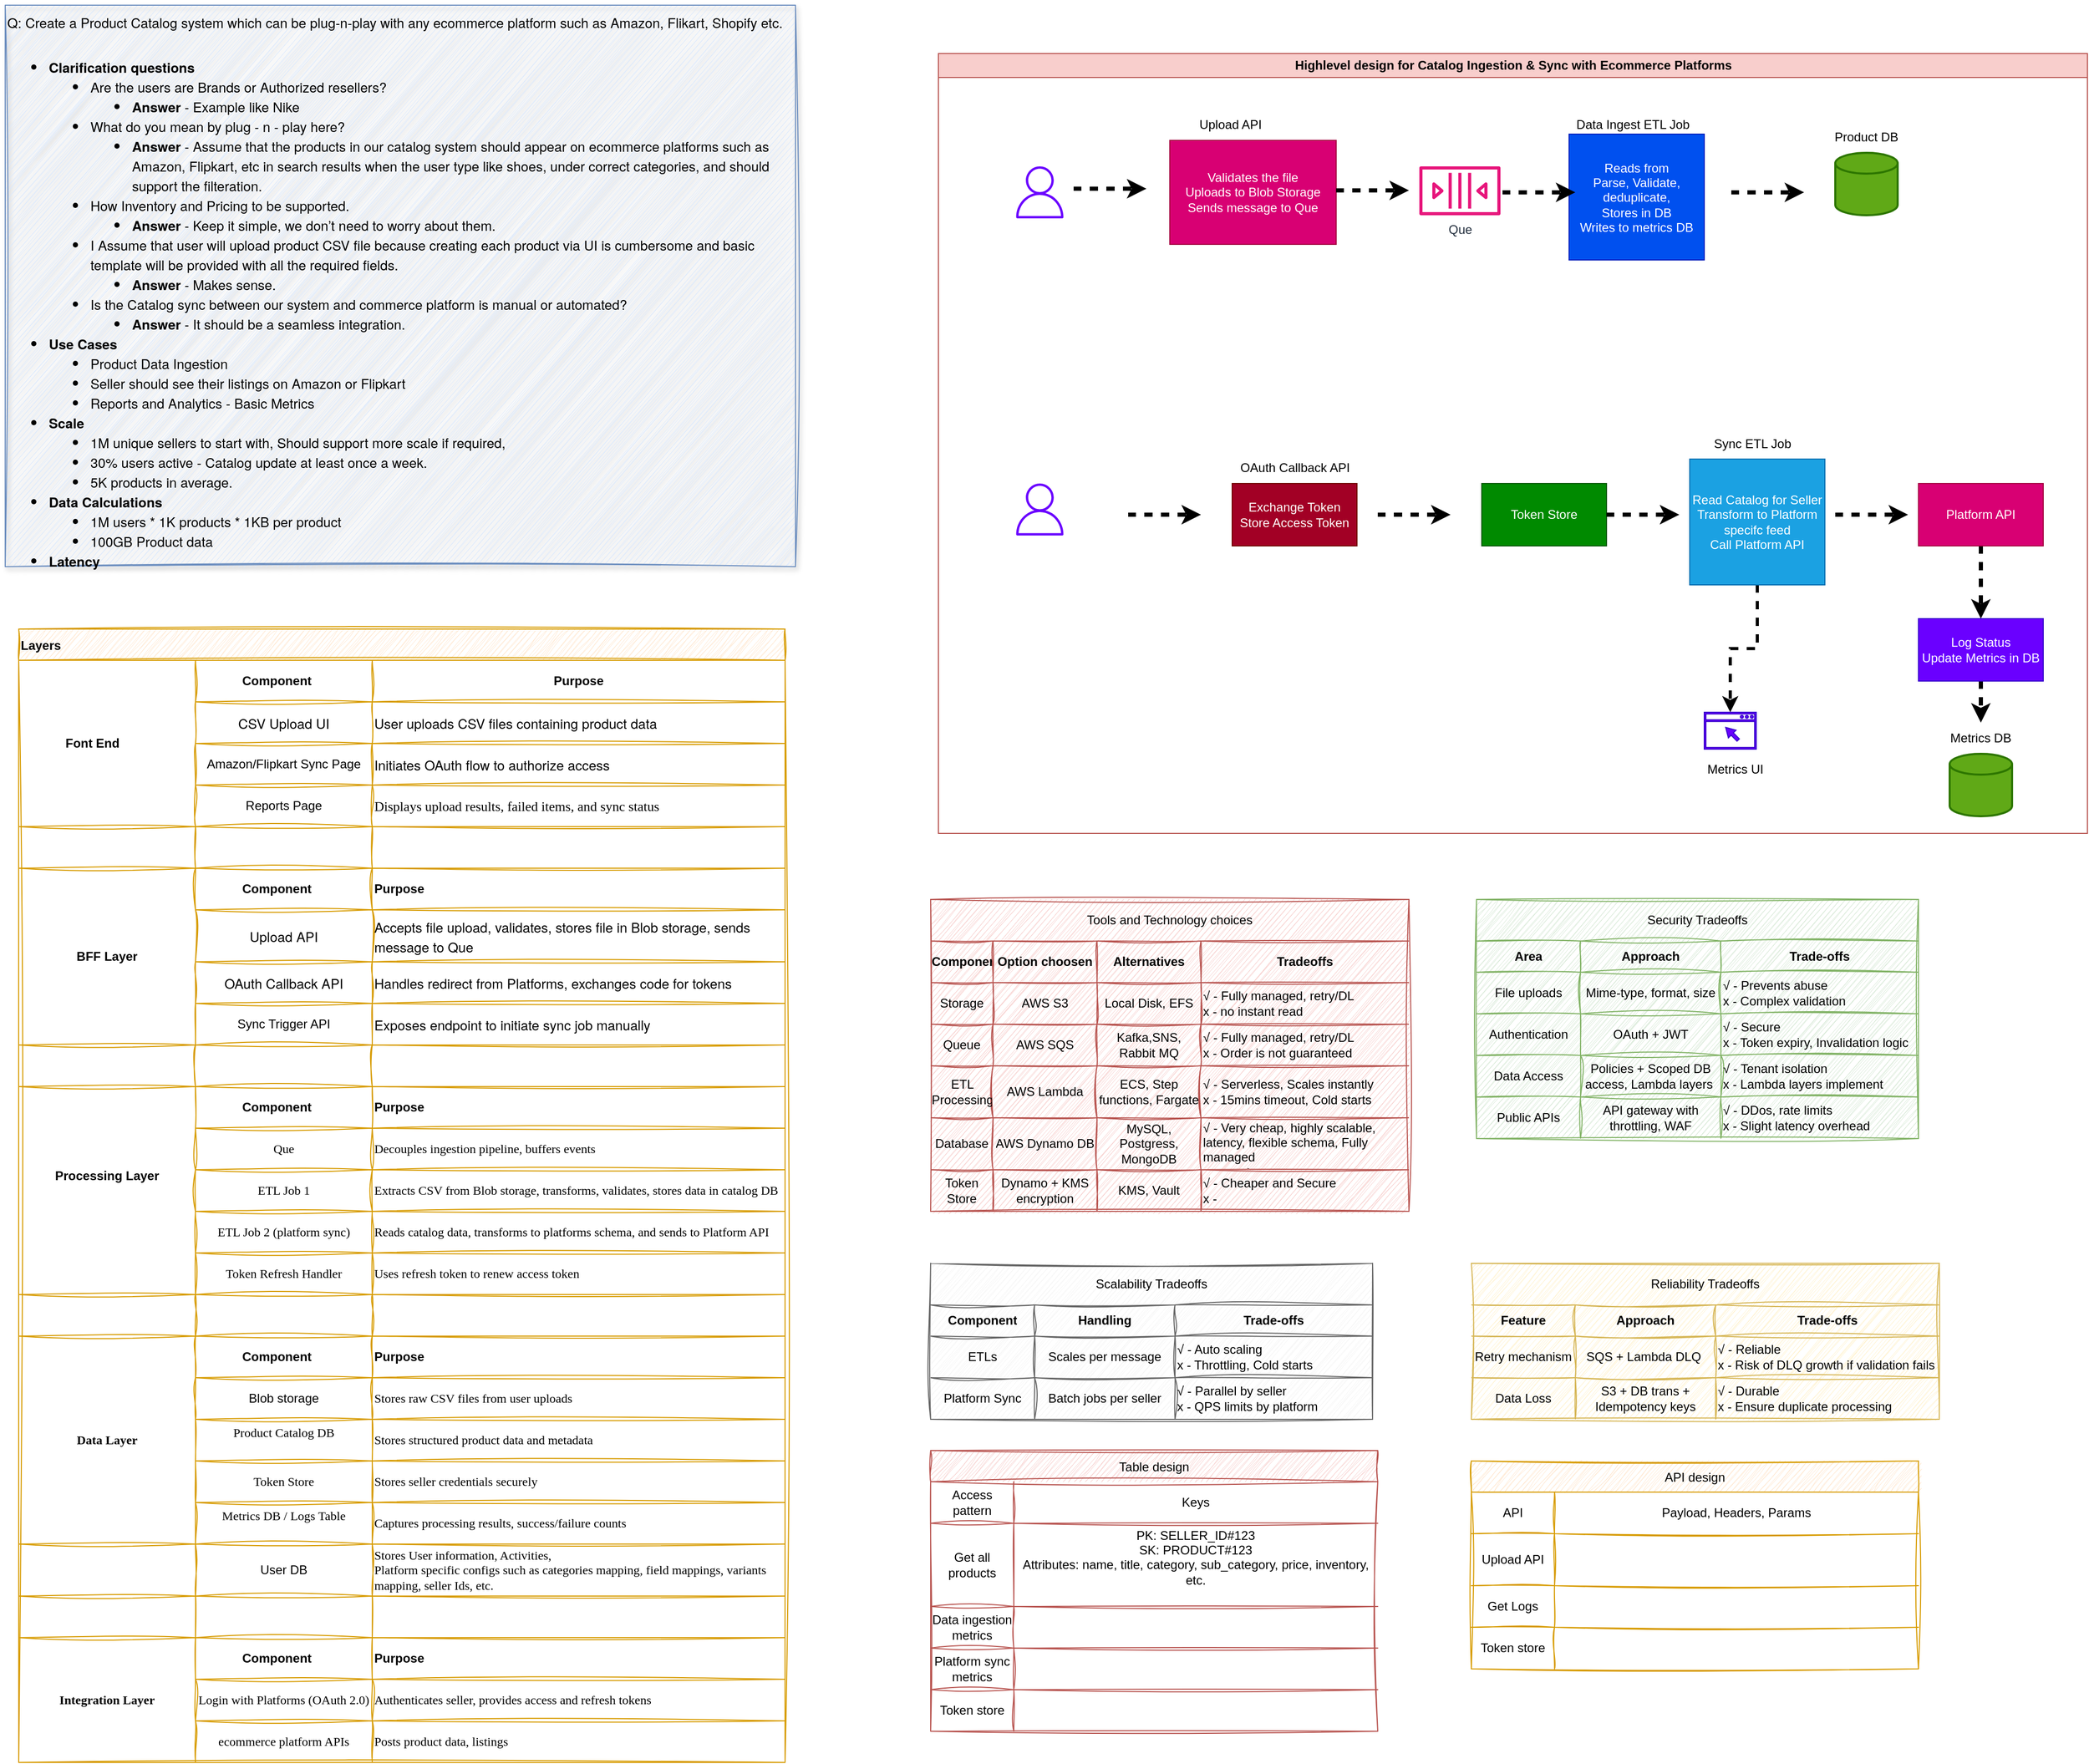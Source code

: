 <mxfile version="28.0.7">
  <diagram name="Page-1" id="yeEUojSAkBT05nhskhox">
    <mxGraphModel dx="2840" dy="1787" grid="1" gridSize="10" guides="1" tooltips="1" connect="1" arrows="1" fold="1" page="1" pageScale="1" pageWidth="827" pageHeight="1169" math="0" shadow="0">
      <root>
        <UserObject label="" animation="&#xa;flow 4qB7AlxZ5en_KRVwT3ek-374 start&#xa;wait 1000&#xa;" id="0">
          <mxCell />
        </UserObject>
        <mxCell id="1" parent="0" />
        <mxCell id="4qB7AlxZ5en_KRVwT3ek-1" value="&lt;h1 style=&quot;margin-top: 0px;&quot;&gt;&lt;p style=&quot;margin: 0px; font-variant-numeric: normal; font-variant-east-asian: normal; font-variant-alternates: normal; font-size-adjust: none; font-kerning: auto; font-optical-sizing: auto; font-feature-settings: normal; font-variation-settings: normal; font-variant-position: normal; font-variant-emoji: normal; font-weight: 400; font-stretch: normal; font-size: 13px; line-height: normal; font-family: &amp;quot;Helvetica Neue&amp;quot;;&quot; class=&quot;p1&quot;&gt;Q: Create a Product Catalog system which can be plug-n-play with any ecommerce platform such as Amazon, Flikart, Shopify etc.&amp;nbsp;&lt;/p&gt;&lt;ul style=&quot;font-weight: 400;&quot; class=&quot;ul1&quot;&gt;&lt;li style=&quot;font-size: 13px; margin: 0px; font-variant-numeric: normal; font-variant-east-asian: normal; font-variant-alternates: normal; font-size-adjust: none; font-kerning: auto; font-optical-sizing: auto; font-feature-settings: normal; font-variation-settings: normal; font-variant-position: normal; font-variant-emoji: normal; font-stretch: normal; line-height: normal; font-family: &amp;quot;Helvetica Neue&amp;quot;;&quot; class=&quot;li1&quot;&gt;&lt;span style=&quot;font-variant-numeric: normal; font-variant-east-asian: normal; font-variant-alternates: normal; font-size-adjust: none; font-kerning: auto; font-optical-sizing: auto; font-feature-settings: normal; font-variation-settings: normal; font-variant-position: normal; font-variant-emoji: normal; font-stretch: normal; font-size: 9px; line-height: normal; font-family: Menlo;&quot; class=&quot;s1&quot;&gt;&lt;/span&gt;&lt;b&gt;Clarification questions&lt;/b&gt;&lt;b&gt;&lt;/b&gt;&lt;/li&gt;&lt;ul style=&quot;font-size: medium; list-style-type: disc;&quot; class=&quot;ul1&quot;&gt;&lt;li style=&quot;margin: 0px; font-variant-numeric: normal; font-variant-east-asian: normal; font-variant-alternates: normal; font-size-adjust: none; font-kerning: auto; font-optical-sizing: auto; font-feature-settings: normal; font-variation-settings: normal; font-variant-position: normal; font-variant-emoji: normal; font-stretch: normal; font-size: 13px; line-height: normal; font-family: &amp;quot;Helvetica Neue&amp;quot;;&quot; class=&quot;li1&quot;&gt;&lt;span style=&quot;font-variant-numeric: normal; font-variant-east-asian: normal; font-variant-alternates: normal; font-size-adjust: none; font-kerning: auto; font-optical-sizing: auto; font-feature-settings: normal; font-variation-settings: normal; font-variant-position: normal; font-variant-emoji: normal; font-stretch: normal; font-size: 9px; line-height: normal; font-family: Menlo;&quot; class=&quot;s1&quot;&gt;&lt;/span&gt;Are the users are Brands or Authorized resellers?&lt;/li&gt;&lt;ul style=&quot;list-style-type: disc;&quot; class=&quot;ul1&quot;&gt;&lt;li style=&quot;margin: 0px; font-variant-numeric: normal; font-variant-east-asian: normal; font-variant-alternates: normal; font-size-adjust: none; font-kerning: auto; font-optical-sizing: auto; font-feature-settings: normal; font-variation-settings: normal; font-variant-position: normal; font-variant-emoji: normal; font-stretch: normal; font-size: 13px; line-height: normal; font-family: &amp;quot;Helvetica Neue&amp;quot;;&quot; class=&quot;li1&quot;&gt;&lt;span style=&quot;font-variant-numeric: normal; font-variant-east-asian: normal; font-variant-alternates: normal; font-size-adjust: none; font-kerning: auto; font-optical-sizing: auto; font-feature-settings: normal; font-variation-settings: normal; font-variant-position: normal; font-variant-emoji: normal; font-stretch: normal; font-size: 9px; line-height: normal; font-family: Menlo;&quot; class=&quot;s1&quot;&gt;&lt;/span&gt;&lt;b&gt;Answer&lt;/b&gt;&amp;nbsp;- Example like Nike&lt;/li&gt;&lt;/ul&gt;&lt;li style=&quot;margin: 0px; font-variant-numeric: normal; font-variant-east-asian: normal; font-variant-alternates: normal; font-size-adjust: none; font-kerning: auto; font-optical-sizing: auto; font-feature-settings: normal; font-variation-settings: normal; font-variant-position: normal; font-variant-emoji: normal; font-stretch: normal; font-size: 13px; line-height: normal; font-family: &amp;quot;Helvetica Neue&amp;quot;;&quot; class=&quot;li1&quot;&gt;&lt;span style=&quot;font-variant-numeric: normal; font-variant-east-asian: normal; font-variant-alternates: normal; font-size-adjust: none; font-kerning: auto; font-optical-sizing: auto; font-feature-settings: normal; font-variation-settings: normal; font-variant-position: normal; font-variant-emoji: normal; font-stretch: normal; font-size: 9px; line-height: normal; font-family: Menlo;&quot; class=&quot;s1&quot;&gt;&lt;/span&gt;What do you mean by plug - n - play here?&lt;/li&gt;&lt;ul style=&quot;list-style-type: disc;&quot; class=&quot;ul1&quot;&gt;&lt;li style=&quot;margin: 0px; font-variant-numeric: normal; font-variant-east-asian: normal; font-variant-alternates: normal; font-size-adjust: none; font-kerning: auto; font-optical-sizing: auto; font-feature-settings: normal; font-variation-settings: normal; font-variant-position: normal; font-variant-emoji: normal; font-stretch: normal; font-size: 13px; line-height: normal; font-family: &amp;quot;Helvetica Neue&amp;quot;;&quot; class=&quot;li1&quot;&gt;&lt;span style=&quot;font-variant-numeric: normal; font-variant-east-asian: normal; font-variant-alternates: normal; font-size-adjust: none; font-kerning: auto; font-optical-sizing: auto; font-feature-settings: normal; font-variation-settings: normal; font-variant-position: normal; font-variant-emoji: normal; font-stretch: normal; font-size: 9px; line-height: normal; font-family: Menlo;&quot; class=&quot;s1&quot;&gt;&lt;/span&gt;&lt;b&gt;Answer&lt;/b&gt;&amp;nbsp;- Assume that the products in our catalog system should appear on ecommerce platforms such as Amazon, Flipkart, etc in search results when the user type like shoes, under correct categories, and should support the filteration.&lt;/li&gt;&lt;/ul&gt;&lt;li style=&quot;margin: 0px; font-variant-numeric: normal; font-variant-east-asian: normal; font-variant-alternates: normal; font-size-adjust: none; font-kerning: auto; font-optical-sizing: auto; font-feature-settings: normal; font-variation-settings: normal; font-variant-position: normal; font-variant-emoji: normal; font-stretch: normal; font-size: 13px; line-height: normal; font-family: &amp;quot;Helvetica Neue&amp;quot;;&quot; class=&quot;li1&quot;&gt;&lt;span style=&quot;font-variant-numeric: normal; font-variant-east-asian: normal; font-variant-alternates: normal; font-size-adjust: none; font-kerning: auto; font-optical-sizing: auto; font-feature-settings: normal; font-variation-settings: normal; font-variant-position: normal; font-variant-emoji: normal; font-stretch: normal; font-size: 9px; line-height: normal; font-family: Menlo;&quot; class=&quot;s1&quot;&gt;&lt;/span&gt;How Inventory and Pricing to be supported.&lt;/li&gt;&lt;ul style=&quot;list-style-type: disc;&quot; class=&quot;ul1&quot;&gt;&lt;li style=&quot;margin: 0px; font-variant-numeric: normal; font-variant-east-asian: normal; font-variant-alternates: normal; font-size-adjust: none; font-kerning: auto; font-optical-sizing: auto; font-feature-settings: normal; font-variation-settings: normal; font-variant-position: normal; font-variant-emoji: normal; font-stretch: normal; font-size: 13px; line-height: normal; font-family: &amp;quot;Helvetica Neue&amp;quot;;&quot; class=&quot;li1&quot;&gt;&lt;span style=&quot;font-variant-numeric: normal; font-variant-east-asian: normal; font-variant-alternates: normal; font-size-adjust: none; font-kerning: auto; font-optical-sizing: auto; font-feature-settings: normal; font-variation-settings: normal; font-variant-position: normal; font-variant-emoji: normal; font-stretch: normal; font-size: 9px; line-height: normal; font-family: Menlo;&quot; class=&quot;s1&quot;&gt;&lt;/span&gt;&lt;b&gt;Answer&lt;/b&gt; - Keep it simple, we don’t need to worry about them.&lt;span class=&quot;Apple-converted-space&quot;&gt;&amp;nbsp;&lt;/span&gt;&lt;/li&gt;&lt;/ul&gt;&lt;li style=&quot;margin: 0px; font-variant-numeric: normal; font-variant-east-asian: normal; font-variant-alternates: normal; font-size-adjust: none; font-kerning: auto; font-optical-sizing: auto; font-feature-settings: normal; font-variation-settings: normal; font-variant-position: normal; font-variant-emoji: normal; font-stretch: normal; font-size: 13px; line-height: normal; font-family: &amp;quot;Helvetica Neue&amp;quot;;&quot; class=&quot;li1&quot;&gt;&lt;span style=&quot;font-variant-numeric: normal; font-variant-east-asian: normal; font-variant-alternates: normal; font-size-adjust: none; font-kerning: auto; font-optical-sizing: auto; font-feature-settings: normal; font-variation-settings: normal; font-variant-position: normal; font-variant-emoji: normal; font-stretch: normal; font-size: 9px; line-height: normal; font-family: Menlo;&quot; class=&quot;s1&quot;&gt;&lt;/span&gt;I Assume that user will upload product CSV file because creating each product via UI is cumbersome and basic template will be provided with all the required fields.&lt;/li&gt;&lt;ul style=&quot;list-style-type: disc;&quot; class=&quot;ul1&quot;&gt;&lt;li style=&quot;margin: 0px; font-variant-numeric: normal; font-variant-east-asian: normal; font-variant-alternates: normal; font-size-adjust: none; font-kerning: auto; font-optical-sizing: auto; font-feature-settings: normal; font-variation-settings: normal; font-variant-position: normal; font-variant-emoji: normal; font-stretch: normal; font-size: 13px; line-height: normal; font-family: &amp;quot;Helvetica Neue&amp;quot;;&quot; class=&quot;li1&quot;&gt;&lt;span style=&quot;font-variant-numeric: normal; font-variant-east-asian: normal; font-variant-alternates: normal; font-size-adjust: none; font-kerning: auto; font-optical-sizing: auto; font-feature-settings: normal; font-variation-settings: normal; font-variant-position: normal; font-variant-emoji: normal; font-stretch: normal; font-size: 9px; line-height: normal; font-family: Menlo;&quot; class=&quot;s1&quot;&gt;&lt;/span&gt;&lt;b&gt;Answer&lt;/b&gt; - Makes sense.&lt;/li&gt;&lt;/ul&gt;&lt;li style=&quot;margin: 0px; font-variant-numeric: normal; font-variant-east-asian: normal; font-variant-alternates: normal; font-size-adjust: none; font-kerning: auto; font-optical-sizing: auto; font-feature-settings: normal; font-variation-settings: normal; font-variant-position: normal; font-variant-emoji: normal; font-stretch: normal; font-size: 13px; line-height: normal; font-family: &amp;quot;Helvetica Neue&amp;quot;;&quot; class=&quot;li1&quot;&gt;&lt;span style=&quot;font-variant-numeric: normal; font-variant-east-asian: normal; font-variant-alternates: normal; font-size-adjust: none; font-kerning: auto; font-optical-sizing: auto; font-feature-settings: normal; font-variation-settings: normal; font-variant-position: normal; font-variant-emoji: normal; font-stretch: normal; font-size: 9px; line-height: normal; font-family: Menlo;&quot; class=&quot;s1&quot;&gt;&lt;/span&gt;Is the Catalog sync between our system and commerce platform is manual or automated?&lt;/li&gt;&lt;ul style=&quot;list-style-type: disc;&quot; class=&quot;ul1&quot;&gt;&lt;li style=&quot;margin: 0px; font-variant-numeric: normal; font-variant-east-asian: normal; font-variant-alternates: normal; font-size-adjust: none; font-kerning: auto; font-optical-sizing: auto; font-feature-settings: normal; font-variation-settings: normal; font-variant-position: normal; font-variant-emoji: normal; font-stretch: normal; font-size: 13px; line-height: normal; font-family: &amp;quot;Helvetica Neue&amp;quot;;&quot; class=&quot;li1&quot;&gt;&lt;span style=&quot;font-variant-numeric: normal; font-variant-east-asian: normal; font-variant-alternates: normal; font-size-adjust: none; font-kerning: auto; font-optical-sizing: auto; font-feature-settings: normal; font-variation-settings: normal; font-variant-position: normal; font-variant-emoji: normal; font-stretch: normal; font-size: 9px; line-height: normal; font-family: Menlo;&quot; class=&quot;s1&quot;&gt;&lt;/span&gt;&lt;b&gt;Answer&lt;/b&gt; - It should be a seamless integration.&lt;/li&gt;&lt;/ul&gt;&lt;/ul&gt;&lt;li style=&quot;font-size: 13px; margin: 0px; font-variant-numeric: normal; font-variant-east-asian: normal; font-variant-alternates: normal; font-size-adjust: none; font-kerning: auto; font-optical-sizing: auto; font-feature-settings: normal; font-variation-settings: normal; font-variant-position: normal; font-variant-emoji: normal; font-stretch: normal; line-height: normal; font-family: &amp;quot;Helvetica Neue&amp;quot;;&quot; class=&quot;li1&quot;&gt;&lt;span style=&quot;font-variant-numeric: normal; font-variant-east-asian: normal; font-variant-alternates: normal; font-size-adjust: none; font-kerning: auto; font-optical-sizing: auto; font-feature-settings: normal; font-variation-settings: normal; font-variant-position: normal; font-variant-emoji: normal; font-stretch: normal; font-size: 9px; line-height: normal; font-family: Menlo;&quot; class=&quot;s1&quot;&gt;&lt;/span&gt;&lt;b&gt;Use Cases&lt;/b&gt;&lt;/li&gt;&lt;ul style=&quot;font-size: medium; list-style-type: disc;&quot; class=&quot;ul1&quot;&gt;&lt;li style=&quot;margin: 0px; font-variant-numeric: normal; font-variant-east-asian: normal; font-variant-alternates: normal; font-size-adjust: none; font-kerning: auto; font-optical-sizing: auto; font-feature-settings: normal; font-variation-settings: normal; font-variant-position: normal; font-variant-emoji: normal; font-stretch: normal; font-size: 13px; line-height: normal; font-family: &amp;quot;Helvetica Neue&amp;quot;;&quot; class=&quot;li1&quot;&gt;&lt;span style=&quot;font-variant-numeric: normal; font-variant-east-asian: normal; font-variant-alternates: normal; font-size-adjust: none; font-kerning: auto; font-optical-sizing: auto; font-feature-settings: normal; font-variation-settings: normal; font-variant-position: normal; font-variant-emoji: normal; font-stretch: normal; font-size: 9px; line-height: normal; font-family: Menlo;&quot; class=&quot;s1&quot;&gt;&lt;/span&gt;Product Data Ingestion&lt;/li&gt;&lt;li style=&quot;margin: 0px; font-variant-numeric: normal; font-variant-east-asian: normal; font-variant-alternates: normal; font-size-adjust: none; font-kerning: auto; font-optical-sizing: auto; font-feature-settings: normal; font-variation-settings: normal; font-variant-position: normal; font-variant-emoji: normal; font-stretch: normal; font-size: 13px; line-height: normal; font-family: &amp;quot;Helvetica Neue&amp;quot;;&quot; class=&quot;li1&quot;&gt;&lt;span style=&quot;font-variant-numeric: normal; font-variant-east-asian: normal; font-variant-alternates: normal; font-size-adjust: none; font-kerning: auto; font-optical-sizing: auto; font-feature-settings: normal; font-variation-settings: normal; font-variant-position: normal; font-variant-emoji: normal; font-stretch: normal; font-size: 9px; line-height: normal; font-family: Menlo;&quot; class=&quot;s1&quot;&gt;&lt;/span&gt;Seller should see their listings on Amazon or Flipkart&lt;/li&gt;&lt;li style=&quot;margin: 0px; font-variant-numeric: normal; font-variant-east-asian: normal; font-variant-alternates: normal; font-size-adjust: none; font-kerning: auto; font-optical-sizing: auto; font-feature-settings: normal; font-variation-settings: normal; font-variant-position: normal; font-variant-emoji: normal; font-stretch: normal; font-size: 13px; line-height: normal; font-family: &amp;quot;Helvetica Neue&amp;quot;;&quot; class=&quot;li1&quot;&gt;Reports and Analytics - Basic Metrics&lt;span style=&quot;font-variant-numeric: normal; font-variant-east-asian: normal; font-variant-alternates: normal; font-size-adjust: none; font-kerning: auto; font-optical-sizing: auto; font-feature-settings: normal; font-variation-settings: normal; font-variant-position: normal; font-variant-emoji: normal; font-stretch: normal; font-size: 9px; line-height: normal; font-family: Menlo;&quot; class=&quot;s1&quot;&gt;&lt;/span&gt;&lt;/li&gt;&lt;/ul&gt;&lt;li style=&quot;font-size: 13px; margin: 0px; font-variant-numeric: normal; font-variant-east-asian: normal; font-variant-alternates: normal; font-size-adjust: none; font-kerning: auto; font-optical-sizing: auto; font-feature-settings: normal; font-variation-settings: normal; font-variant-position: normal; font-variant-emoji: normal; font-stretch: normal; line-height: normal; font-family: &amp;quot;Helvetica Neue&amp;quot;;&quot; class=&quot;li1&quot;&gt;&lt;span style=&quot;font-variant-numeric: normal; font-variant-east-asian: normal; font-variant-alternates: normal; font-size-adjust: none; font-kerning: auto; font-optical-sizing: auto; font-feature-settings: normal; font-variation-settings: normal; font-variant-position: normal; font-variant-emoji: normal; font-stretch: normal; font-size: 9px; line-height: normal; font-family: Menlo;&quot; class=&quot;s1&quot;&gt;&lt;/span&gt;&lt;b&gt;Scale&lt;/b&gt;&lt;b&gt;&lt;/b&gt;&lt;/li&gt;&lt;ul style=&quot;font-size: medium; list-style-type: disc;&quot; class=&quot;ul1&quot;&gt;&lt;li style=&quot;margin: 0px; font-variant-numeric: normal; font-variant-east-asian: normal; font-variant-alternates: normal; font-size-adjust: none; font-kerning: auto; font-optical-sizing: auto; font-feature-settings: normal; font-variation-settings: normal; font-variant-position: normal; font-variant-emoji: normal; font-stretch: normal; font-size: 13px; line-height: normal; font-family: &amp;quot;Helvetica Neue&amp;quot;;&quot; class=&quot;li1&quot;&gt;&lt;span style=&quot;font-variant-numeric: normal; font-variant-east-asian: normal; font-variant-alternates: normal; font-size-adjust: none; font-kerning: auto; font-optical-sizing: auto; font-feature-settings: normal; font-variation-settings: normal; font-variant-position: normal; font-variant-emoji: normal; font-stretch: normal; font-size: 9px; line-height: normal; font-family: Menlo;&quot; class=&quot;s1&quot;&gt;&lt;/span&gt;1M unique sellers to start with, Should support more scale if required,&lt;/li&gt;&lt;li style=&quot;margin: 0px; font-variant-numeric: normal; font-variant-east-asian: normal; font-variant-alternates: normal; font-size-adjust: none; font-kerning: auto; font-optical-sizing: auto; font-feature-settings: normal; font-variation-settings: normal; font-variant-position: normal; font-variant-emoji: normal; font-stretch: normal; font-size: 13px; line-height: normal; font-family: &amp;quot;Helvetica Neue&amp;quot;;&quot; class=&quot;li1&quot;&gt;&lt;span style=&quot;font-variant-numeric: normal; font-variant-east-asian: normal; font-variant-alternates: normal; font-size-adjust: none; font-kerning: auto; font-optical-sizing: auto; font-feature-settings: normal; font-variation-settings: normal; font-variant-position: normal; font-variant-emoji: normal; font-stretch: normal; font-size: 9px; line-height: normal; font-family: Menlo;&quot; class=&quot;s1&quot;&gt;&lt;/span&gt;30% users active - Catalog update at least once a week.&lt;/li&gt;&lt;li style=&quot;margin: 0px; font-variant-numeric: normal; font-variant-east-asian: normal; font-variant-alternates: normal; font-size-adjust: none; font-kerning: auto; font-optical-sizing: auto; font-feature-settings: normal; font-variation-settings: normal; font-variant-position: normal; font-variant-emoji: normal; font-stretch: normal; font-size: 13px; line-height: normal; font-family: &amp;quot;Helvetica Neue&amp;quot;;&quot; class=&quot;li1&quot;&gt;&lt;span style=&quot;font-variant-numeric: normal; font-variant-east-asian: normal; font-variant-alternates: normal; font-size-adjust: none; font-kerning: auto; font-optical-sizing: auto; font-feature-settings: normal; font-variation-settings: normal; font-variant-position: normal; font-variant-emoji: normal; font-stretch: normal; font-size: 9px; line-height: normal; font-family: Menlo;&quot; class=&quot;s1&quot;&gt;&lt;/span&gt;5K products in average.&lt;/li&gt;&lt;/ul&gt;&lt;li style=&quot;font-size: 13px; margin: 0px; font-variant-numeric: normal; font-variant-east-asian: normal; font-variant-alternates: normal; font-size-adjust: none; font-kerning: auto; font-optical-sizing: auto; font-feature-settings: normal; font-variation-settings: normal; font-variant-position: normal; font-variant-emoji: normal; font-stretch: normal; line-height: normal; font-family: &amp;quot;Helvetica Neue&amp;quot;;&quot; class=&quot;li1&quot;&gt;&lt;span style=&quot;font-variant-numeric: normal; font-variant-east-asian: normal; font-variant-alternates: normal; font-size-adjust: none; font-kerning: auto; font-optical-sizing: auto; font-feature-settings: normal; font-variation-settings: normal; font-variant-position: normal; font-variant-emoji: normal; font-stretch: normal; font-size: 9px; line-height: normal; font-family: Menlo;&quot; class=&quot;s1&quot;&gt;&lt;/span&gt;&lt;b&gt;Data Calculations&lt;/b&gt;&lt;b&gt;&lt;/b&gt;&lt;/li&gt;&lt;ul style=&quot;font-size: medium; list-style-type: disc;&quot; class=&quot;ul1&quot;&gt;&lt;li style=&quot;margin: 0px; font-variant-numeric: normal; font-variant-east-asian: normal; font-variant-alternates: normal; font-size-adjust: none; font-kerning: auto; font-optical-sizing: auto; font-feature-settings: normal; font-variation-settings: normal; font-variant-position: normal; font-variant-emoji: normal; font-stretch: normal; font-size: 13px; line-height: normal; font-family: &amp;quot;Helvetica Neue&amp;quot;;&quot; class=&quot;li1&quot;&gt;&lt;span style=&quot;font-variant-numeric: normal; font-variant-east-asian: normal; font-variant-alternates: normal; font-size-adjust: none; font-kerning: auto; font-optical-sizing: auto; font-feature-settings: normal; font-variation-settings: normal; font-variant-position: normal; font-variant-emoji: normal; font-stretch: normal; font-size: 9px; line-height: normal; font-family: Menlo;&quot; class=&quot;s1&quot;&gt;&lt;/span&gt;1M users * 1K products * 1KB per product&lt;/li&gt;&lt;li style=&quot;margin: 0px; font-variant-numeric: normal; font-variant-east-asian: normal; font-variant-alternates: normal; font-size-adjust: none; font-kerning: auto; font-optical-sizing: auto; font-feature-settings: normal; font-variation-settings: normal; font-variant-position: normal; font-variant-emoji: normal; font-stretch: normal; font-size: 13px; line-height: normal; font-family: &amp;quot;Helvetica Neue&amp;quot;;&quot; class=&quot;li1&quot;&gt;&lt;span style=&quot;font-variant-numeric: normal; font-variant-east-asian: normal; font-variant-alternates: normal; font-size-adjust: none; font-kerning: auto; font-optical-sizing: auto; font-feature-settings: normal; font-variation-settings: normal; font-variant-position: normal; font-variant-emoji: normal; font-stretch: normal; font-size: 9px; line-height: normal; font-family: Menlo;&quot; class=&quot;s1&quot;&gt;&lt;/span&gt;100GB Product data&lt;/li&gt;&lt;/ul&gt;&lt;li style=&quot;font-size: 13px; margin: 0px; font-variant-numeric: normal; font-variant-east-asian: normal; font-variant-alternates: normal; font-size-adjust: none; font-kerning: auto; font-optical-sizing: auto; font-feature-settings: normal; font-variation-settings: normal; font-variant-position: normal; font-variant-emoji: normal; font-stretch: normal; line-height: normal; font-family: &amp;quot;Helvetica Neue&amp;quot;;&quot; class=&quot;li1&quot;&gt;&lt;span style=&quot;font-variant-numeric: normal; font-variant-east-asian: normal; font-variant-alternates: normal; font-size-adjust: none; font-kerning: auto; font-optical-sizing: auto; font-feature-settings: normal; font-variation-settings: normal; font-variant-position: normal; font-variant-emoji: normal; font-stretch: normal; font-size: 9px; line-height: normal; font-family: Menlo;&quot; class=&quot;s1&quot;&gt;&lt;/span&gt;&lt;b&gt;Latency&lt;/b&gt;&lt;/li&gt;&lt;ul style=&quot;font-size: medium; list-style-type: disc;&quot; class=&quot;ul1&quot;&gt;&lt;li style=&quot;margin: 0px; font-variant-numeric: normal; font-variant-east-asian: normal; font-variant-alternates: normal; font-size-adjust: none; font-kerning: auto; font-optical-sizing: auto; font-feature-settings: normal; font-variation-settings: normal; font-variant-position: normal; font-variant-emoji: normal; font-stretch: normal; font-size: 13px; line-height: normal; font-family: &amp;quot;Helvetica Neue&amp;quot;;&quot; class=&quot;li1&quot;&gt;&lt;span style=&quot;font-variant-numeric: normal; font-variant-east-asian: normal; font-variant-alternates: normal; font-size-adjust: none; font-kerning: auto; font-optical-sizing: auto; font-feature-settings: normal; font-variation-settings: normal; font-variant-position: normal; font-variant-emoji: normal; font-stretch: normal; font-size: 9px; line-height: normal; font-family: Menlo;&quot; class=&quot;s1&quot;&gt;&lt;/span&gt;Realtime product data ingestion metrics&lt;span class=&quot;Apple-converted-space&quot;&gt;&amp;nbsp;&lt;/span&gt;&lt;/li&gt;&lt;li style=&quot;margin: 0px; font-variant-numeric: normal; font-variant-east-asian: normal; font-variant-alternates: normal; font-size-adjust: none; font-kerning: auto; font-optical-sizing: auto; font-feature-settings: normal; font-variation-settings: normal; font-variant-position: normal; font-variant-emoji: normal; font-stretch: normal; font-size: 13px; line-height: normal; font-family: &amp;quot;Helvetica Neue&amp;quot;;&quot; class=&quot;li1&quot;&gt;&lt;span style=&quot;font-variant-numeric: normal; font-variant-east-asian: normal; font-variant-alternates: normal; font-size-adjust: none; font-kerning: auto; font-optical-sizing: auto; font-feature-settings: normal; font-variation-settings: normal; font-variant-position: normal; font-variant-emoji: normal; font-stretch: normal; font-size: 9px; line-height: normal; font-family: Menlo;&quot; class=&quot;s1&quot;&gt;&lt;/span&gt;Products appearing on Ecommerce platforms depends may take upto a day (SLA).&lt;span class=&quot;Apple-converted-space&quot;&gt;&amp;nbsp;&lt;/span&gt;&lt;/li&gt;&lt;/ul&gt;&lt;/ul&gt;&lt;div&gt;&lt;br&gt;&lt;br&gt;&lt;br&gt;&lt;br&gt;&lt;br&gt;&lt;br&gt;&lt;br&gt;&lt;br&gt;&lt;br&gt;&lt;br&gt;&lt;br&gt;&lt;br&gt;&lt;br&gt;&lt;br&gt;&lt;br&gt;&lt;br&gt;&lt;br&gt;&lt;br&gt;&lt;br&gt;&lt;br&gt;&lt;br&gt;&lt;br&gt;&lt;br&gt;&lt;br&gt;&lt;br&gt;&lt;br&gt;&lt;br&gt;&lt;br&gt;&lt;br&gt;&lt;br&gt;&lt;br&gt;&lt;br&gt;&lt;br&gt;&lt;br&gt;&lt;br&gt;&lt;br&gt;&lt;br&gt;&lt;br&gt;&lt;br&gt;&lt;br&gt;&lt;br&gt;&lt;br&gt;&lt;br&gt;&lt;br&gt;&lt;br&gt;&lt;br&gt;&lt;br&gt;&lt;br&gt;&lt;br&gt;&lt;br&gt;&lt;br&gt;&lt;br&gt;&lt;br&gt;&lt;br&gt;&lt;br&gt;&lt;br&gt;&lt;br&gt;&lt;br&gt;&lt;br&gt;&lt;br&gt;&lt;br&gt;&lt;br&gt;&lt;br&gt;&lt;br&gt;&lt;br&gt;&lt;br&gt;&lt;br&gt;&lt;br&gt;&lt;br&gt;&lt;br&gt;&lt;br&gt;&lt;br&gt;&lt;br&gt;&lt;br&gt;&lt;br&gt;&lt;br&gt;&lt;br&gt;&lt;br&gt;&lt;br&gt;&lt;br&gt;&lt;br&gt;&lt;br&gt;&lt;br&gt;&lt;br&gt;&lt;br&gt;&lt;br&gt;&lt;br&gt;&lt;br&gt;&lt;br&gt;&lt;br&gt;&lt;br&gt;&lt;br&gt;&lt;br&gt;&lt;br&gt;&lt;br&gt;&lt;br&gt;&lt;br&gt;&lt;br&gt;&lt;br&gt;&lt;br&gt;&lt;br&gt;&lt;br&gt;&lt;br&gt;&lt;br&gt;&lt;br&gt;&lt;br&gt;&lt;br&gt;&lt;br&gt;&lt;br&gt;&lt;br&gt;&lt;br&gt;&lt;br&gt;&lt;br&gt;&lt;table style=&quot;border-collapse: collapse&quot; cellpadding=&quot;0&quot; cellspacing=&quot;0&quot;&gt;&lt;tbody&gt;&lt;tr&gt;&lt;td style=&quot;width: 169.0px; height: 14.0px; border-style: solid; border-width: 1.0px 1.0px 1.0px 1.0px; border-color: #808080 #808080 #808080 #808080; padding: 1.0px 1.0px 1.0px 1.0px&quot; valign=&quot;middle&quot;&gt;&lt;br&gt;&lt;p style=&quot;margin: 0.0px 0.0px 0.0px 0.0px; text-align: center&quot; align=&quot;center&quot;&gt;&lt;font style=&quot;font-variant-numeric: normal; font-variant-east-asian: normal; font-variant-alternates: normal; font-size-adjust: none; font-kerning: auto; font-optical-sizing: auto; font-feature-settings: normal; font-variation-settings: normal; font-variant-position: normal; font-variant-emoji: normal; font-weight: normal; font-stretch: normal; font-size: 12px; line-height: normal; font-family: Times; font-variant-ligatures: common-ligatures;&quot; face=&quot;Times&quot;&gt;&lt;b&gt;Layer&lt;/b&gt;&lt;b&gt;&lt;/b&gt;&lt;/font&gt;&lt;/p&gt;&lt;br&gt;&lt;/td&gt;&lt;td style=&quot;width: 211.0px; height: 14.0px; border-style: solid; border-width: 1.0px 1.0px 1.0px 1.0px; border-color: #808080 #808080 #808080 #808080; padding: 1.0px 1.0px 1.0px 1.0px&quot; valign=&quot;middle&quot;&gt;&lt;br&gt;&lt;p style=&quot;margin: 0.0px 0.0px 0.0px 0.0px; text-align: center&quot; align=&quot;center&quot;&gt;&lt;font style=&quot;font-variant-numeric: normal; font-variant-east-asian: normal; font-variant-alternates: normal; font-size-adjust: none; font-kerning: auto; font-optical-sizing: auto; font-feature-settings: normal; font-variation-settings: normal; font-variant-position: normal; font-variant-emoji: normal; font-weight: normal; font-stretch: normal; font-size: 12px; line-height: normal; font-family: Times; font-variant-ligatures: common-ligatures;&quot; face=&quot;Times&quot;&gt;&lt;b&gt;Component&lt;/b&gt;&lt;b&gt;&lt;/b&gt;&lt;/font&gt;&lt;/p&gt;&lt;br&gt;&lt;/td&gt;&lt;td style=&quot;width: 284.0px; height: 14.0px; border-style: solid; border-width: 1.0px 1.0px 1.0px 1.0px; border-color: #808080 #808080 #808080 #808080; padding: 1.0px 1.0px 1.0px 1.0px&quot; valign=&quot;middle&quot;&gt;&lt;br&gt;&lt;p style=&quot;margin: 0.0px 0.0px 0.0px 0.0px; text-align: center&quot; align=&quot;center&quot;&gt;&lt;font style=&quot;font-variant-numeric: normal; font-variant-east-asian: normal; font-variant-alternates: normal; font-size-adjust: none; font-kerning: auto; font-optical-sizing: auto; font-feature-settings: normal; font-variation-settings: normal; font-variant-position: normal; font-variant-emoji: normal; font-weight: normal; font-stretch: normal; font-size: 12px; line-height: normal; font-family: Times; font-variant-ligatures: common-ligatures;&quot; face=&quot;Times&quot;&gt;&lt;b&gt;Purpose&lt;/b&gt;&lt;b&gt;&lt;/b&gt;&lt;/font&gt;&lt;/p&gt;&lt;br&gt;&lt;/td&gt;&lt;/tr&gt;&lt;tr&gt;&lt;td style=&quot;width: 169px; height: 13px; border-style: solid; border-width: 1px; border-color: rgb(128, 128, 128); padding: 1px;&quot; valign=&quot;middle&quot;&gt;&lt;br&gt;&lt;p style=&quot;margin: 0.0px 0.0px 0.0px 0.0px&quot;&gt;&lt;font style=&quot;font-variant-numeric: normal; font-variant-east-asian: normal; font-variant-alternates: normal; font-size-adjust: none; font-kerning: auto; font-optical-sizing: auto; font-feature-settings: normal; font-variation-settings: normal; font-variant-position: normal; font-variant-emoji: normal; font-weight: normal; font-stretch: normal; font-size: 12px; line-height: normal; font-family: Times; font-variant-ligatures: common-ligatures;&quot; face=&quot;Times&quot;&gt;&lt;b&gt;Presentation Layer&lt;/b&gt;&lt;b&gt;&lt;/b&gt;&lt;/font&gt;&lt;/p&gt;&lt;br&gt;&lt;/td&gt;&lt;td style=&quot;width: 211px; height: 13px; border-style: solid; border-width: 1px; border-color: rgb(128, 128, 128); padding: 1px;&quot; valign=&quot;middle&quot;&gt;&lt;br&gt;&lt;p style=&quot;margin: 0.0px 0.0px 0.0px 0.0px&quot;&gt;&lt;font style=&quot;font-variant-numeric: normal; font-variant-east-asian: normal; font-variant-alternates: normal; font-size-adjust: none; font-kerning: auto; font-optical-sizing: auto; font-feature-settings: normal; font-variation-settings: normal; font-variant-position: normal; font-variant-emoji: normal; font-weight: normal; font-stretch: normal; font-size: 12px; line-height: normal; font-family: Times; font-variant-ligatures: common-ligatures;&quot; face=&quot;Times&quot;&gt;CSV Upload UI&lt;/font&gt;&lt;/p&gt;&lt;br&gt;&lt;/td&gt;&lt;td style=&quot;width: 284px; height: 13px; border-style: solid; border-width: 1px; border-color: rgb(128, 128, 128); padding: 1px;&quot; valign=&quot;middle&quot;&gt;&lt;br&gt;&lt;p style=&quot;margin: 0.0px 0.0px 0.0px 0.0px&quot;&gt;&lt;font style=&quot;font-variant-numeric: normal; font-variant-east-asian: normal; font-variant-alternates: normal; font-size-adjust: none; font-kerning: auto; font-optical-sizing: auto; font-feature-settings: normal; font-variation-settings: normal; font-variant-position: normal; font-variant-emoji: normal; font-weight: normal; font-stretch: normal; font-size: 12px; line-height: normal; font-family: Times; font-variant-ligatures: common-ligatures;&quot; face=&quot;Times&quot;&gt;User uploads CSV files containing product data&lt;/font&gt;&lt;/p&gt;&lt;br&gt;&lt;/td&gt;&lt;/tr&gt;&lt;tr&gt;&lt;td style=&quot;width: 169.0px; height: 27.0px; border-style: solid; border-width: 1.0px 1.0px 1.0px 1.0px; border-color: #808080 #808080 #808080 #808080; padding: 1.0px 1.0px 1.0px 1.0px&quot; valign=&quot;middle&quot;&gt;&lt;br&gt;&lt;p style=&quot;margin: 0px; font-variant-numeric: normal; font-variant-east-asian: normal; font-variant-alternates: normal; font-size-adjust: none; font-kerning: auto; font-optical-sizing: auto; font-feature-settings: normal; font-variation-settings: normal; font-variant-position: normal; font-variant-emoji: normal; font-weight: normal; font-stretch: normal; font-size: 12px; line-height: normal; min-height: 14px;&quot;&gt;&lt;br&gt;&lt;/p&gt;&lt;br&gt;&lt;/td&gt;&lt;td style=&quot;width: 211.0px; height: 27.0px; border-style: solid; border-width: 1.0px 1.0px 1.0px 1.0px; border-color: #808080 #808080 #808080 #808080; padding: 1.0px 1.0px 1.0px 1.0px&quot; valign=&quot;middle&quot;&gt;&lt;br&gt;&lt;p style=&quot;margin: 0.0px 0.0px 0.0px 0.0px&quot;&gt;&lt;font style=&quot;font-variant-numeric: normal; font-variant-east-asian: normal; font-variant-alternates: normal; font-size-adjust: none; font-kerning: auto; font-optical-sizing: auto; font-feature-settings: normal; font-variation-settings: normal; font-variant-position: normal; font-variant-emoji: normal; font-weight: normal; font-stretch: normal; font-size: 12px; line-height: normal; font-family: Times; font-variant-ligatures: common-ligatures;&quot; face=&quot;Times&quot;&gt;&quot;Link Amazon&quot; Button&lt;/font&gt;&lt;/p&gt;&lt;br&gt;&lt;/td&gt;&lt;td style=&quot;width: 284.0px; height: 27.0px; border-style: solid; border-width: 1.0px 1.0px 1.0px 1.0px; border-color: #808080 #808080 #808080 #808080; padding: 1.0px 1.0px 1.0px 1.0px&quot; valign=&quot;middle&quot;&gt;&lt;br&gt;&lt;p style=&quot;margin: 0.0px 0.0px 0.0px 0.0px&quot;&gt;&lt;font style=&quot;font-variant-numeric: normal; font-variant-east-asian: normal; font-variant-alternates: normal; font-size-adjust: none; font-kerning: auto; font-optical-sizing: auto; font-feature-settings: normal; font-variation-settings: normal; font-variant-position: normal; font-variant-emoji: normal; font-weight: normal; font-stretch: normal; font-size: 12px; line-height: normal; font-family: Times; font-variant-ligatures: common-ligatures;&quot; face=&quot;Times&quot;&gt;Initiates OAuth flow to authorize access to Amazon SP-API&lt;/font&gt;&lt;/p&gt;&lt;br&gt;&lt;/td&gt;&lt;/tr&gt;&lt;tr&gt;&lt;td style=&quot;width: 169px; height: 13px; border-style: solid; border-width: 1px; border-color: rgb(128, 128, 128); padding: 1px;&quot; valign=&quot;middle&quot;&gt;&lt;br&gt;&lt;p style=&quot;margin: 0px; font-variant-numeric: normal; font-variant-east-asian: normal; font-variant-alternates: normal; font-size-adjust: none; font-kerning: auto; font-optical-sizing: auto; font-feature-settings: normal; font-variation-settings: normal; font-variant-position: normal; font-variant-emoji: normal; font-weight: normal; font-stretch: normal; font-size: 12px; line-height: normal; min-height: 14px;&quot;&gt;&lt;br&gt;&lt;/p&gt;&lt;br&gt;&lt;/td&gt;&lt;td style=&quot;width: 211px; height: 13px; border-style: solid; border-width: 1px; border-color: rgb(128, 128, 128); padding: 1px;&quot; valign=&quot;middle&quot;&gt;&lt;br&gt;&lt;p style=&quot;margin: 0.0px 0.0px 0.0px 0.0px&quot;&gt;&lt;font style=&quot;font-variant-numeric: normal; font-variant-east-asian: normal; font-variant-alternates: normal; font-size-adjust: none; font-kerning: auto; font-optical-sizing: auto; font-feature-settings: normal; font-variation-settings: normal; font-variant-position: normal; font-variant-emoji: normal; font-weight: normal; font-stretch: normal; font-size: 12px; line-height: normal; font-family: Times; font-variant-ligatures: common-ligatures;&quot; face=&quot;Times&quot;&gt;Product Status &amp;amp; Reports UI&lt;/font&gt;&lt;/p&gt;&lt;br&gt;&lt;/td&gt;&lt;td style=&quot;width: 284px; height: 13px; border-style: solid; border-width: 1px; border-color: rgb(128, 128, 128); padding: 1px;&quot; valign=&quot;middle&quot;&gt;&lt;br&gt;&lt;p style=&quot;margin: 0.0px 0.0px 0.0px 0.0px&quot;&gt;&lt;font style=&quot;font-variant-numeric: normal; font-variant-east-asian: normal; font-variant-alternates: normal; font-size-adjust: none; font-kerning: auto; font-optical-sizing: auto; font-feature-settings: normal; font-variation-settings: normal; font-variant-position: normal; font-variant-emoji: normal; font-weight: normal; font-stretch: normal; font-size: 12px; line-height: normal; font-family: Times; font-variant-ligatures: common-ligatures;&quot; face=&quot;Times&quot;&gt;Displays upload results, failed items, and sync status&lt;/font&gt;&lt;/p&gt;&lt;br&gt;&lt;/td&gt;&lt;/tr&gt;&lt;tr&gt;&lt;td style=&quot;width: 169.0px; height: 14.0px; border-style: solid; border-width: 1.0px 1.0px 1.0px 1.0px; border-color: #808080 #808080 #808080 #808080; padding: 1.0px 1.0px 1.0px 1.0px&quot; valign=&quot;middle&quot;&gt;&lt;br&gt;&lt;p style=&quot;margin: 0px; font-variant-numeric: normal; font-variant-east-asian: normal; font-variant-alternates: normal; font-size-adjust: none; font-kerning: auto; font-optical-sizing: auto; font-feature-settings: normal; font-variation-settings: normal; font-variant-position: normal; font-variant-emoji: normal; font-weight: normal; font-stretch: normal; font-size: 12px; line-height: normal; min-height: 14px;&quot;&gt;&lt;br&gt;&lt;/p&gt;&lt;br&gt;&lt;/td&gt;&lt;td style=&quot;width: 211.0px; height: 14.0px; border-style: solid; border-width: 1.0px 1.0px 1.0px 1.0px; border-color: #808080 #808080 #808080 #808080; padding: 1.0px 1.0px 1.0px 1.0px&quot; valign=&quot;middle&quot;&gt;&lt;br&gt;&lt;p style=&quot;margin: 0.0px 0.0px 0.0px 0.0px&quot;&gt;&lt;font style=&quot;font-variant-numeric: normal; font-variant-east-asian: normal; font-variant-alternates: normal; font-size-adjust: none; font-kerning: auto; font-optical-sizing: auto; font-feature-settings: normal; font-variation-settings: normal; font-variant-position: normal; font-variant-emoji: normal; font-weight: normal; font-stretch: normal; font-size: 12px; line-height: normal; font-family: Times; font-variant-ligatures: common-ligatures;&quot; face=&quot;Times&quot;&gt;Manual Sync Trigger (optional)&lt;/font&gt;&lt;/p&gt;&lt;br&gt;&lt;/td&gt;&lt;td style=&quot;width: 284.0px; height: 14.0px; border-style: solid; border-width: 1.0px 1.0px 1.0px 1.0px; border-color: #808080 #808080 #808080 #808080; padding: 1.0px 1.0px 1.0px 1.0px&quot; valign=&quot;middle&quot;&gt;&lt;br&gt;&lt;p style=&quot;margin: 0.0px 0.0px 0.0px 0.0px&quot;&gt;&lt;font style=&quot;font-variant-numeric: normal; font-variant-east-asian: normal; font-variant-alternates: normal; font-size-adjust: none; font-kerning: auto; font-optical-sizing: auto; font-feature-settings: normal; font-variation-settings: normal; font-variant-position: normal; font-variant-emoji: normal; font-weight: normal; font-stretch: normal; font-size: 12px; line-height: normal; font-family: Times; font-variant-ligatures: common-ligatures;&quot; face=&quot;Times&quot;&gt;Allows manual trigger of sync to Amazon&lt;/font&gt;&lt;/p&gt;&lt;br&gt;&lt;/td&gt;&lt;/tr&gt;&lt;tr&gt;&lt;td style=&quot;width: 169px; height: 10px; border-style: solid; border-width: 1px; border-color: rgb(128, 128, 128); padding: 1px;&quot; valign=&quot;middle&quot;&gt;&lt;br&gt;&lt;p style=&quot;margin: 0px; font-variant-numeric: normal; font-variant-east-asian: normal; font-variant-alternates: normal; font-size-adjust: none; font-kerning: auto; font-optical-sizing: auto; font-feature-settings: normal; font-variation-settings: normal; font-variant-position: normal; font-variant-emoji: normal; font-weight: normal; font-stretch: normal; font-size: 12px; line-height: normal; min-height: 14px;&quot;&gt;&lt;br&gt;&lt;/p&gt;&lt;br&gt;&lt;/td&gt;&lt;td style=&quot;width: 211px; height: 10px; border-style: solid; border-width: 1px; border-color: rgb(128, 128, 128); padding: 1px;&quot; valign=&quot;middle&quot;&gt;&lt;br&gt;&lt;p style=&quot;margin: 0px; font-variant-numeric: normal; font-variant-east-asian: normal; font-variant-alternates: normal; font-size-adjust: none; font-kerning: auto; font-optical-sizing: auto; font-feature-settings: normal; font-variation-settings: normal; font-variant-position: normal; font-variant-emoji: normal; font-weight: normal; font-stretch: normal; font-size: 12px; line-height: normal; min-height: 14px;&quot;&gt;&lt;br&gt;&lt;/p&gt;&lt;br&gt;&lt;/td&gt;&lt;td style=&quot;width: 284px; height: 10px; border-style: solid; border-width: 1px; border-color: rgb(128, 128, 128); padding: 1px;&quot; valign=&quot;middle&quot;&gt;&lt;br&gt;&lt;p style=&quot;margin: 0px; font-variant-numeric: normal; font-variant-east-asian: normal; font-variant-alternates: normal; font-size-adjust: none; font-kerning: auto; font-optical-sizing: auto; font-feature-settings: normal; font-variation-settings: normal; font-variant-position: normal; font-variant-emoji: normal; font-weight: normal; font-stretch: normal; font-size: 12px; line-height: normal; min-height: 14px;&quot;&gt;&lt;br&gt;&lt;/p&gt;&lt;br&gt;&lt;/td&gt;&lt;/tr&gt;&lt;tr&gt;&lt;td style=&quot;width: 169.0px; height: 28.0px; border-style: solid; border-width: 1.0px 1.0px 1.0px 1.0px; border-color: #808080 #808080 #808080 #808080; padding: 1.0px 1.0px 1.0px 1.0px&quot; valign=&quot;middle&quot;&gt;&lt;br&gt;&lt;p style=&quot;margin: 0.0px 0.0px 0.0px 0.0px&quot;&gt;&lt;font style=&quot;font-variant-numeric: normal; font-variant-east-asian: normal; font-variant-alternates: normal; font-size-adjust: none; font-kerning: auto; font-optical-sizing: auto; font-feature-settings: normal; font-variation-settings: normal; font-variant-position: normal; font-variant-emoji: normal; font-weight: normal; font-stretch: normal; font-size: 12px; line-height: normal; font-family: Times; font-variant-ligatures: common-ligatures;&quot; face=&quot;Times&quot;&gt;&lt;b&gt;API Gateway Layer&lt;/b&gt;&lt;b&gt;&lt;/b&gt;&lt;/font&gt;&lt;/p&gt;&lt;br&gt;&lt;/td&gt;&lt;td style=&quot;width: 211.0px; height: 28.0px; border-style: solid; border-width: 1.0px 1.0px 1.0px 1.0px; border-color: #808080 #808080 #808080 #808080; padding: 1.0px 1.0px 1.0px 1.0px&quot; valign=&quot;middle&quot;&gt;&lt;br&gt;&lt;p style=&quot;margin: 0.0px 0.0px 0.0px 0.0px&quot;&gt;&lt;font style=&quot;font-variant-numeric: normal; font-variant-east-asian: normal; font-variant-alternates: normal; font-size-adjust: none; font-kerning: auto; font-optical-sizing: auto; font-feature-settings: normal; font-variation-settings: normal; font-variant-position: normal; font-variant-emoji: normal; font-weight: normal; font-stretch: normal; font-size: 12px; line-height: normal; font-family: Times; font-variant-ligatures: common-ligatures;&quot; face=&quot;Times&quot;&gt;Upload API&lt;/font&gt;&lt;/p&gt;&lt;br&gt;&lt;/td&gt;&lt;td style=&quot;width: 284.0px; height: 28.0px; border-style: solid; border-width: 1.0px 1.0px 1.0px 1.0px; border-color: #808080 #808080 #808080 #808080; padding: 1.0px 1.0px 1.0px 1.0px&quot; valign=&quot;middle&quot;&gt;&lt;br&gt;&lt;p style=&quot;margin: 0.0px 0.0px 0.0px 0.0px&quot;&gt;&lt;font style=&quot;font-variant-numeric: normal; font-variant-east-asian: normal; font-variant-alternates: normal; font-size-adjust: none; font-kerning: auto; font-optical-sizing: auto; font-feature-settings: normal; font-variation-settings: normal; font-variant-position: normal; font-variant-emoji: normal; font-weight: normal; font-stretch: normal; font-size: 12px; line-height: normal; font-family: Times; font-variant-ligatures: common-ligatures;&quot; face=&quot;Times&quot;&gt;Accepts file upload, validates, stores in S3, sends message to SQS&lt;/font&gt;&lt;/p&gt;&lt;br&gt;&lt;/td&gt;&lt;/tr&gt;&lt;tr&gt;&lt;td style=&quot;width: 169px; height: 13px; border-style: solid; border-width: 1px; border-color: rgb(128, 128, 128); padding: 1px;&quot; valign=&quot;middle&quot;&gt;&lt;br&gt;&lt;p style=&quot;margin: 0px; font-variant-numeric: normal; font-variant-east-asian: normal; font-variant-alternates: normal; font-size-adjust: none; font-kerning: auto; font-optical-sizing: auto; font-feature-settings: normal; font-variation-settings: normal; font-variant-position: normal; font-variant-emoji: normal; font-weight: normal; font-stretch: normal; font-size: 12px; line-height: normal; min-height: 14px;&quot;&gt;&lt;br&gt;&lt;/p&gt;&lt;br&gt;&lt;/td&gt;&lt;td style=&quot;width: 211px; height: 13px; border-style: solid; border-width: 1px; border-color: rgb(128, 128, 128); padding: 1px;&quot; valign=&quot;middle&quot;&gt;&lt;br&gt;&lt;p style=&quot;margin: 0.0px 0.0px 0.0px 0.0px&quot;&gt;&lt;font style=&quot;font-variant-numeric: normal; font-variant-east-asian: normal; font-variant-alternates: normal; font-size-adjust: none; font-kerning: auto; font-optical-sizing: auto; font-feature-settings: normal; font-variation-settings: normal; font-variant-position: normal; font-variant-emoji: normal; font-weight: normal; font-stretch: normal; font-size: 12px; line-height: normal; font-family: Times; font-variant-ligatures: common-ligatures;&quot; face=&quot;Times&quot;&gt;OAuth Callback API&lt;/font&gt;&lt;/p&gt;&lt;br&gt;&lt;/td&gt;&lt;td style=&quot;width: 284px; height: 13px; border-style: solid; border-width: 1px; border-color: rgb(128, 128, 128); padding: 1px;&quot; valign=&quot;middle&quot;&gt;&lt;br&gt;&lt;p style=&quot;margin: 0.0px 0.0px 0.0px 0.0px&quot;&gt;&lt;font style=&quot;font-variant-numeric: normal; font-variant-east-asian: normal; font-variant-alternates: normal; font-size-adjust: none; font-kerning: auto; font-optical-sizing: auto; font-feature-settings: normal; font-variation-settings: normal; font-variant-position: normal; font-variant-emoji: normal; font-weight: normal; font-stretch: normal; font-size: 12px; line-height: normal; font-family: Times; font-variant-ligatures: common-ligatures;&quot; face=&quot;Times&quot;&gt;Handles redirect from Amazon, exchanges code for tokens&lt;/font&gt;&lt;/p&gt;&lt;br&gt;&lt;/td&gt;&lt;/tr&gt;&lt;tr&gt;&lt;td style=&quot;width: 169.0px; height: 13.0px; border-style: solid; border-width: 1.0px 1.0px 1.0px 1.0px; border-color: #808080 #808080 #808080 #808080; padding: 1.0px 1.0px 1.0px 1.0px&quot; valign=&quot;middle&quot;&gt;&lt;br&gt;&lt;p style=&quot;margin: 0px; font-variant-numeric: normal; font-variant-east-asian: normal; font-variant-alternates: normal; font-size-adjust: none; font-kerning: auto; font-optical-sizing: auto; font-feature-settings: normal; font-variation-settings: normal; font-variant-position: normal; font-variant-emoji: normal; font-weight: normal; font-stretch: normal; font-size: 12px; line-height: normal; min-height: 14px;&quot;&gt;&lt;br&gt;&lt;/p&gt;&lt;br&gt;&lt;/td&gt;&lt;td style=&quot;width: 211.0px; height: 13.0px; border-style: solid; border-width: 1.0px 1.0px 1.0px 1.0px; border-color: #808080 #808080 #808080 #808080; padding: 1.0px 1.0px 1.0px 1.0px&quot; valign=&quot;middle&quot;&gt;&lt;br&gt;&lt;p style=&quot;margin: 0.0px 0.0px 0.0px 0.0px&quot;&gt;&lt;font style=&quot;font-variant-numeric: normal; font-variant-east-asian: normal; font-variant-alternates: normal; font-size-adjust: none; font-kerning: auto; font-optical-sizing: auto; font-feature-settings: normal; font-variation-settings: normal; font-variant-position: normal; font-variant-emoji: normal; font-weight: normal; font-stretch: normal; font-size: 12px; line-height: normal; font-family: Times; font-variant-ligatures: common-ligatures;&quot; face=&quot;Times&quot;&gt;Sync Trigger API (optional)&lt;/font&gt;&lt;/p&gt;&lt;br&gt;&lt;/td&gt;&lt;td style=&quot;width: 284.0px; height: 13.0px; border-style: solid; border-width: 1.0px 1.0px 1.0px 1.0px; border-color: #808080 #808080 #808080 #808080; padding: 1.0px 1.0px 1.0px 1.0px&quot; valign=&quot;middle&quot;&gt;&lt;br&gt;&lt;p style=&quot;margin: 0.0px 0.0px 0.0px 0.0px&quot;&gt;&lt;font style=&quot;font-variant-numeric: normal; font-variant-east-asian: normal; font-variant-alternates: normal; font-size-adjust: none; font-kerning: auto; font-optical-sizing: auto; font-feature-settings: normal; font-variation-settings: normal; font-variant-position: normal; font-variant-emoji: normal; font-weight: normal; font-stretch: normal; font-size: 12px; line-height: normal; font-family: Times; font-variant-ligatures: common-ligatures;&quot; face=&quot;Times&quot;&gt;Exposes endpoint to initiate sync job manually&lt;/font&gt;&lt;/p&gt;&lt;br&gt;&lt;/td&gt;&lt;/tr&gt;&lt;tr&gt;&lt;td style=&quot;width: 169px; height: 11px; border-style: solid; border-width: 1px; border-color: rgb(128, 128, 128); padding: 1px;&quot; valign=&quot;middle&quot;&gt;&lt;br&gt;&lt;p style=&quot;margin: 0px; font-variant-numeric: normal; font-variant-east-asian: normal; font-variant-alternates: normal; font-size-adjust: none; font-kerning: auto; font-optical-sizing: auto; font-feature-settings: normal; font-variation-settings: normal; font-variant-position: normal; font-variant-emoji: normal; font-weight: normal; font-stretch: normal; font-size: 12px; line-height: normal; min-height: 14px;&quot;&gt;&lt;br&gt;&lt;/p&gt;&lt;br&gt;&lt;/td&gt;&lt;td style=&quot;width: 211px; height: 11px; border-style: solid; border-width: 1px; border-color: rgb(128, 128, 128); padding: 1px;&quot; valign=&quot;middle&quot;&gt;&lt;br&gt;&lt;p style=&quot;margin: 0px; font-variant-numeric: normal; font-variant-east-asian: normal; font-variant-alternates: normal; font-size-adjust: none; font-kerning: auto; font-optical-sizing: auto; font-feature-settings: normal; font-variation-settings: normal; font-variant-position: normal; font-variant-emoji: normal; font-weight: normal; font-stretch: normal; font-size: 12px; line-height: normal; min-height: 14px;&quot;&gt;&lt;br&gt;&lt;/p&gt;&lt;br&gt;&lt;/td&gt;&lt;td style=&quot;width: 284px; height: 11px; border-style: solid; border-width: 1px; border-color: rgb(128, 128, 128); padding: 1px;&quot; valign=&quot;middle&quot;&gt;&lt;br&gt;&lt;p style=&quot;margin: 0px; font-variant-numeric: normal; font-variant-east-asian: normal; font-variant-alternates: normal; font-size-adjust: none; font-kerning: auto; font-optical-sizing: auto; font-feature-settings: normal; font-variation-settings: normal; font-variant-position: normal; font-variant-emoji: normal; font-weight: normal; font-stretch: normal; font-size: 12px; line-height: normal; min-height: 14px;&quot;&gt;&lt;br&gt;&lt;/p&gt;&lt;br&gt;&lt;/td&gt;&lt;/tr&gt;&lt;tr&gt;&lt;td style=&quot;width: 169.0px; height: 13.0px; border-style: solid; border-width: 1.0px 1.0px 1.0px 1.0px; border-color: #808080 #808080 #808080 #808080; padding: 1.0px 1.0px 1.0px 1.0px&quot; valign=&quot;middle&quot;&gt;&lt;br&gt;&lt;p style=&quot;margin: 0.0px 0.0px 0.0px 0.0px&quot;&gt;&lt;font style=&quot;font-variant-numeric: normal; font-variant-east-asian: normal; font-variant-alternates: normal; font-size-adjust: none; font-kerning: auto; font-optical-sizing: auto; font-feature-settings: normal; font-variation-settings: normal; font-variant-position: normal; font-variant-emoji: normal; font-weight: normal; font-stretch: normal; font-size: 12px; line-height: normal; font-family: Times; font-variant-ligatures: common-ligatures;&quot; face=&quot;Times&quot;&gt;&lt;b&gt;Processing Layer&lt;/b&gt;&lt;b&gt;&lt;/b&gt;&lt;/font&gt;&lt;/p&gt;&lt;br&gt;&lt;/td&gt;&lt;td style=&quot;width: 211.0px; height: 13.0px; border-style: solid; border-width: 1.0px 1.0px 1.0px 1.0px; border-color: #808080 #808080 #808080 #808080; padding: 1.0px 1.0px 1.0px 1.0px&quot; valign=&quot;middle&quot;&gt;&lt;br&gt;&lt;p style=&quot;margin: 0.0px 0.0px 0.0px 0.0px&quot;&gt;&lt;font style=&quot;font-variant-numeric: normal; font-variant-east-asian: normal; font-variant-alternates: normal; font-size-adjust: none; font-kerning: auto; font-optical-sizing: auto; font-feature-settings: normal; font-variation-settings: normal; font-variant-position: normal; font-variant-emoji: normal; font-weight: normal; font-stretch: normal; font-size: 12px; line-height: normal; font-family: Times; font-variant-ligatures: common-ligatures;&quot; face=&quot;Times&quot;&gt;SQS (Queue)&lt;/font&gt;&lt;/p&gt;&lt;br&gt;&lt;/td&gt;&lt;td style=&quot;width: 284.0px; height: 13.0px; border-style: solid; border-width: 1.0px 1.0px 1.0px 1.0px; border-color: #808080 #808080 #808080 #808080; padding: 1.0px 1.0px 1.0px 1.0px&quot; valign=&quot;middle&quot;&gt;&lt;br&gt;&lt;p style=&quot;margin: 0.0px 0.0px 0.0px 0.0px&quot;&gt;&lt;font style=&quot;font-variant-numeric: normal; font-variant-east-asian: normal; font-variant-alternates: normal; font-size-adjust: none; font-kerning: auto; font-optical-sizing: auto; font-feature-settings: normal; font-variation-settings: normal; font-variant-position: normal; font-variant-emoji: normal; font-weight: normal; font-stretch: normal; font-size: 12px; line-height: normal; font-family: Times; font-variant-ligatures: common-ligatures;&quot; face=&quot;Times&quot;&gt;Decouples ingestion pipeline, buffers events&lt;/font&gt;&lt;/p&gt;&lt;br&gt;&lt;/td&gt;&lt;/tr&gt;&lt;tr&gt;&lt;td style=&quot;width: 169px; height: 28px; border-style: solid; border-width: 1px; border-color: rgb(128, 128, 128); padding: 1px;&quot; valign=&quot;middle&quot;&gt;&lt;br&gt;&lt;p style=&quot;margin: 0px; font-variant-numeric: normal; font-variant-east-asian: normal; font-variant-alternates: normal; font-size-adjust: none; font-kerning: auto; font-optical-sizing: auto; font-feature-settings: normal; font-variation-settings: normal; font-variant-position: normal; font-variant-emoji: normal; font-weight: normal; font-stretch: normal; font-size: 12px; line-height: normal; min-height: 14px;&quot;&gt;&lt;br&gt;&lt;/p&gt;&lt;br&gt;&lt;/td&gt;&lt;td style=&quot;width: 211px; height: 28px; border-style: solid; border-width: 1px; border-color: rgb(128, 128, 128); padding: 1px;&quot; valign=&quot;middle&quot;&gt;&lt;br&gt;&lt;p style=&quot;margin: 0.0px 0.0px 0.0px 0.0px&quot;&gt;&lt;font style=&quot;font-variant-numeric: normal; font-variant-east-asian: normal; font-variant-alternates: normal; font-size-adjust: none; font-kerning: auto; font-optical-sizing: auto; font-feature-settings: normal; font-variation-settings: normal; font-variant-position: normal; font-variant-emoji: normal; font-weight: normal; font-stretch: normal; font-size: 12px; line-height: normal; font-family: Times; font-variant-ligatures: common-ligatures;&quot; face=&quot;Times&quot;&gt;Lambda: ETL Processor&lt;/font&gt;&lt;/p&gt;&lt;br&gt;&lt;/td&gt;&lt;td style=&quot;width: 284px; height: 28px; border-style: solid; border-width: 1px; border-color: rgb(128, 128, 128); padding: 1px;&quot; valign=&quot;middle&quot;&gt;&lt;br&gt;&lt;p style=&quot;margin: 0.0px 0.0px 0.0px 0.0px&quot;&gt;&lt;font style=&quot;font-variant-numeric: normal; font-variant-east-asian: normal; font-variant-alternates: normal; font-size-adjust: none; font-kerning: auto; font-optical-sizing: auto; font-feature-settings: normal; font-variation-settings: normal; font-variant-position: normal; font-variant-emoji: normal; font-weight: normal; font-stretch: normal; font-size: 12px; line-height: normal; font-family: Times; font-variant-ligatures: common-ligatures;&quot; face=&quot;Times&quot;&gt;Extracts CSV from S3, transforms, validates, stores data in catalog DB&lt;/font&gt;&lt;/p&gt;&lt;br&gt;&lt;/td&gt;&lt;/tr&gt;&lt;tr&gt;&lt;td style=&quot;width: 169.0px; height: 27.0px; border-style: solid; border-width: 1.0px 1.0px 1.0px 1.0px; border-color: #808080 #808080 #808080 #808080; padding: 1.0px 1.0px 1.0px 1.0px&quot; valign=&quot;middle&quot;&gt;&lt;br&gt;&lt;p style=&quot;margin: 0px; font-variant-numeric: normal; font-variant-east-asian: normal; font-variant-alternates: normal; font-size-adjust: none; font-kerning: auto; font-optical-sizing: auto; font-feature-settings: normal; font-variation-settings: normal; font-variant-position: normal; font-variant-emoji: normal; font-weight: normal; font-stretch: normal; font-size: 12px; line-height: normal; min-height: 14px;&quot;&gt;&lt;br&gt;&lt;/p&gt;&lt;br&gt;&lt;/td&gt;&lt;td style=&quot;width: 211.0px; height: 27.0px; border-style: solid; border-width: 1.0px 1.0px 1.0px 1.0px; border-color: #808080 #808080 #808080 #808080; padding: 1.0px 1.0px 1.0px 1.0px&quot; valign=&quot;middle&quot;&gt;&lt;br&gt;&lt;p style=&quot;margin: 0.0px 0.0px 0.0px 0.0px&quot;&gt;&lt;font style=&quot;font-variant-numeric: normal; font-variant-east-asian: normal; font-variant-alternates: normal; font-size-adjust: none; font-kerning: auto; font-optical-sizing: auto; font-feature-settings: normal; font-variation-settings: normal; font-variant-position: normal; font-variant-emoji: normal; font-weight: normal; font-stretch: normal; font-size: 12px; line-height: normal; font-family: Times; font-variant-ligatures: common-ligatures;&quot; face=&quot;Times&quot;&gt;Lambda / Job: Amazon Sync&lt;/font&gt;&lt;/p&gt;&lt;br&gt;&lt;/td&gt;&lt;td style=&quot;width: 284.0px; height: 27.0px; border-style: solid; border-width: 1.0px 1.0px 1.0px 1.0px; border-color: #808080 #808080 #808080 #808080; padding: 1.0px 1.0px 1.0px 1.0px&quot; valign=&quot;middle&quot;&gt;&lt;br&gt;&lt;p style=&quot;margin: 0.0px 0.0px 0.0px 0.0px&quot;&gt;&lt;font style=&quot;font-variant-numeric: normal; font-variant-east-asian: normal; font-variant-alternates: normal; font-size-adjust: none; font-kerning: auto; font-optical-sizing: auto; font-feature-settings: normal; font-variation-settings: normal; font-variant-position: normal; font-variant-emoji: normal; font-weight: normal; font-stretch: normal; font-size: 12px; line-height: normal; font-family: Times; font-variant-ligatures: common-ligatures;&quot; face=&quot;Times&quot;&gt;Reads catalog data, transforms to Amazon schema, and sends to SP-API&lt;/font&gt;&lt;/p&gt;&lt;br&gt;&lt;/td&gt;&lt;/tr&gt;&lt;tr&gt;&lt;td style=&quot;width: 169px; height: 13px; border-style: solid; border-width: 1px; border-color: rgb(128, 128, 128); padding: 1px;&quot; valign=&quot;middle&quot;&gt;&lt;br&gt;&lt;p style=&quot;margin: 0px; font-variant-numeric: normal; font-variant-east-asian: normal; font-variant-alternates: normal; font-size-adjust: none; font-kerning: auto; font-optical-sizing: auto; font-feature-settings: normal; font-variation-settings: normal; font-variant-position: normal; font-variant-emoji: normal; font-weight: normal; font-stretch: normal; font-size: 12px; line-height: normal; min-height: 14px;&quot;&gt;&lt;br&gt;&lt;/p&gt;&lt;br&gt;&lt;/td&gt;&lt;td style=&quot;width: 211px; height: 13px; border-style: solid; border-width: 1px; border-color: rgb(128, 128, 128); padding: 1px;&quot; valign=&quot;middle&quot;&gt;&lt;br&gt;&lt;p style=&quot;margin: 0.0px 0.0px 0.0px 0.0px&quot;&gt;&lt;font style=&quot;font-variant-numeric: normal; font-variant-east-asian: normal; font-variant-alternates: normal; font-size-adjust: none; font-kerning: auto; font-optical-sizing: auto; font-feature-settings: normal; font-variation-settings: normal; font-variant-position: normal; font-variant-emoji: normal; font-weight: normal; font-stretch: normal; font-size: 12px; line-height: normal; font-family: Times; font-variant-ligatures: common-ligatures;&quot; face=&quot;Times&quot;&gt;Token Refresh Handler&lt;/font&gt;&lt;/p&gt;&lt;br&gt;&lt;/td&gt;&lt;td style=&quot;width: 284px; height: 13px; border-style: solid; border-width: 1px; border-color: rgb(128, 128, 128); padding: 1px;&quot; valign=&quot;middle&quot;&gt;&lt;br&gt;&lt;p style=&quot;margin: 0.0px 0.0px 0.0px 0.0px&quot;&gt;&lt;font style=&quot;font-variant-numeric: normal; font-variant-east-asian: normal; font-variant-alternates: normal; font-size-adjust: none; font-kerning: auto; font-optical-sizing: auto; font-feature-settings: normal; font-variation-settings: normal; font-variant-position: normal; font-variant-emoji: normal; font-weight: normal; font-stretch: normal; font-size: 12px; line-height: normal; font-family: Times; font-variant-ligatures: common-ligatures;&quot; face=&quot;Times&quot;&gt;Uses refresh token to renew SP-API access token&lt;/font&gt;&lt;/p&gt;&lt;br&gt;&lt;/td&gt;&lt;/tr&gt;&lt;tr&gt;&lt;td style=&quot;width: 169.0px; height: 11.0px; border-style: solid; border-width: 1.0px 1.0px 1.0px 1.0px; border-color: #808080 #808080 #808080 #808080; padding: 1.0px 1.0px 1.0px 1.0px&quot; valign=&quot;middle&quot;&gt;&lt;br&gt;&lt;p style=&quot;margin: 0px; font-variant-numeric: normal; font-variant-east-asian: normal; font-variant-alternates: normal; font-size-adjust: none; font-kerning: auto; font-optical-sizing: auto; font-feature-settings: normal; font-variation-settings: normal; font-variant-position: normal; font-variant-emoji: normal; font-weight: normal; font-stretch: normal; font-size: 12px; line-height: normal; min-height: 14px;&quot;&gt;&lt;br&gt;&lt;/p&gt;&lt;br&gt;&lt;/td&gt;&lt;td style=&quot;width: 211.0px; height: 11.0px; border-style: solid; border-width: 1.0px 1.0px 1.0px 1.0px; border-color: #808080 #808080 #808080 #808080; padding: 1.0px 1.0px 1.0px 1.0px&quot; valign=&quot;middle&quot;&gt;&lt;br&gt;&lt;p style=&quot;margin: 0px; font-variant-numeric: normal; font-variant-east-asian: normal; font-variant-alternates: normal; font-size-adjust: none; font-kerning: auto; font-optical-sizing: auto; font-feature-settings: normal; font-variation-settings: normal; font-variant-position: normal; font-variant-emoji: normal; font-weight: normal; font-stretch: normal; font-size: 12px; line-height: normal; min-height: 14px;&quot;&gt;&lt;br&gt;&lt;/p&gt;&lt;br&gt;&lt;/td&gt;&lt;td style=&quot;width: 284.0px; height: 11.0px; border-style: solid; border-width: 1.0px 1.0px 1.0px 1.0px; border-color: #808080 #808080 #808080 #808080; padding: 1.0px 1.0px 1.0px 1.0px&quot; valign=&quot;middle&quot;&gt;&lt;br&gt;&lt;p style=&quot;margin: 0px; font-variant-numeric: normal; font-variant-east-asian: normal; font-variant-alternates: normal; font-size-adjust: none; font-kerning: auto; font-optical-sizing: auto; font-feature-settings: normal; font-variation-settings: normal; font-variant-position: normal; font-variant-emoji: normal; font-weight: normal; font-stretch: normal; font-size: 12px; line-height: normal; min-height: 14px;&quot;&gt;&lt;br&gt;&lt;/p&gt;&lt;br&gt;&lt;/td&gt;&lt;/tr&gt;&lt;tr&gt;&lt;td style=&quot;width: 169px; height: 13px; border-style: solid; border-width: 1px; border-color: rgb(128, 128, 128); padding: 1px;&quot; valign=&quot;middle&quot;&gt;&lt;br&gt;&lt;p style=&quot;margin: 0.0px 0.0px 0.0px 0.0px&quot;&gt;&lt;font style=&quot;font-variant-numeric: normal; font-variant-east-asian: normal; font-variant-alternates: normal; font-size-adjust: none; font-kerning: auto; font-optical-sizing: auto; font-feature-settings: normal; font-variation-settings: normal; font-variant-position: normal; font-variant-emoji: normal; font-weight: normal; font-stretch: normal; font-size: 12px; line-height: normal; font-family: Times; font-variant-ligatures: common-ligatures;&quot; face=&quot;Times&quot;&gt;&lt;b&gt;Data Layer&lt;/b&gt;&lt;b&gt;&lt;/b&gt;&lt;/font&gt;&lt;/p&gt;&lt;br&gt;&lt;/td&gt;&lt;td style=&quot;width: 211px; height: 13px; border-style: solid; border-width: 1px; border-color: rgb(128, 128, 128); padding: 1px;&quot; valign=&quot;middle&quot;&gt;&lt;br&gt;&lt;p style=&quot;margin: 0.0px 0.0px 0.0px 0.0px&quot;&gt;&lt;font style=&quot;font-variant-numeric: normal; font-variant-east-asian: normal; font-variant-alternates: normal; font-size-adjust: none; font-kerning: auto; font-optical-sizing: auto; font-feature-settings: normal; font-variation-settings: normal; font-variant-position: normal; font-variant-emoji: normal; font-weight: normal; font-stretch: normal; font-size: 12px; line-height: normal; font-family: Times; font-variant-ligatures: common-ligatures;&quot; face=&quot;Times&quot;&gt;S3&lt;/font&gt;&lt;/p&gt;&lt;br&gt;&lt;/td&gt;&lt;td style=&quot;width: 284px; height: 13px; border-style: solid; border-width: 1px; border-color: rgb(128, 128, 128); padding: 1px;&quot; valign=&quot;middle&quot;&gt;&lt;br&gt;&lt;p style=&quot;margin: 0.0px 0.0px 0.0px 0.0px&quot;&gt;&lt;font style=&quot;font-variant-numeric: normal; font-variant-east-asian: normal; font-variant-alternates: normal; font-size-adjust: none; font-kerning: auto; font-optical-sizing: auto; font-feature-settings: normal; font-variation-settings: normal; font-variant-position: normal; font-variant-emoji: normal; font-weight: normal; font-stretch: normal; font-size: 12px; line-height: normal; font-family: Times; font-variant-ligatures: common-ligatures;&quot; face=&quot;Times&quot;&gt;Stores raw CSV files from user uploads&lt;/font&gt;&lt;/p&gt;&lt;br&gt;&lt;/td&gt;&lt;/tr&gt;&lt;tr&gt;&lt;td style=&quot;width: 169.0px; height: 28.0px; border-style: solid; border-width: 1.0px 1.0px 1.0px 1.0px; border-color: #808080 #808080 #808080 #808080; padding: 1.0px 1.0px 1.0px 1.0px&quot; valign=&quot;middle&quot;&gt;&lt;br&gt;&lt;p style=&quot;margin: 0px; font-variant-numeric: normal; font-variant-east-asian: normal; font-variant-alternates: normal; font-size-adjust: none; font-kerning: auto; font-optical-sizing: auto; font-feature-settings: normal; font-variation-settings: normal; font-variant-position: normal; font-variant-emoji: normal; font-weight: normal; font-stretch: normal; font-size: 12px; line-height: normal; min-height: 14px;&quot;&gt;&lt;br&gt;&lt;/p&gt;&lt;br&gt;&lt;/td&gt;&lt;td style=&quot;width: 211.0px; height: 28.0px; border-style: solid; border-width: 1.0px 1.0px 1.0px 1.0px; border-color: #808080 #808080 #808080 #808080; padding: 1.0px 1.0px 1.0px 1.0px&quot; valign=&quot;middle&quot;&gt;&lt;br&gt;&lt;p style=&quot;margin: 0.0px 0.0px 0.0px 0.0px&quot;&gt;&lt;font style=&quot;font-variant-numeric: normal; font-variant-east-asian: normal; font-variant-alternates: normal; font-size-adjust: none; font-kerning: auto; font-optical-sizing: auto; font-feature-settings: normal; font-variation-settings: normal; font-variant-position: normal; font-variant-emoji: normal; font-weight: normal; font-stretch: normal; font-size: 12px; line-height: normal; font-family: Times; font-variant-ligatures: common-ligatures;&quot; face=&quot;Times&quot;&gt;Product Catalog DB&lt;/font&gt;&lt;/p&gt;&lt;br&gt;&lt;/td&gt;&lt;td style=&quot;width: 284.0px; height: 28.0px; border-style: solid; border-width: 1.0px 1.0px 1.0px 1.0px; border-color: #808080 #808080 #808080 #808080; padding: 1.0px 1.0px 1.0px 1.0px&quot; valign=&quot;middle&quot;&gt;&lt;br&gt;&lt;p style=&quot;margin: 0.0px 0.0px 0.0px 0.0px&quot;&gt;&lt;font style=&quot;font-variant-numeric: normal; font-variant-east-asian: normal; font-variant-alternates: normal; font-size-adjust: none; font-kerning: auto; font-optical-sizing: auto; font-feature-settings: normal; font-variation-settings: normal; font-variant-position: normal; font-variant-emoji: normal; font-weight: normal; font-stretch: normal; font-size: 12px; line-height: normal; font-family: Times; font-variant-ligatures: common-ligatures;&quot; face=&quot;Times&quot;&gt;Stores structured product data and metadata (e.g., DynamoDB, PostgreSQL)&lt;/font&gt;&lt;/p&gt;&lt;br&gt;&lt;/td&gt;&lt;/tr&gt;&lt;tr&gt;&lt;td style=&quot;width: 169px; height: 13px; border-style: solid; border-width: 1px; border-color: rgb(128, 128, 128); padding: 1px;&quot; valign=&quot;middle&quot;&gt;&lt;br&gt;&lt;p style=&quot;margin: 0px; font-variant-numeric: normal; font-variant-east-asian: normal; font-variant-alternates: normal; font-size-adjust: none; font-kerning: auto; font-optical-sizing: auto; font-feature-settings: normal; font-variation-settings: normal; font-variant-position: normal; font-variant-emoji: normal; font-weight: normal; font-stretch: normal; font-size: 12px; line-height: normal; min-height: 14px;&quot;&gt;&lt;br&gt;&lt;/p&gt;&lt;br&gt;&lt;/td&gt;&lt;td style=&quot;width: 211px; height: 13px; border-style: solid; border-width: 1px; border-color: rgb(128, 128, 128); padding: 1px;&quot; valign=&quot;middle&quot;&gt;&lt;br&gt;&lt;p style=&quot;margin: 0.0px 0.0px 0.0px 0.0px&quot;&gt;&lt;font style=&quot;font-variant-numeric: normal; font-variant-east-asian: normal; font-variant-alternates: normal; font-size-adjust: none; font-kerning: auto; font-optical-sizing: auto; font-feature-settings: normal; font-variation-settings: normal; font-variant-position: normal; font-variant-emoji: normal; font-weight: normal; font-stretch: normal; font-size: 12px; line-height: normal; font-family: Times; font-variant-ligatures: common-ligatures;&quot; face=&quot;Times&quot;&gt;Token Store (Secrets Manager / KMS)&lt;/font&gt;&lt;/p&gt;&lt;br&gt;&lt;/td&gt;&lt;td style=&quot;width: 284px; height: 13px; border-style: solid; border-width: 1px; border-color: rgb(128, 128, 128); padding: 1px;&quot; valign=&quot;middle&quot;&gt;&lt;br&gt;&lt;p style=&quot;margin: 0.0px 0.0px 0.0px 0.0px&quot;&gt;&lt;font style=&quot;font-variant-numeric: normal; font-variant-east-asian: normal; font-variant-alternates: normal; font-size-adjust: none; font-kerning: auto; font-optical-sizing: auto; font-feature-settings: normal; font-variation-settings: normal; font-variant-position: normal; font-variant-emoji: normal; font-weight: normal; font-stretch: normal; font-size: 12px; line-height: normal; font-family: Times; font-variant-ligatures: common-ligatures;&quot; face=&quot;Times&quot;&gt;Stores seller credentials securely&lt;/font&gt;&lt;/p&gt;&lt;br&gt;&lt;/td&gt;&lt;/tr&gt;&lt;tr&gt;&lt;td style=&quot;width: 169.0px; height: 13.0px; border-style: solid; border-width: 1.0px 1.0px 1.0px 1.0px; border-color: #808080 #808080 #808080 #808080; padding: 1.0px 1.0px 1.0px 1.0px&quot; valign=&quot;middle&quot;&gt;&lt;br&gt;&lt;p style=&quot;margin: 0px; font-variant-numeric: normal; font-variant-east-asian: normal; font-variant-alternates: normal; font-size-adjust: none; font-kerning: auto; font-optical-sizing: auto; font-feature-settings: normal; font-variation-settings: normal; font-variant-position: normal; font-variant-emoji: normal; font-weight: normal; font-stretch: normal; font-size: 12px; line-height: normal; min-height: 14px;&quot;&gt;&lt;br&gt;&lt;/p&gt;&lt;br&gt;&lt;/td&gt;&lt;td style=&quot;width: 211.0px; height: 13.0px; border-style: solid; border-width: 1.0px 1.0px 1.0px 1.0px; border-color: #808080 #808080 #808080 #808080; padding: 1.0px 1.0px 1.0px 1.0px&quot; valign=&quot;middle&quot;&gt;&lt;br&gt;&lt;p style=&quot;margin: 0.0px 0.0px 0.0px 0.0px&quot;&gt;&lt;font style=&quot;font-variant-numeric: normal; font-variant-east-asian: normal; font-variant-alternates: normal; font-size-adjust: none; font-kerning: auto; font-optical-sizing: auto; font-feature-settings: normal; font-variation-settings: normal; font-variant-position: normal; font-variant-emoji: normal; font-weight: normal; font-stretch: normal; font-size: 12px; line-height: normal; font-family: Times; font-variant-ligatures: common-ligatures;&quot; face=&quot;Times&quot;&gt;Metrics DB / Logs Table&lt;/font&gt;&lt;/p&gt;&lt;br&gt;&lt;/td&gt;&lt;td style=&quot;width: 284.0px; height: 13.0px; border-style: solid; border-width: 1.0px 1.0px 1.0px 1.0px; border-color: #808080 #808080 #808080 #808080; padding: 1.0px 1.0px 1.0px 1.0px&quot; valign=&quot;middle&quot;&gt;&lt;br&gt;&lt;p style=&quot;margin: 0.0px 0.0px 0.0px 0.0px&quot;&gt;&lt;font style=&quot;font-variant-numeric: normal; font-variant-east-asian: normal; font-variant-alternates: normal; font-size-adjust: none; font-kerning: auto; font-optical-sizing: auto; font-feature-settings: normal; font-variation-settings: normal; font-variant-position: normal; font-variant-emoji: normal; font-weight: normal; font-stretch: normal; font-size: 12px; line-height: normal; font-family: Times; font-variant-ligatures: common-ligatures;&quot; face=&quot;Times&quot;&gt;Captures processing results, success/failure counts&lt;/font&gt;&lt;/p&gt;&lt;br&gt;&lt;/td&gt;&lt;/tr&gt;&lt;tr&gt;&lt;td style=&quot;width: 169px; height: 11px; border-style: solid; border-width: 1px; border-color: rgb(128, 128, 128); padding: 1px;&quot; valign=&quot;middle&quot;&gt;&lt;br&gt;&lt;p style=&quot;margin: 0px; font-variant-numeric: normal; font-variant-east-asian: normal; font-variant-alternates: normal; font-size-adjust: none; font-kerning: auto; font-optical-sizing: auto; font-feature-settings: normal; font-variation-settings: normal; font-variant-position: normal; font-variant-emoji: normal; font-weight: normal; font-stretch: normal; font-size: 12px; line-height: normal; min-height: 14px;&quot;&gt;&lt;br&gt;&lt;/p&gt;&lt;br&gt;&lt;/td&gt;&lt;td style=&quot;width: 211px; height: 11px; border-style: solid; border-width: 1px; border-color: rgb(128, 128, 128); padding: 1px;&quot; valign=&quot;middle&quot;&gt;&lt;br&gt;&lt;p style=&quot;margin: 0px; font-variant-numeric: normal; font-variant-east-asian: normal; font-variant-alternates: normal; font-size-adjust: none; font-kerning: auto; font-optical-sizing: auto; font-feature-settings: normal; font-variation-settings: normal; font-variant-position: normal; font-variant-emoji: normal; font-weight: normal; font-stretch: normal; font-size: 12px; line-height: normal; min-height: 14px;&quot;&gt;&lt;br&gt;&lt;/p&gt;&lt;br&gt;&lt;/td&gt;&lt;td style=&quot;width: 284px; height: 11px; border-style: solid; border-width: 1px; border-color: rgb(128, 128, 128); padding: 1px;&quot; valign=&quot;middle&quot;&gt;&lt;br&gt;&lt;p style=&quot;margin: 0px; font-variant-numeric: normal; font-variant-east-asian: normal; font-variant-alternates: normal; font-size-adjust: none; font-kerning: auto; font-optical-sizing: auto; font-feature-settings: normal; font-variation-settings: normal; font-variant-position: normal; font-variant-emoji: normal; font-weight: normal; font-stretch: normal; font-size: 12px; line-height: normal; min-height: 14px;&quot;&gt;&lt;br&gt;&lt;/p&gt;&lt;br&gt;&lt;/td&gt;&lt;/tr&gt;&lt;tr&gt;&lt;td style=&quot;width: 169.0px; height: 13.0px; border-style: solid; border-width: 1.0px 1.0px 1.0px 1.0px; border-color: #808080 #808080 #808080 #808080; padding: 1.0px 1.0px 1.0px 1.0px&quot; valign=&quot;middle&quot;&gt;&lt;br&gt;&lt;p style=&quot;margin: 0.0px 0.0px 0.0px 0.0px&quot;&gt;&lt;font style=&quot;font-variant-numeric: normal; font-variant-east-asian: normal; font-variant-alternates: normal; font-size-adjust: none; font-kerning: auto; font-optical-sizing: auto; font-feature-settings: normal; font-variation-settings: normal; font-variant-position: normal; font-variant-emoji: normal; font-weight: normal; font-stretch: normal; font-size: 12px; line-height: normal; font-family: Times; font-variant-ligatures: common-ligatures;&quot; face=&quot;Times&quot;&gt;&lt;b&gt;Integration Layer&lt;/b&gt;&lt;b&gt;&lt;/b&gt;&lt;/font&gt;&lt;/p&gt;&lt;br&gt;&lt;/td&gt;&lt;td style=&quot;width: 211.0px; height: 13.0px; border-style: solid; border-width: 1.0px 1.0px 1.0px 1.0px; border-color: #808080 #808080 #808080 #808080; padding: 1.0px 1.0px 1.0px 1.0px&quot; valign=&quot;middle&quot;&gt;&lt;br&gt;&lt;p style=&quot;margin: 0.0px 0.0px 0.0px 0.0px&quot;&gt;&lt;font style=&quot;font-variant-numeric: normal; font-variant-east-asian: normal; font-variant-alternates: normal; font-size-adjust: none; font-kerning: auto; font-optical-sizing: auto; font-feature-settings: normal; font-variation-settings: normal; font-variant-position: normal; font-variant-emoji: normal; font-weight: normal; font-stretch: normal; font-size: 12px; line-height: normal; font-family: Times; font-variant-ligatures: common-ligatures;&quot; face=&quot;Times&quot;&gt;Login with Amazon (OAuth 2.0)&lt;/font&gt;&lt;/p&gt;&lt;br&gt;&lt;/td&gt;&lt;td style=&quot;width: 284.0px; height: 13.0px; border-style: solid; border-width: 1.0px 1.0px 1.0px 1.0px; border-color: #808080 #808080 #808080 #808080; padding: 1.0px 1.0px 1.0px 1.0px&quot; valign=&quot;middle&quot;&gt;&lt;br&gt;&lt;p style=&quot;margin: 0.0px 0.0px 0.0px 0.0px&quot;&gt;&lt;font style=&quot;font-variant-numeric: normal; font-variant-east-asian: normal; font-variant-alternates: normal; font-size-adjust: none; font-kerning: auto; font-optical-sizing: auto; font-feature-settings: normal; font-variation-settings: normal; font-variant-position: normal; font-variant-emoji: normal; font-weight: normal; font-stretch: normal; font-size: 12px; line-height: normal; font-family: Times; font-variant-ligatures: common-ligatures;&quot; face=&quot;Times&quot;&gt;Authenticates seller, provides access and refresh tokens&lt;/font&gt;&lt;/p&gt;&lt;br&gt;&lt;/td&gt;&lt;/tr&gt;&lt;tr&gt;&lt;td style=&quot;width: 169px; height: 14px; border-style: solid; border-width: 1px; border-color: rgb(128, 128, 128); padding: 1px;&quot; valign=&quot;middle&quot;&gt;&lt;br&gt;&lt;p style=&quot;margin: 0px; font-variant-numeric: normal; font-variant-east-asian: normal; font-variant-alternates: normal; font-size-adjust: none; font-kerning: auto; font-optical-sizing: auto; font-feature-settings: normal; font-variation-settings: normal; font-variant-position: normal; font-variant-emoji: normal; font-weight: normal; font-stretch: normal; font-size: 12px; line-height: normal; min-height: 14px;&quot;&gt;&lt;br&gt;&lt;/p&gt;&lt;br&gt;&lt;/td&gt;&lt;td style=&quot;width: 211px; height: 14px; border-style: solid; border-width: 1px; border-color: rgb(128, 128, 128); padding: 1px;&quot; valign=&quot;middle&quot;&gt;&lt;br&gt;&lt;p style=&quot;margin: 0.0px 0.0px 0.0px 0.0px&quot;&gt;&lt;font style=&quot;font-variant-numeric: normal; font-variant-east-asian: normal; font-variant-alternates: normal; font-size-adjust: none; font-kerning: auto; font-optical-sizing: auto; font-feature-settings: normal; font-variation-settings: normal; font-variant-position: normal; font-variant-emoji: normal; font-weight: normal; font-stretch: normal; font-size: 12px; line-height: normal; font-family: Times; font-variant-ligatures: common-ligatures;&quot; face=&quot;Times&quot;&gt;Amazon Selling Partner API&lt;/font&gt;&lt;/p&gt;&lt;br&gt;&lt;/td&gt;&lt;td style=&quot;width: 284px; height: 14px; border-style: solid; border-width: 1px; border-color: rgb(128, 128, 128); padding: 1px;&quot; valign=&quot;middle&quot;&gt;&lt;br&gt;&lt;p style=&quot;margin: 0.0px 0.0px 0.0px 0.0px&quot;&gt;&lt;font style=&quot;font-variant-numeric: normal; font-variant-east-asian: normal; font-variant-alternates: normal; font-size-adjust: none; font-kerning: auto; font-optical-sizing: auto; font-feature-settings: normal; font-variation-settings: normal; font-variant-position: normal; font-variant-emoji: normal; font-weight: normal; font-stretch: normal; font-size: 12px; line-height: normal; font-family: Times; font-variant-ligatures: common-ligatures;&quot; face=&quot;Times&quot;&gt;Posts product data, listings, inventory, pricing to Amazon&lt;/font&gt;&lt;/p&gt;&lt;br&gt;&lt;/td&gt;&lt;/tr&gt;&lt;/tbody&gt;&lt;/table&gt;&lt;br&gt;&lt;br&gt;&lt;br&gt;&lt;br&gt;&lt;br&gt;&lt;br&gt;&lt;br&gt;&lt;br&gt;&lt;br&gt;&lt;br&gt;&lt;br&gt;&lt;br&gt;&lt;br&gt;&lt;br&gt;&lt;br&gt;&lt;br&gt;&lt;br&gt;&lt;br&gt;&lt;br&gt;&lt;br&gt;&lt;br&gt;&lt;br&gt;&lt;br&gt;&lt;br&gt;&lt;br&gt;&lt;br&gt;&lt;br&gt;&lt;br&gt;&lt;br&gt;&lt;br&gt;&lt;br&gt;&lt;br&gt;&lt;br&gt;&lt;br&gt;&lt;br&gt;&lt;br&gt;&lt;br&gt;&lt;br&gt;&lt;br&gt;&lt;br&gt;&lt;br&gt;&lt;br&gt;&lt;br&gt;&lt;br&gt;&lt;br&gt;&lt;br&gt;&lt;br&gt;&lt;br&gt;&lt;br&gt;&lt;br&gt;&lt;br&gt;&lt;br&gt;&lt;br&gt;&lt;br&gt;&lt;br&gt;&lt;br&gt;&lt;br&gt;&lt;br&gt;&lt;br&gt;&lt;br&gt;&lt;br&gt;&lt;br&gt;&lt;br&gt;&lt;br&gt;&lt;br&gt;&lt;br&gt;&lt;br&gt;&lt;br&gt;&lt;br&gt;&lt;br&gt;&lt;br&gt;&lt;br&gt;&lt;br&gt;&lt;br&gt;&lt;br&gt;&lt;br&gt;&lt;br&gt;&lt;br&gt;&lt;br&gt;&lt;br&gt;&lt;br&gt;&lt;br&gt;&lt;br&gt;&lt;br&gt;&lt;br&gt;&lt;br&gt;&lt;br&gt;&lt;br&gt;&lt;br&gt;&lt;br&gt;&lt;br&gt;&lt;br&gt;&lt;br&gt;&lt;br&gt;&lt;br&gt;&lt;br&gt;&lt;br&gt;&lt;br&gt;&lt;br&gt;&lt;br&gt;&lt;br&gt;&lt;br&gt;&lt;br&gt;&lt;br&gt;&lt;br&gt;&lt;table style=&quot;border-collapse: collapse&quot; cellpadding=&quot;0&quot; cellspacing=&quot;0&quot;&gt;&lt;tbody&gt;&lt;tr&gt;&lt;td style=&quot;width: 169px; height: 14px; border-style: solid; border-width: 1px; border-color: rgb(128, 128, 128); padding: 1px;&quot; valign=&quot;middle&quot;&gt;&lt;br&gt;&lt;p style=&quot;margin: 0.0px 0.0px 0.0px 0.0px; text-align: center&quot; align=&quot;center&quot;&gt;&lt;font style=&quot;font-variant-numeric: normal; font-variant-east-asian: normal; font-variant-alternates: normal; font-size-adjust: none; font-kerning: auto; font-optical-sizing: auto; font-feature-settings: normal; font-variation-settings: normal; font-variant-position: normal; font-variant-emoji: normal; font-weight: normal; font-stretch: normal; font-size: 12px; line-height: normal; font-family: Times; font-variant-ligatures: common-ligatures;&quot; face=&quot;Times&quot;&gt;&lt;b&gt;Layer&lt;/b&gt;&lt;b&gt;&lt;/b&gt;&lt;/font&gt;&lt;/p&gt;&lt;br&gt;&lt;/td&gt;&lt;td style=&quot;width: 211px; height: 14px; border-style: solid; border-width: 1px; border-color: rgb(128, 128, 128); padding: 1px;&quot; valign=&quot;middle&quot;&gt;&lt;br&gt;&lt;p style=&quot;margin: 0.0px 0.0px 0.0px 0.0px; text-align: center&quot; align=&quot;center&quot;&gt;&lt;font style=&quot;font-variant-numeric: normal; font-variant-east-asian: normal; font-variant-alternates: normal; font-size-adjust: none; font-kerning: auto; font-optical-sizing: auto; font-feature-settings: normal; font-variation-settings: normal; font-variant-position: normal; font-variant-emoji: normal; font-weight: normal; font-stretch: normal; font-size: 12px; line-height: normal; font-family: Times; font-variant-ligatures: common-ligatures;&quot; face=&quot;Times&quot;&gt;&lt;b&gt;Component&lt;/b&gt;&lt;b&gt;&lt;/b&gt;&lt;/font&gt;&lt;/p&gt;&lt;br&gt;&lt;/td&gt;&lt;td style=&quot;width: 284px; height: 14px; border-style: solid; border-width: 1px; border-color: rgb(128, 128, 128); padding: 1px;&quot; valign=&quot;middle&quot;&gt;&lt;br&gt;&lt;p style=&quot;margin: 0.0px 0.0px 0.0px 0.0px; text-align: center&quot; align=&quot;center&quot;&gt;&lt;font style=&quot;font-variant-numeric: normal; font-variant-east-asian: normal; font-variant-alternates: normal; font-size-adjust: none; font-kerning: auto; font-optical-sizing: auto; font-feature-settings: normal; font-variation-settings: normal; font-variant-position: normal; font-variant-emoji: normal; font-weight: normal; font-stretch: normal; font-size: 12px; line-height: normal; font-family: Times; font-variant-ligatures: common-ligatures;&quot; face=&quot;Times&quot;&gt;&lt;b&gt;Purpose&lt;/b&gt;&lt;b&gt;&lt;/b&gt;&lt;/font&gt;&lt;/p&gt;&lt;br&gt;&lt;/td&gt;&lt;/tr&gt;&lt;tr&gt;&lt;td style=&quot;width: 169px; height: 13px; border-style: solid; border-width: 1px; border-color: rgb(128, 128, 128); padding: 1px;&quot; valign=&quot;middle&quot;&gt;&lt;br&gt;&lt;p style=&quot;margin: 0.0px 0.0px 0.0px 0.0px&quot;&gt;&lt;font style=&quot;font-variant-numeric: normal; font-variant-east-asian: normal; font-variant-alternates: normal; font-size-adjust: none; font-kerning: auto; font-optical-sizing: auto; font-feature-settings: normal; font-variation-settings: normal; font-variant-position: normal; font-variant-emoji: normal; font-weight: normal; font-stretch: normal; font-size: 12px; line-height: normal; font-family: Times; font-variant-ligatures: common-ligatures;&quot; face=&quot;Times&quot;&gt;&lt;b&gt;Presentation Layer&lt;/b&gt;&lt;b&gt;&lt;/b&gt;&lt;/font&gt;&lt;/p&gt;&lt;br&gt;&lt;/td&gt;&lt;td style=&quot;width: 211px; height: 13px; border-style: solid; border-width: 1px; border-color: rgb(128, 128, 128); padding: 1px;&quot; valign=&quot;middle&quot;&gt;&lt;br&gt;&lt;p style=&quot;margin: 0.0px 0.0px 0.0px 0.0px&quot;&gt;&lt;font style=&quot;font-variant-numeric: normal; font-variant-east-asian: normal; font-variant-alternates: normal; font-size-adjust: none; font-kerning: auto; font-optical-sizing: auto; font-feature-settings: normal; font-variation-settings: normal; font-variant-position: normal; font-variant-emoji: normal; font-weight: normal; font-stretch: normal; font-size: 12px; line-height: normal; font-family: Times; font-variant-ligatures: common-ligatures;&quot; face=&quot;Times&quot;&gt;CSV Upload UI&lt;/font&gt;&lt;/p&gt;&lt;br&gt;&lt;/td&gt;&lt;td style=&quot;width: 284px; height: 13px; border-style: solid; border-width: 1px; border-color: rgb(128, 128, 128); padding: 1px;&quot; valign=&quot;middle&quot;&gt;&lt;br&gt;&lt;p style=&quot;margin: 0.0px 0.0px 0.0px 0.0px&quot;&gt;&lt;font style=&quot;font-variant-numeric: normal; font-variant-east-asian: normal; font-variant-alternates: normal; font-size-adjust: none; font-kerning: auto; font-optical-sizing: auto; font-feature-settings: normal; font-variation-settings: normal; font-variant-position: normal; font-variant-emoji: normal; font-weight: normal; font-stretch: normal; font-size: 12px; line-height: normal; font-family: Times; font-variant-ligatures: common-ligatures;&quot; face=&quot;Times&quot;&gt;User uploads CSV files containing product data&lt;/font&gt;&lt;/p&gt;&lt;br&gt;&lt;/td&gt;&lt;/tr&gt;&lt;tr&gt;&lt;td style=&quot;width: 169px; height: 27px; border-style: solid; border-width: 1px; border-color: rgb(128, 128, 128); padding: 1px;&quot; valign=&quot;middle&quot;&gt;&lt;br&gt;&lt;p style=&quot;margin: 0px; font-variant-numeric: normal; font-variant-east-asian: normal; font-variant-alternates: normal; font-size-adjust: none; font-kerning: auto; font-optical-sizing: auto; font-feature-settings: normal; font-variation-settings: normal; font-variant-position: normal; font-variant-emoji: normal; font-weight: normal; font-stretch: normal; font-size: 12px; line-height: normal; min-height: 14px;&quot;&gt;&lt;br&gt;&lt;/p&gt;&lt;br&gt;&lt;/td&gt;&lt;td style=&quot;width: 211px; height: 27px; border-style: solid; border-width: 1px; border-color: rgb(128, 128, 128); padding: 1px;&quot; valign=&quot;middle&quot;&gt;&lt;br&gt;&lt;p style=&quot;margin: 0.0px 0.0px 0.0px 0.0px&quot;&gt;&lt;font style=&quot;font-variant-numeric: normal; font-variant-east-asian: normal; font-variant-alternates: normal; font-size-adjust: none; font-kerning: auto; font-optical-sizing: auto; font-feature-settings: normal; font-variation-settings: normal; font-variant-position: normal; font-variant-emoji: normal; font-weight: normal; font-stretch: normal; font-size: 12px; line-height: normal; font-family: Times; font-variant-ligatures: common-ligatures;&quot; face=&quot;Times&quot;&gt;&quot;Link Amazon&quot; Button&lt;/font&gt;&lt;/p&gt;&lt;br&gt;&lt;/td&gt;&lt;td style=&quot;width: 284px; height: 27px; border-style: solid; border-width: 1px; border-color: rgb(128, 128, 128); padding: 1px;&quot; valign=&quot;middle&quot;&gt;&lt;br&gt;&lt;p style=&quot;margin: 0.0px 0.0px 0.0px 0.0px&quot;&gt;&lt;font style=&quot;font-variant-numeric: normal; font-variant-east-asian: normal; font-variant-alternates: normal; font-size-adjust: none; font-kerning: auto; font-optical-sizing: auto; font-feature-settings: normal; font-variation-settings: normal; font-variant-position: normal; font-variant-emoji: normal; font-weight: normal; font-stretch: normal; font-size: 12px; line-height: normal; font-family: Times; font-variant-ligatures: common-ligatures;&quot; face=&quot;Times&quot;&gt;Initiates OAuth flow to authorize access to Amazon SP-API&lt;/font&gt;&lt;/p&gt;&lt;br&gt;&lt;/td&gt;&lt;/tr&gt;&lt;tr&gt;&lt;td style=&quot;width: 169px; height: 13px; border-style: solid; border-width: 1px; border-color: rgb(128, 128, 128); padding: 1px;&quot; valign=&quot;middle&quot;&gt;&lt;br&gt;&lt;p style=&quot;margin: 0px; font-variant-numeric: normal; font-variant-east-asian: normal; font-variant-alternates: normal; font-size-adjust: none; font-kerning: auto; font-optical-sizing: auto; font-feature-settings: normal; font-variation-settings: normal; font-variant-position: normal; font-variant-emoji: normal; font-weight: normal; font-stretch: normal; font-size: 12px; line-height: normal; min-height: 14px;&quot;&gt;&lt;br&gt;&lt;/p&gt;&lt;br&gt;&lt;/td&gt;&lt;td style=&quot;width: 211px; height: 13px; border-style: solid; border-width: 1px; border-color: rgb(128, 128, 128); padding: 1px;&quot; valign=&quot;middle&quot;&gt;&lt;br&gt;&lt;p style=&quot;margin: 0.0px 0.0px 0.0px 0.0px&quot;&gt;&lt;font style=&quot;font-variant-numeric: normal; font-variant-east-asian: normal; font-variant-alternates: normal; font-size-adjust: none; font-kerning: auto; font-optical-sizing: auto; font-feature-settings: normal; font-variation-settings: normal; font-variant-position: normal; font-variant-emoji: normal; font-weight: normal; font-stretch: normal; font-size: 12px; line-height: normal; font-family: Times; font-variant-ligatures: common-ligatures;&quot; face=&quot;Times&quot;&gt;Product Status &amp;amp; Reports UI&lt;/font&gt;&lt;/p&gt;&lt;br&gt;&lt;/td&gt;&lt;td style=&quot;width: 284px; height: 13px; border-style: solid; border-width: 1px; border-color: rgb(128, 128, 128); padding: 1px;&quot; valign=&quot;middle&quot;&gt;&lt;br&gt;&lt;p style=&quot;margin: 0.0px 0.0px 0.0px 0.0px&quot;&gt;&lt;font style=&quot;font-variant-numeric: normal; font-variant-east-asian: normal; font-variant-alternates: normal; font-size-adjust: none; font-kerning: auto; font-optical-sizing: auto; font-feature-settings: normal; font-variation-settings: normal; font-variant-position: normal; font-variant-emoji: normal; font-weight: normal; font-stretch: normal; font-size: 12px; line-height: normal; font-family: Times; font-variant-ligatures: common-ligatures;&quot; face=&quot;Times&quot;&gt;Displays upload results, failed items, and sync status&lt;/font&gt;&lt;/p&gt;&lt;br&gt;&lt;/td&gt;&lt;/tr&gt;&lt;tr&gt;&lt;td style=&quot;width: 169px; height: 14px; border-style: solid; border-width: 1px; border-color: rgb(128, 128, 128); padding: 1px;&quot; valign=&quot;middle&quot;&gt;&lt;br&gt;&lt;p style=&quot;margin: 0px; font-variant-numeric: normal; font-variant-east-asian: normal; font-variant-alternates: normal; font-size-adjust: none; font-kerning: auto; font-optical-sizing: auto; font-feature-settings: normal; font-variation-settings: normal; font-variant-position: normal; font-variant-emoji: normal; font-weight: normal; font-stretch: normal; font-size: 12px; line-height: normal; min-height: 14px;&quot;&gt;&lt;br&gt;&lt;/p&gt;&lt;br&gt;&lt;/td&gt;&lt;td style=&quot;width: 211px; height: 14px; border-style: solid; border-width: 1px; border-color: rgb(128, 128, 128); padding: 1px;&quot; valign=&quot;middle&quot;&gt;&lt;br&gt;&lt;p style=&quot;margin: 0.0px 0.0px 0.0px 0.0px&quot;&gt;&lt;font style=&quot;font-variant-numeric: normal; font-variant-east-asian: normal; font-variant-alternates: normal; font-size-adjust: none; font-kerning: auto; font-optical-sizing: auto; font-feature-settings: normal; font-variation-settings: normal; font-variant-position: normal; font-variant-emoji: normal; font-weight: normal; font-stretch: normal; font-size: 12px; line-height: normal; font-family: Times; font-variant-ligatures: common-ligatures;&quot; face=&quot;Times&quot;&gt;Manual Sync Trigger (optional)&lt;/font&gt;&lt;/p&gt;&lt;br&gt;&lt;/td&gt;&lt;td style=&quot;width: 284px; height: 14px; border-style: solid; border-width: 1px; border-color: rgb(128, 128, 128); padding: 1px;&quot; valign=&quot;middle&quot;&gt;&lt;br&gt;&lt;p style=&quot;margin: 0.0px 0.0px 0.0px 0.0px&quot;&gt;&lt;font style=&quot;font-variant-numeric: normal; font-variant-east-asian: normal; font-variant-alternates: normal; font-size-adjust: none; font-kerning: auto; font-optical-sizing: auto; font-feature-settings: normal; font-variation-settings: normal; font-variant-position: normal; font-variant-emoji: normal; font-weight: normal; font-stretch: normal; font-size: 12px; line-height: normal; font-family: Times; font-variant-ligatures: common-ligatures;&quot; face=&quot;Times&quot;&gt;Allows manual trigger of sync to Amazon&lt;/font&gt;&lt;/p&gt;&lt;br&gt;&lt;/td&gt;&lt;/tr&gt;&lt;tr&gt;&lt;td style=&quot;width: 169px; height: 10px; border-style: solid; border-width: 1px; border-color: rgb(128, 128, 128); padding: 1px;&quot; valign=&quot;middle&quot;&gt;&lt;br&gt;&lt;p style=&quot;margin: 0px; font-variant-numeric: normal; font-variant-east-asian: normal; font-variant-alternates: normal; font-size-adjust: none; font-kerning: auto; font-optical-sizing: auto; font-feature-settings: normal; font-variation-settings: normal; font-variant-position: normal; font-variant-emoji: normal; font-weight: normal; font-stretch: normal; font-size: 12px; line-height: normal; min-height: 14px;&quot;&gt;&lt;br&gt;&lt;/p&gt;&lt;br&gt;&lt;/td&gt;&lt;td style=&quot;width: 211px; height: 10px; border-style: solid; border-width: 1px; border-color: rgb(128, 128, 128); padding: 1px;&quot; valign=&quot;middle&quot;&gt;&lt;br&gt;&lt;p style=&quot;margin: 0px; font-variant-numeric: normal; font-variant-east-asian: normal; font-variant-alternates: normal; font-size-adjust: none; font-kerning: auto; font-optical-sizing: auto; font-feature-settings: normal; font-variation-settings: normal; font-variant-position: normal; font-variant-emoji: normal; font-weight: normal; font-stretch: normal; font-size: 12px; line-height: normal; min-height: 14px;&quot;&gt;&lt;br&gt;&lt;/p&gt;&lt;br&gt;&lt;/td&gt;&lt;td style=&quot;width: 284px; height: 10px; border-style: solid; border-width: 1px; border-color: rgb(128, 128, 128); padding: 1px;&quot; valign=&quot;middle&quot;&gt;&lt;br&gt;&lt;p style=&quot;margin: 0px; font-variant-numeric: normal; font-variant-east-asian: normal; font-variant-alternates: normal; font-size-adjust: none; font-kerning: auto; font-optical-sizing: auto; font-feature-settings: normal; font-variation-settings: normal; font-variant-position: normal; font-variant-emoji: normal; font-weight: normal; font-stretch: normal; font-size: 12px; line-height: normal; min-height: 14px;&quot;&gt;&lt;br&gt;&lt;/p&gt;&lt;br&gt;&lt;/td&gt;&lt;/tr&gt;&lt;tr&gt;&lt;td style=&quot;width: 169px; height: 28px; border-style: solid; border-width: 1px; border-color: rgb(128, 128, 128); padding: 1px;&quot; valign=&quot;middle&quot;&gt;&lt;br&gt;&lt;p style=&quot;margin: 0.0px 0.0px 0.0px 0.0px&quot;&gt;&lt;font style=&quot;font-variant-numeric: normal; font-variant-east-asian: normal; font-variant-alternates: normal; font-size-adjust: none; font-kerning: auto; font-optical-sizing: auto; font-feature-settings: normal; font-variation-settings: normal; font-variant-position: normal; font-variant-emoji: normal; font-weight: normal; font-stretch: normal; font-size: 12px; line-height: normal; font-family: Times; font-variant-ligatures: common-ligatures;&quot; face=&quot;Times&quot;&gt;&lt;b&gt;API Gateway Layer&lt;/b&gt;&lt;b&gt;&lt;/b&gt;&lt;/font&gt;&lt;/p&gt;&lt;br&gt;&lt;/td&gt;&lt;td style=&quot;width: 211px; height: 28px; border-style: solid; border-width: 1px; border-color: rgb(128, 128, 128); padding: 1px;&quot; valign=&quot;middle&quot;&gt;&lt;br&gt;&lt;p style=&quot;margin: 0.0px 0.0px 0.0px 0.0px&quot;&gt;&lt;font style=&quot;font-variant-numeric: normal; font-variant-east-asian: normal; font-variant-alternates: normal; font-size-adjust: none; font-kerning: auto; font-optical-sizing: auto; font-feature-settings: normal; font-variation-settings: normal; font-variant-position: normal; font-variant-emoji: normal; font-weight: normal; font-stretch: normal; font-size: 12px; line-height: normal; font-family: Times; font-variant-ligatures: common-ligatures;&quot; face=&quot;Times&quot;&gt;Upload API&lt;/font&gt;&lt;/p&gt;&lt;br&gt;&lt;/td&gt;&lt;td style=&quot;width: 284px; height: 28px; border-style: solid; border-width: 1px; border-color: rgb(128, 128, 128); padding: 1px;&quot; valign=&quot;middle&quot;&gt;&lt;br&gt;&lt;p style=&quot;margin: 0.0px 0.0px 0.0px 0.0px&quot;&gt;&lt;font style=&quot;font-variant-numeric: normal; font-variant-east-asian: normal; font-variant-alternates: normal; font-size-adjust: none; font-kerning: auto; font-optical-sizing: auto; font-feature-settings: normal; font-variation-settings: normal; font-variant-position: normal; font-variant-emoji: normal; font-weight: normal; font-stretch: normal; font-size: 12px; line-height: normal; font-family: Times; font-variant-ligatures: common-ligatures;&quot; face=&quot;Times&quot;&gt;Accepts file upload, validates, stores in S3, sends message to SQS&lt;/font&gt;&lt;/p&gt;&lt;br&gt;&lt;/td&gt;&lt;/tr&gt;&lt;tr&gt;&lt;td style=&quot;width: 169px; height: 13px; border-style: solid; border-width: 1px; border-color: rgb(128, 128, 128); padding: 1px;&quot; valign=&quot;middle&quot;&gt;&lt;br&gt;&lt;p style=&quot;margin: 0px; font-variant-numeric: normal; font-variant-east-asian: normal; font-variant-alternates: normal; font-size-adjust: none; font-kerning: auto; font-optical-sizing: auto; font-feature-settings: normal; font-variation-settings: normal; font-variant-position: normal; font-variant-emoji: normal; font-weight: normal; font-stretch: normal; font-size: 12px; line-height: normal; min-height: 14px;&quot;&gt;&lt;br&gt;&lt;/p&gt;&lt;br&gt;&lt;/td&gt;&lt;td style=&quot;width: 211px; height: 13px; border-style: solid; border-width: 1px; border-color: rgb(128, 128, 128); padding: 1px;&quot; valign=&quot;middle&quot;&gt;&lt;br&gt;&lt;p style=&quot;margin: 0.0px 0.0px 0.0px 0.0px&quot;&gt;&lt;font style=&quot;font-variant-numeric: normal; font-variant-east-asian: normal; font-variant-alternates: normal; font-size-adjust: none; font-kerning: auto; font-optical-sizing: auto; font-feature-settings: normal; font-variation-settings: normal; font-variant-position: normal; font-variant-emoji: normal; font-weight: normal; font-stretch: normal; font-size: 12px; line-height: normal; font-family: Times; font-variant-ligatures: common-ligatures;&quot; face=&quot;Times&quot;&gt;OAuth Callback API&lt;/font&gt;&lt;/p&gt;&lt;br&gt;&lt;/td&gt;&lt;td style=&quot;width: 284px; height: 13px; border-style: solid; border-width: 1px; border-color: rgb(128, 128, 128); padding: 1px;&quot; valign=&quot;middle&quot;&gt;&lt;br&gt;&lt;p style=&quot;margin: 0.0px 0.0px 0.0px 0.0px&quot;&gt;&lt;font style=&quot;font-variant-numeric: normal; font-variant-east-asian: normal; font-variant-alternates: normal; font-size-adjust: none; font-kerning: auto; font-optical-sizing: auto; font-feature-settings: normal; font-variation-settings: normal; font-variant-position: normal; font-variant-emoji: normal; font-weight: normal; font-stretch: normal; font-size: 12px; line-height: normal; font-family: Times; font-variant-ligatures: common-ligatures;&quot; face=&quot;Times&quot;&gt;Handles redirect from Amazon, exchanges code for tokens&lt;/font&gt;&lt;/p&gt;&lt;br&gt;&lt;/td&gt;&lt;/tr&gt;&lt;tr&gt;&lt;td style=&quot;width: 169px; height: 13px; border-style: solid; border-width: 1px; border-color: rgb(128, 128, 128); padding: 1px;&quot; valign=&quot;middle&quot;&gt;&lt;br&gt;&lt;p style=&quot;margin: 0px; font-variant-numeric: normal; font-variant-east-asian: normal; font-variant-alternates: normal; font-size-adjust: none; font-kerning: auto; font-optical-sizing: auto; font-feature-settings: normal; font-variation-settings: normal; font-variant-position: normal; font-variant-emoji: normal; font-weight: normal; font-stretch: normal; font-size: 12px; line-height: normal; min-height: 14px;&quot;&gt;&lt;br&gt;&lt;/p&gt;&lt;br&gt;&lt;/td&gt;&lt;td style=&quot;width: 211px; height: 13px; border-style: solid; border-width: 1px; border-color: rgb(128, 128, 128); padding: 1px;&quot; valign=&quot;middle&quot;&gt;&lt;br&gt;&lt;p style=&quot;margin: 0.0px 0.0px 0.0px 0.0px&quot;&gt;&lt;font style=&quot;font-variant-numeric: normal; font-variant-east-asian: normal; font-variant-alternates: normal; font-size-adjust: none; font-kerning: auto; font-optical-sizing: auto; font-feature-settings: normal; font-variation-settings: normal; font-variant-position: normal; font-variant-emoji: normal; font-weight: normal; font-stretch: normal; font-size: 12px; line-height: normal; font-family: Times; font-variant-ligatures: common-ligatures;&quot; face=&quot;Times&quot;&gt;Sync Trigger API (optional)&lt;/font&gt;&lt;/p&gt;&lt;br&gt;&lt;/td&gt;&lt;td style=&quot;width: 284px; height: 13px; border-style: solid; border-width: 1px; border-color: rgb(128, 128, 128); padding: 1px;&quot; valign=&quot;middle&quot;&gt;&lt;br&gt;&lt;p style=&quot;margin: 0.0px 0.0px 0.0px 0.0px&quot;&gt;&lt;font style=&quot;font-variant-numeric: normal; font-variant-east-asian: normal; font-variant-alternates: normal; font-size-adjust: none; font-kerning: auto; font-optical-sizing: auto; font-feature-settings: normal; font-variation-settings: normal; font-variant-position: normal; font-variant-emoji: normal; font-weight: normal; font-stretch: normal; font-size: 12px; line-height: normal; font-family: Times; font-variant-ligatures: common-ligatures;&quot; face=&quot;Times&quot;&gt;Exposes endpoint to initiate sync job manually&lt;/font&gt;&lt;/p&gt;&lt;br&gt;&lt;/td&gt;&lt;/tr&gt;&lt;tr&gt;&lt;td style=&quot;width: 169px; height: 11px; border-style: solid; border-width: 1px; border-color: rgb(128, 128, 128); padding: 1px;&quot; valign=&quot;middle&quot;&gt;&lt;br&gt;&lt;p style=&quot;margin: 0px; font-variant-numeric: normal; font-variant-east-asian: normal; font-variant-alternates: normal; font-size-adjust: none; font-kerning: auto; font-optical-sizing: auto; font-feature-settings: normal; font-variation-settings: normal; font-variant-position: normal; font-variant-emoji: normal; font-weight: normal; font-stretch: normal; font-size: 12px; line-height: normal; min-height: 14px;&quot;&gt;&lt;br&gt;&lt;/p&gt;&lt;br&gt;&lt;/td&gt;&lt;td style=&quot;width: 211px; height: 11px; border-style: solid; border-width: 1px; border-color: rgb(128, 128, 128); padding: 1px;&quot; valign=&quot;middle&quot;&gt;&lt;br&gt;&lt;p style=&quot;margin: 0px; font-variant-numeric: normal; font-variant-east-asian: normal; font-variant-alternates: normal; font-size-adjust: none; font-kerning: auto; font-optical-sizing: auto; font-feature-settings: normal; font-variation-settings: normal; font-variant-position: normal; font-variant-emoji: normal; font-weight: normal; font-stretch: normal; font-size: 12px; line-height: normal; min-height: 14px;&quot;&gt;&lt;br&gt;&lt;/p&gt;&lt;br&gt;&lt;/td&gt;&lt;td style=&quot;width: 284px; height: 11px; border-style: solid; border-width: 1px; border-color: rgb(128, 128, 128); padding: 1px;&quot; valign=&quot;middle&quot;&gt;&lt;br&gt;&lt;p style=&quot;margin: 0px; font-variant-numeric: normal; font-variant-east-asian: normal; font-variant-alternates: normal; font-size-adjust: none; font-kerning: auto; font-optical-sizing: auto; font-feature-settings: normal; font-variation-settings: normal; font-variant-position: normal; font-variant-emoji: normal; font-weight: normal; font-stretch: normal; font-size: 12px; line-height: normal; min-height: 14px;&quot;&gt;&lt;br&gt;&lt;/p&gt;&lt;br&gt;&lt;/td&gt;&lt;/tr&gt;&lt;tr&gt;&lt;td style=&quot;width: 169px; height: 13px; border-style: solid; border-width: 1px; border-color: rgb(128, 128, 128); padding: 1px;&quot; valign=&quot;middle&quot;&gt;&lt;br&gt;&lt;p style=&quot;margin: 0.0px 0.0px 0.0px 0.0px&quot;&gt;&lt;font style=&quot;font-variant-numeric: normal; font-variant-east-asian: normal; font-variant-alternates: normal; font-size-adjust: none; font-kerning: auto; font-optical-sizing: auto; font-feature-settings: normal; font-variation-settings: normal; font-variant-position: normal; font-variant-emoji: normal; font-weight: normal; font-stretch: normal; font-size: 12px; line-height: normal; font-family: Times; font-variant-ligatures: common-ligatures;&quot; face=&quot;Times&quot;&gt;&lt;b&gt;Processing Layer&lt;/b&gt;&lt;b&gt;&lt;/b&gt;&lt;/font&gt;&lt;/p&gt;&lt;br&gt;&lt;/td&gt;&lt;td style=&quot;width: 211px; height: 13px; border-style: solid; border-width: 1px; border-color: rgb(128, 128, 128); padding: 1px;&quot; valign=&quot;middle&quot;&gt;&lt;br&gt;&lt;p style=&quot;margin: 0.0px 0.0px 0.0px 0.0px&quot;&gt;&lt;font style=&quot;font-variant-numeric: normal; font-variant-east-asian: normal; font-variant-alternates: normal; font-size-adjust: none; font-kerning: auto; font-optical-sizing: auto; font-feature-settings: normal; font-variation-settings: normal; font-variant-position: normal; font-variant-emoji: normal; font-weight: normal; font-stretch: normal; font-size: 12px; line-height: normal; font-family: Times; font-variant-ligatures: common-ligatures;&quot; face=&quot;Times&quot;&gt;SQS (Queue)&lt;/font&gt;&lt;/p&gt;&lt;br&gt;&lt;/td&gt;&lt;td style=&quot;width: 284px; height: 13px; border-style: solid; border-width: 1px; border-color: rgb(128, 128, 128); padding: 1px;&quot; valign=&quot;middle&quot;&gt;&lt;br&gt;&lt;p style=&quot;margin: 0.0px 0.0px 0.0px 0.0px&quot;&gt;&lt;font style=&quot;font-variant-numeric: normal; font-variant-east-asian: normal; font-variant-alternates: normal; font-size-adjust: none; font-kerning: auto; font-optical-sizing: auto; font-feature-settings: normal; font-variation-settings: normal; font-variant-position: normal; font-variant-emoji: normal; font-weight: normal; font-stretch: normal; font-size: 12px; line-height: normal; font-family: Times; font-variant-ligatures: common-ligatures;&quot; face=&quot;Times&quot;&gt;Decouples ingestion pipeline, buffers events&lt;/font&gt;&lt;/p&gt;&lt;br&gt;&lt;/td&gt;&lt;/tr&gt;&lt;tr&gt;&lt;td style=&quot;width: 169px; height: 28px; border-style: solid; border-width: 1px; border-color: rgb(128, 128, 128); padding: 1px;&quot; valign=&quot;middle&quot;&gt;&lt;br&gt;&lt;p style=&quot;margin: 0px; font-variant-numeric: normal; font-variant-east-asian: normal; font-variant-alternates: normal; font-size-adjust: none; font-kerning: auto; font-optical-sizing: auto; font-feature-settings: normal; font-variation-settings: normal; font-variant-position: normal; font-variant-emoji: normal; font-weight: normal; font-stretch: normal; font-size: 12px; line-height: normal; min-height: 14px;&quot;&gt;&lt;br&gt;&lt;/p&gt;&lt;br&gt;&lt;/td&gt;&lt;td style=&quot;width: 211px; height: 28px; border-style: solid; border-width: 1px; border-color: rgb(128, 128, 128); padding: 1px;&quot; valign=&quot;middle&quot;&gt;&lt;br&gt;&lt;p style=&quot;margin: 0.0px 0.0px 0.0px 0.0px&quot;&gt;&lt;font style=&quot;font-variant-numeric: normal; font-variant-east-asian: normal; font-variant-alternates: normal; font-size-adjust: none; font-kerning: auto; font-optical-sizing: auto; font-feature-settings: normal; font-variation-settings: normal; font-variant-position: normal; font-variant-emoji: normal; font-weight: normal; font-stretch: normal; font-size: 12px; line-height: normal; font-family: Times; font-variant-ligatures: common-ligatures;&quot; face=&quot;Times&quot;&gt;Lambda: ETL Processor&lt;/font&gt;&lt;/p&gt;&lt;br&gt;&lt;/td&gt;&lt;td style=&quot;width: 284px; height: 28px; border-style: solid; border-width: 1px; border-color: rgb(128, 128, 128); padding: 1px;&quot; valign=&quot;middle&quot;&gt;&lt;br&gt;&lt;p style=&quot;margin: 0.0px 0.0px 0.0px 0.0px&quot;&gt;&lt;font style=&quot;font-variant-numeric: normal; font-variant-east-asian: normal; font-variant-alternates: normal; font-size-adjust: none; font-kerning: auto; font-optical-sizing: auto; font-feature-settings: normal; font-variation-settings: normal; font-variant-position: normal; font-variant-emoji: normal; font-weight: normal; font-stretch: normal; font-size: 12px; line-height: normal; font-family: Times; font-variant-ligatures: common-ligatures;&quot; face=&quot;Times&quot;&gt;Extracts CSV from S3, transforms, validates, stores data in catalog DB&lt;/font&gt;&lt;/p&gt;&lt;br&gt;&lt;/td&gt;&lt;/tr&gt;&lt;tr&gt;&lt;td style=&quot;width: 169px; height: 27px; border-style: solid; border-width: 1px; border-color: rgb(128, 128, 128); padding: 1px;&quot; valign=&quot;middle&quot;&gt;&lt;br&gt;&lt;p style=&quot;margin: 0px; font-variant-numeric: normal; font-variant-east-asian: normal; font-variant-alternates: normal; font-size-adjust: none; font-kerning: auto; font-optical-sizing: auto; font-feature-settings: normal; font-variation-settings: normal; font-variant-position: normal; font-variant-emoji: normal; font-weight: normal; font-stretch: normal; font-size: 12px; line-height: normal; min-height: 14px;&quot;&gt;&lt;br&gt;&lt;/p&gt;&lt;br&gt;&lt;/td&gt;&lt;td style=&quot;width: 211px; height: 27px; border-style: solid; border-width: 1px; border-color: rgb(128, 128, 128); padding: 1px;&quot; valign=&quot;middle&quot;&gt;&lt;br&gt;&lt;p style=&quot;margin: 0.0px 0.0px 0.0px 0.0px&quot;&gt;&lt;font style=&quot;font-variant-numeric: normal; font-variant-east-asian: normal; font-variant-alternates: normal; font-size-adjust: none; font-kerning: auto; font-optical-sizing: auto; font-feature-settings: normal; font-variation-settings: normal; font-variant-position: normal; font-variant-emoji: normal; font-weight: normal; font-stretch: normal; font-size: 12px; line-height: normal; font-family: Times; font-variant-ligatures: common-ligatures;&quot; face=&quot;Times&quot;&gt;Lambda / Job: Amazon Sync&lt;/font&gt;&lt;/p&gt;&lt;br&gt;&lt;/td&gt;&lt;td style=&quot;width: 284px; height: 27px; border-style: solid; border-width: 1px; border-color: rgb(128, 128, 128); padding: 1px;&quot; valign=&quot;middle&quot;&gt;&lt;br&gt;&lt;p style=&quot;margin: 0.0px 0.0px 0.0px 0.0px&quot;&gt;&lt;font style=&quot;font-variant-numeric: normal; font-variant-east-asian: normal; font-variant-alternates: normal; font-size-adjust: none; font-kerning: auto; font-optical-sizing: auto; font-feature-settings: normal; font-variation-settings: normal; font-variant-position: normal; font-variant-emoji: normal; font-weight: normal; font-stretch: normal; font-size: 12px; line-height: normal; font-family: Times; font-variant-ligatures: common-ligatures;&quot; face=&quot;Times&quot;&gt;Reads catalog data, transforms to Amazon schema, and sends to SP-API&lt;/font&gt;&lt;/p&gt;&lt;br&gt;&lt;/td&gt;&lt;/tr&gt;&lt;tr&gt;&lt;td style=&quot;width: 169px; height: 13px; border-style: solid; border-width: 1px; border-color: rgb(128, 128, 128); padding: 1px;&quot; valign=&quot;middle&quot;&gt;&lt;br&gt;&lt;p style=&quot;margin: 0px; font-variant-numeric: normal; font-variant-east-asian: normal; font-variant-alternates: normal; font-size-adjust: none; font-kerning: auto; font-optical-sizing: auto; font-feature-settings: normal; font-variation-settings: normal; font-variant-position: normal; font-variant-emoji: normal; font-weight: normal; font-stretch: normal; font-size: 12px; line-height: normal; min-height: 14px;&quot;&gt;&lt;br&gt;&lt;/p&gt;&lt;br&gt;&lt;/td&gt;&lt;td style=&quot;width: 211px; height: 13px; border-style: solid; border-width: 1px; border-color: rgb(128, 128, 128); padding: 1px;&quot; valign=&quot;middle&quot;&gt;&lt;br&gt;&lt;p style=&quot;margin: 0.0px 0.0px 0.0px 0.0px&quot;&gt;&lt;font style=&quot;font-variant-numeric: normal; font-variant-east-asian: normal; font-variant-alternates: normal; font-size-adjust: none; font-kerning: auto; font-optical-sizing: auto; font-feature-settings: normal; font-variation-settings: normal; font-variant-position: normal; font-variant-emoji: normal; font-weight: normal; font-stretch: normal; font-size: 12px; line-height: normal; font-family: Times; font-variant-ligatures: common-ligatures;&quot; face=&quot;Times&quot;&gt;Token Refresh Handler&lt;/font&gt;&lt;/p&gt;&lt;br&gt;&lt;/td&gt;&lt;td style=&quot;width: 284px; height: 13px; border-style: solid; border-width: 1px; border-color: rgb(128, 128, 128); padding: 1px;&quot; valign=&quot;middle&quot;&gt;&lt;br&gt;&lt;p style=&quot;margin: 0.0px 0.0px 0.0px 0.0px&quot;&gt;&lt;font style=&quot;font-variant-numeric: normal; font-variant-east-asian: normal; font-variant-alternates: normal; font-size-adjust: none; font-kerning: auto; font-optical-sizing: auto; font-feature-settings: normal; font-variation-settings: normal; font-variant-position: normal; font-variant-emoji: normal; font-weight: normal; font-stretch: normal; font-size: 12px; line-height: normal; font-family: Times; font-variant-ligatures: common-ligatures;&quot; face=&quot;Times&quot;&gt;Uses refresh token to renew SP-API access token&lt;/font&gt;&lt;/p&gt;&lt;br&gt;&lt;/td&gt;&lt;/tr&gt;&lt;tr&gt;&lt;td style=&quot;width: 169px; height: 11px; border-style: solid; border-width: 1px; border-color: rgb(128, 128, 128); padding: 1px;&quot; valign=&quot;middle&quot;&gt;&lt;br&gt;&lt;p style=&quot;margin: 0px; font-variant-numeric: normal; font-variant-east-asian: normal; font-variant-alternates: normal; font-size-adjust: none; font-kerning: auto; font-optical-sizing: auto; font-feature-settings: normal; font-variation-settings: normal; font-variant-position: normal; font-variant-emoji: normal; font-weight: normal; font-stretch: normal; font-size: 12px; line-height: normal; min-height: 14px;&quot;&gt;&lt;br&gt;&lt;/p&gt;&lt;br&gt;&lt;/td&gt;&lt;td style=&quot;width: 211px; height: 11px; border-style: solid; border-width: 1px; border-color: rgb(128, 128, 128); padding: 1px;&quot; valign=&quot;middle&quot;&gt;&lt;br&gt;&lt;p style=&quot;margin: 0px; font-variant-numeric: normal; font-variant-east-asian: normal; font-variant-alternates: normal; font-size-adjust: none; font-kerning: auto; font-optical-sizing: auto; font-feature-settings: normal; font-variation-settings: normal; font-variant-position: normal; font-variant-emoji: normal; font-weight: normal; font-stretch: normal; font-size: 12px; line-height: normal; min-height: 14px;&quot;&gt;&lt;br&gt;&lt;/p&gt;&lt;br&gt;&lt;/td&gt;&lt;td style=&quot;width: 284px; height: 11px; border-style: solid; border-width: 1px; border-color: rgb(128, 128, 128); padding: 1px;&quot; valign=&quot;middle&quot;&gt;&lt;br&gt;&lt;p style=&quot;margin: 0px; font-variant-numeric: normal; font-variant-east-asian: normal; font-variant-alternates: normal; font-size-adjust: none; font-kerning: auto; font-optical-sizing: auto; font-feature-settings: normal; font-variation-settings: normal; font-variant-position: normal; font-variant-emoji: normal; font-weight: normal; font-stretch: normal; font-size: 12px; line-height: normal; min-height: 14px;&quot;&gt;&lt;br&gt;&lt;/p&gt;&lt;br&gt;&lt;/td&gt;&lt;/tr&gt;&lt;tr&gt;&lt;td style=&quot;width: 169px; height: 13px; border-style: solid; border-width: 1px; border-color: rgb(128, 128, 128); padding: 1px;&quot; valign=&quot;middle&quot;&gt;&lt;br&gt;&lt;p style=&quot;margin: 0.0px 0.0px 0.0px 0.0px&quot;&gt;&lt;font style=&quot;font-variant-numeric: normal; font-variant-east-asian: normal; font-variant-alternates: normal; font-size-adjust: none; font-kerning: auto; font-optical-sizing: auto; font-feature-settings: normal; font-variation-settings: normal; font-variant-position: normal; font-variant-emoji: normal; font-weight: normal; font-stretch: normal; font-size: 12px; line-height: normal; font-family: Times; font-variant-ligatures: common-ligatures;&quot; face=&quot;Times&quot;&gt;&lt;b&gt;Data Layer&lt;/b&gt;&lt;b&gt;&lt;/b&gt;&lt;/font&gt;&lt;/p&gt;&lt;br&gt;&lt;/td&gt;&lt;td style=&quot;width: 211px; height: 13px; border-style: solid; border-width: 1px; border-color: rgb(128, 128, 128); padding: 1px;&quot; valign=&quot;middle&quot;&gt;&lt;br&gt;&lt;p style=&quot;margin: 0.0px 0.0px 0.0px 0.0px&quot;&gt;&lt;font style=&quot;font-variant-numeric: normal; font-variant-east-asian: normal; font-variant-alternates: normal; font-size-adjust: none; font-kerning: auto; font-optical-sizing: auto; font-feature-settings: normal; font-variation-settings: normal; font-variant-position: normal; font-variant-emoji: normal; font-weight: normal; font-stretch: normal; font-size: 12px; line-height: normal; font-family: Times; font-variant-ligatures: common-ligatures;&quot; face=&quot;Times&quot;&gt;S3&lt;/font&gt;&lt;/p&gt;&lt;br&gt;&lt;/td&gt;&lt;td style=&quot;width: 284px; height: 13px; border-style: solid; border-width: 1px; border-color: rgb(128, 128, 128); padding: 1px;&quot; valign=&quot;middle&quot;&gt;&lt;br&gt;&lt;p style=&quot;margin: 0.0px 0.0px 0.0px 0.0px&quot;&gt;&lt;font style=&quot;font-variant-numeric: normal; font-variant-east-asian: normal; font-variant-alternates: normal; font-size-adjust: none; font-kerning: auto; font-optical-sizing: auto; font-feature-settings: normal; font-variation-settings: normal; font-variant-position: normal; font-variant-emoji: normal; font-weight: normal; font-stretch: normal; font-size: 12px; line-height: normal; font-family: Times; font-variant-ligatures: common-ligatures;&quot; face=&quot;Times&quot;&gt;Stores raw CSV files from user uploads&lt;/font&gt;&lt;/p&gt;&lt;br&gt;&lt;/td&gt;&lt;/tr&gt;&lt;tr&gt;&lt;td style=&quot;width: 169px; height: 28px; border-style: solid; border-width: 1px; border-color: rgb(128, 128, 128); padding: 1px;&quot; valign=&quot;middle&quot;&gt;&lt;br&gt;&lt;p style=&quot;margin: 0px; font-variant-numeric: normal; font-variant-east-asian: normal; font-variant-alternates: normal; font-size-adjust: none; font-kerning: auto; font-optical-sizing: auto; font-feature-settings: normal; font-variation-settings: normal; font-variant-position: normal; font-variant-emoji: normal; font-weight: normal; font-stretch: normal; font-size: 12px; line-height: normal; min-height: 14px;&quot;&gt;&lt;br&gt;&lt;/p&gt;&lt;br&gt;&lt;/td&gt;&lt;td style=&quot;width: 211px; height: 28px; border-style: solid; border-width: 1px; border-color: rgb(128, 128, 128); padding: 1px;&quot; valign=&quot;middle&quot;&gt;&lt;br&gt;&lt;p style=&quot;margin: 0.0px 0.0px 0.0px 0.0px&quot;&gt;&lt;font style=&quot;font-variant-numeric: normal; font-variant-east-asian: normal; font-variant-alternates: normal; font-size-adjust: none; font-kerning: auto; font-optical-sizing: auto; font-feature-settings: normal; font-variation-settings: normal; font-variant-position: normal; font-variant-emoji: normal; font-weight: normal; font-stretch: normal; font-size: 12px; line-height: normal; font-family: Times; font-variant-ligatures: common-ligatures;&quot; face=&quot;Times&quot;&gt;Product Catalog DB&lt;/font&gt;&lt;/p&gt;&lt;br&gt;&lt;/td&gt;&lt;td style=&quot;width: 284px; height: 28px; border-style: solid; border-width: 1px; border-color: rgb(128, 128, 128); padding: 1px;&quot; valign=&quot;middle&quot;&gt;&lt;br&gt;&lt;p style=&quot;margin: 0.0px 0.0px 0.0px 0.0px&quot;&gt;&lt;font style=&quot;font-variant-numeric: normal; font-variant-east-asian: normal; font-variant-alternates: normal; font-size-adjust: none; font-kerning: auto; font-optical-sizing: auto; font-feature-settings: normal; font-variation-settings: normal; font-variant-position: normal; font-variant-emoji: normal; font-weight: normal; font-stretch: normal; font-size: 12px; line-height: normal; font-family: Times; font-variant-ligatures: common-ligatures;&quot; face=&quot;Times&quot;&gt;Stores structured product data and metadata (e.g., DynamoDB, PostgreSQL)&lt;/font&gt;&lt;/p&gt;&lt;br&gt;&lt;/td&gt;&lt;/tr&gt;&lt;tr&gt;&lt;td style=&quot;width: 169px; height: 13px; border-style: solid; border-width: 1px; border-color: rgb(128, 128, 128); padding: 1px;&quot; valign=&quot;middle&quot;&gt;&lt;br&gt;&lt;p style=&quot;margin: 0px; font-variant-numeric: normal; font-variant-east-asian: normal; font-variant-alternates: normal; font-size-adjust: none; font-kerning: auto; font-optical-sizing: auto; font-feature-settings: normal; font-variation-settings: normal; font-variant-position: normal; font-variant-emoji: normal; font-weight: normal; font-stretch: normal; font-size: 12px; line-height: normal; min-height: 14px;&quot;&gt;&lt;br&gt;&lt;/p&gt;&lt;br&gt;&lt;/td&gt;&lt;td style=&quot;width: 211px; height: 13px; border-style: solid; border-width: 1px; border-color: rgb(128, 128, 128); padding: 1px;&quot; valign=&quot;middle&quot;&gt;&lt;br&gt;&lt;p style=&quot;margin: 0.0px 0.0px 0.0px 0.0px&quot;&gt;&lt;font style=&quot;font-variant-numeric: normal; font-variant-east-asian: normal; font-variant-alternates: normal; font-size-adjust: none; font-kerning: auto; font-optical-sizing: auto; font-feature-settings: normal; font-variation-settings: normal; font-variant-position: normal; font-variant-emoji: normal; font-weight: normal; font-stretch: normal; font-size: 12px; line-height: normal; font-family: Times; font-variant-ligatures: common-ligatures;&quot; face=&quot;Times&quot;&gt;Token Store (Secrets Manager / KMS)&lt;/font&gt;&lt;/p&gt;&lt;br&gt;&lt;/td&gt;&lt;td style=&quot;width: 284px; height: 13px; border-style: solid; border-width: 1px; border-color: rgb(128, 128, 128); padding: 1px;&quot; valign=&quot;middle&quot;&gt;&lt;br&gt;&lt;p style=&quot;margin: 0.0px 0.0px 0.0px 0.0px&quot;&gt;&lt;font style=&quot;font-variant-numeric: normal; font-variant-east-asian: normal; font-variant-alternates: normal; font-size-adjust: none; font-kerning: auto; font-optical-sizing: auto; font-feature-settings: normal; font-variation-settings: normal; font-variant-position: normal; font-variant-emoji: normal; font-weight: normal; font-stretch: normal; font-size: 12px; line-height: normal; font-family: Times; font-variant-ligatures: common-ligatures;&quot; face=&quot;Times&quot;&gt;Stores seller credentials securely&lt;/font&gt;&lt;/p&gt;&lt;br&gt;&lt;/td&gt;&lt;/tr&gt;&lt;tr&gt;&lt;td style=&quot;width: 169px; height: 13px; border-style: solid; border-width: 1px; border-color: rgb(128, 128, 128); padding: 1px;&quot; valign=&quot;middle&quot;&gt;&lt;br&gt;&lt;p style=&quot;margin: 0px; font-variant-numeric: normal; font-variant-east-asian: normal; font-variant-alternates: normal; font-size-adjust: none; font-kerning: auto; font-optical-sizing: auto; font-feature-settings: normal; font-variation-settings: normal; font-variant-position: normal; font-variant-emoji: normal; font-weight: normal; font-stretch: normal; font-size: 12px; line-height: normal; min-height: 14px;&quot;&gt;&lt;br&gt;&lt;/p&gt;&lt;br&gt;&lt;/td&gt;&lt;td style=&quot;width: 211px; height: 13px; border-style: solid; border-width: 1px; border-color: rgb(128, 128, 128); padding: 1px;&quot; valign=&quot;middle&quot;&gt;&lt;br&gt;&lt;p style=&quot;margin: 0.0px 0.0px 0.0px 0.0px&quot;&gt;&lt;font style=&quot;font-variant-numeric: normal; font-variant-east-asian: normal; font-variant-alternates: normal; font-size-adjust: none; font-kerning: auto; font-optical-sizing: auto; font-feature-settings: normal; font-variation-settings: normal; font-variant-position: normal; font-variant-emoji: normal; font-weight: normal; font-stretch: normal; font-size: 12px; line-height: normal; font-family: Times; font-variant-ligatures: common-ligatures;&quot; face=&quot;Times&quot;&gt;Metrics DB / Logs Table&lt;/font&gt;&lt;/p&gt;&lt;br&gt;&lt;/td&gt;&lt;td style=&quot;width: 284px; height: 13px; border-style: solid; border-width: 1px; border-color: rgb(128, 128, 128); padding: 1px;&quot; valign=&quot;middle&quot;&gt;&lt;br&gt;&lt;p style=&quot;margin: 0.0px 0.0px 0.0px 0.0px&quot;&gt;&lt;font style=&quot;font-variant-numeric: normal; font-variant-east-asian: normal; font-variant-alternates: normal; font-size-adjust: none; font-kerning: auto; font-optical-sizing: auto; font-feature-settings: normal; font-variation-settings: normal; font-variant-position: normal; font-variant-emoji: normal; font-weight: normal; font-stretch: normal; font-size: 12px; line-height: normal; font-family: Times; font-variant-ligatures: common-ligatures;&quot; face=&quot;Times&quot;&gt;Captures processing results, success/failure counts&lt;/font&gt;&lt;/p&gt;&lt;br&gt;&lt;/td&gt;&lt;/tr&gt;&lt;tr&gt;&lt;td style=&quot;width: 169px; height: 11px; border-style: solid; border-width: 1px; border-color: rgb(128, 128, 128); padding: 1px;&quot; valign=&quot;middle&quot;&gt;&lt;br&gt;&lt;p style=&quot;margin: 0px; font-variant-numeric: normal; font-variant-east-asian: normal; font-variant-alternates: normal; font-size-adjust: none; font-kerning: auto; font-optical-sizing: auto; font-feature-settings: normal; font-variation-settings: normal; font-variant-position: normal; font-variant-emoji: normal; font-weight: normal; font-stretch: normal; font-size: 12px; line-height: normal; min-height: 14px;&quot;&gt;&lt;br&gt;&lt;/p&gt;&lt;br&gt;&lt;/td&gt;&lt;td style=&quot;width: 211px; height: 11px; border-style: solid; border-width: 1px; border-color: rgb(128, 128, 128); padding: 1px;&quot; valign=&quot;middle&quot;&gt;&lt;br&gt;&lt;p style=&quot;margin: 0px; font-variant-numeric: normal; font-variant-east-asian: normal; font-variant-alternates: normal; font-size-adjust: none; font-kerning: auto; font-optical-sizing: auto; font-feature-settings: normal; font-variation-settings: normal; font-variant-position: normal; font-variant-emoji: normal; font-weight: normal; font-stretch: normal; font-size: 12px; line-height: normal; min-height: 14px;&quot;&gt;&lt;br&gt;&lt;/p&gt;&lt;br&gt;&lt;/td&gt;&lt;td style=&quot;width: 284px; height: 11px; border-style: solid; border-width: 1px; border-color: rgb(128, 128, 128); padding: 1px;&quot; valign=&quot;middle&quot;&gt;&lt;br&gt;&lt;p style=&quot;margin: 0px; font-variant-numeric: normal; font-variant-east-asian: normal; font-variant-alternates: normal; font-size-adjust: none; font-kerning: auto; font-optical-sizing: auto; font-feature-settings: normal; font-variation-settings: normal; font-variant-position: normal; font-variant-emoji: normal; font-weight: normal; font-stretch: normal; font-size: 12px; line-height: normal; min-height: 14px;&quot;&gt;&lt;br&gt;&lt;/p&gt;&lt;br&gt;&lt;/td&gt;&lt;/tr&gt;&lt;tr&gt;&lt;td style=&quot;width: 169px; height: 13px; border-style: solid; border-width: 1px; border-color: rgb(128, 128, 128); padding: 1px;&quot; valign=&quot;middle&quot;&gt;&lt;br&gt;&lt;p style=&quot;margin: 0.0px 0.0px 0.0px 0.0px&quot;&gt;&lt;font style=&quot;font-variant-numeric: normal; font-variant-east-asian: normal; font-variant-alternates: normal; font-size-adjust: none; font-kerning: auto; font-optical-sizing: auto; font-feature-settings: normal; font-variation-settings: normal; font-variant-position: normal; font-variant-emoji: normal; font-weight: normal; font-stretch: normal; font-size: 12px; line-height: normal; font-family: Times; font-variant-ligatures: common-ligatures;&quot; face=&quot;Times&quot;&gt;&lt;b&gt;Integration Layer&lt;/b&gt;&lt;b&gt;&lt;/b&gt;&lt;/font&gt;&lt;/p&gt;&lt;br&gt;&lt;/td&gt;&lt;td style=&quot;width: 211px; height: 13px; border-style: solid; border-width: 1px; border-color: rgb(128, 128, 128); padding: 1px;&quot; valign=&quot;middle&quot;&gt;&lt;br&gt;&lt;p style=&quot;margin: 0.0px 0.0px 0.0px 0.0px&quot;&gt;&lt;font style=&quot;font-variant-numeric: normal; font-variant-east-asian: normal; font-variant-alternates: normal; font-size-adjust: none; font-kerning: auto; font-optical-sizing: auto; font-feature-settings: normal; font-variation-settings: normal; font-variant-position: normal; font-variant-emoji: normal; font-weight: normal; font-stretch: normal; font-size: 12px; line-height: normal; font-family: Times; font-variant-ligatures: common-ligatures;&quot; face=&quot;Times&quot;&gt;Login with Amazon (OAuth 2.0)&lt;/font&gt;&lt;/p&gt;&lt;br&gt;&lt;/td&gt;&lt;td style=&quot;width: 284px; height: 13px; border-style: solid; border-width: 1px; border-color: rgb(128, 128, 128); padding: 1px;&quot; valign=&quot;middle&quot;&gt;&lt;br&gt;&lt;p style=&quot;margin: 0.0px 0.0px 0.0px 0.0px&quot;&gt;&lt;font style=&quot;font-variant-numeric: normal; font-variant-east-asian: normal; font-variant-alternates: normal; font-size-adjust: none; font-kerning: auto; font-optical-sizing: auto; font-feature-settings: normal; font-variation-settings: normal; font-variant-position: normal; font-variant-emoji: normal; font-weight: normal; font-stretch: normal; font-size: 12px; line-height: normal; font-family: Times; font-variant-ligatures: common-ligatures;&quot; face=&quot;Times&quot;&gt;Authenticates seller, provides access and refresh tokens&lt;/font&gt;&lt;/p&gt;&lt;br&gt;&lt;/td&gt;&lt;/tr&gt;&lt;tr&gt;&lt;td style=&quot;width: 169px; height: 14px; border-style: solid; border-width: 1px; border-color: rgb(128, 128, 128); padding: 1px;&quot; valign=&quot;middle&quot;&gt;&lt;br&gt;&lt;p style=&quot;margin: 0px; font-variant-numeric: normal; font-variant-east-asian: normal; font-variant-alternates: normal; font-size-adjust: none; font-kerning: auto; font-optical-sizing: auto; font-feature-settings: normal; font-variation-settings: normal; font-variant-position: normal; font-variant-emoji: normal; font-weight: normal; font-stretch: normal; font-size: 12px; line-height: normal; min-height: 14px;&quot;&gt;&lt;br&gt;&lt;/p&gt;&lt;br&gt;&lt;/td&gt;&lt;td style=&quot;width: 211px; height: 14px; border-style: solid; border-width: 1px; border-color: rgb(128, 128, 128); padding: 1px;&quot; valign=&quot;middle&quot;&gt;&lt;br&gt;&lt;p style=&quot;margin: 0.0px 0.0px 0.0px 0.0px&quot;&gt;&lt;font style=&quot;font-variant-numeric: normal; font-variant-east-asian: normal; font-variant-alternates: normal; font-size-adjust: none; font-kerning: auto; font-optical-sizing: auto; font-feature-settings: normal; font-variation-settings: normal; font-variant-position: normal; font-variant-emoji: normal; font-weight: normal; font-stretch: normal; font-size: 12px; line-height: normal; font-family: Times; font-variant-ligatures: common-ligatures;&quot; face=&quot;Times&quot;&gt;Amazon Selling Partner API&lt;/font&gt;&lt;/p&gt;&lt;br&gt;&lt;/td&gt;&lt;td style=&quot;width: 284px; height: 14px; border-style: solid; border-width: 1px; border-color: rgb(128, 128, 128); padding: 1px;&quot; valign=&quot;middle&quot;&gt;&lt;br&gt;&lt;p style=&quot;margin: 0.0px 0.0px 0.0px 0.0px&quot;&gt;&lt;font style=&quot;font-variant-numeric: normal; font-variant-east-asian: normal; font-variant-alternates: normal; font-size-adjust: none; font-kerning: auto; font-optical-sizing: auto; font-feature-settings: normal; font-variation-settings: normal; font-variant-position: normal; font-variant-emoji: normal; font-weight: normal; font-stretch: normal; font-size: 12px; line-height: normal; font-family: Times; font-variant-ligatures: common-ligatures;&quot; face=&quot;Times&quot;&gt;Posts product data, listings, inventory, pricing to Amazon&lt;/font&gt;&lt;/p&gt;&lt;br&gt;&lt;/td&gt;&lt;/tr&gt;&lt;/tbody&gt;&lt;/table&gt;&lt;/div&gt;&lt;p style=&quot;margin: 0px; font-variant-numeric: normal; font-variant-east-asian: normal; font-variant-alternates: normal; font-size-adjust: none; font-kerning: auto; font-optical-sizing: auto; font-feature-settings: normal; font-variation-settings: normal; font-variant-position: normal; font-variant-emoji: normal; font-weight: 400; font-stretch: normal; font-size: 13px; line-height: normal; font-family: &amp;quot;Helvetica Neue&amp;quot;; min-height: 15px;&quot; class=&quot;p2&quot;&gt;&lt;br&gt;&lt;/p&gt;&lt;/h1&gt;" style="text;html=1;whiteSpace=wrap;overflow=hidden;rounded=0;textShadow=0;labelBorderColor=none;labelBackgroundColor=none;fillColor=#dae8fc;strokeColor=#6c8ebf;glass=0;shadow=1;sketch=1;curveFitting=1;jiggle=2;" vertex="1" parent="1">
          <mxGeometry x="20" y="20" width="760" height="540" as="geometry" />
        </mxCell>
        <mxCell id="4qB7AlxZ5en_KRVwT3ek-25" value="Layers" style="shape=table;startSize=30;container=1;collapsible=0;childLayout=tableLayout;align=left;fontStyle=1;fillColor=#ffe6cc;strokeColor=#d79b00;sketch=1;curveFitting=1;jiggle=2;" vertex="1" parent="1">
          <mxGeometry x="33" y="620" width="737" height="1090" as="geometry" />
        </mxCell>
        <mxCell id="4qB7AlxZ5en_KRVwT3ek-26" value="" style="shape=tableRow;horizontal=0;startSize=0;swimlaneHead=0;swimlaneBody=0;strokeColor=inherit;top=0;left=0;bottom=0;right=0;collapsible=0;dropTarget=0;fillColor=none;points=[[0,0.5],[1,0.5]];portConstraint=eastwest;" vertex="1" parent="4qB7AlxZ5en_KRVwT3ek-25">
          <mxGeometry y="30" width="737" height="40" as="geometry" />
        </mxCell>
        <mxCell id="4qB7AlxZ5en_KRVwT3ek-27" value="Font End&lt;span style=&quot;white-space: pre;&quot;&gt;&#x9;&lt;/span&gt;" style="shape=partialRectangle;html=1;whiteSpace=wrap;connectable=0;strokeColor=inherit;overflow=hidden;fillColor=none;top=0;left=0;bottom=0;right=0;pointerEvents=1;rowspan=4;colspan=1;fontStyle=1" vertex="1" parent="4qB7AlxZ5en_KRVwT3ek-26">
          <mxGeometry width="170" height="160" as="geometry">
            <mxRectangle width="170" height="40" as="alternateBounds" />
          </mxGeometry>
        </mxCell>
        <mxCell id="4qB7AlxZ5en_KRVwT3ek-28" value="Component&lt;span style=&quot;white-space: pre;&quot;&gt;&#x9;&lt;/span&gt;" style="shape=partialRectangle;html=1;whiteSpace=wrap;connectable=0;strokeColor=inherit;overflow=hidden;fillColor=none;top=0;left=0;bottom=0;right=0;pointerEvents=1;fontStyle=1" vertex="1" parent="4qB7AlxZ5en_KRVwT3ek-26">
          <mxGeometry x="170" width="170" height="40" as="geometry">
            <mxRectangle width="170" height="40" as="alternateBounds" />
          </mxGeometry>
        </mxCell>
        <mxCell id="4qB7AlxZ5en_KRVwT3ek-29" value="Purpose" style="shape=partialRectangle;html=1;whiteSpace=wrap;connectable=0;strokeColor=inherit;overflow=hidden;fillColor=none;top=0;left=0;bottom=0;right=0;pointerEvents=1;fontStyle=1" vertex="1" parent="4qB7AlxZ5en_KRVwT3ek-26">
          <mxGeometry x="340" width="397" height="40" as="geometry">
            <mxRectangle width="397" height="40" as="alternateBounds" />
          </mxGeometry>
        </mxCell>
        <mxCell id="4qB7AlxZ5en_KRVwT3ek-30" value="" style="shape=tableRow;horizontal=0;startSize=0;swimlaneHead=0;swimlaneBody=0;strokeColor=inherit;top=0;left=0;bottom=0;right=0;collapsible=0;dropTarget=0;fillColor=none;points=[[0,0.5],[1,0.5]];portConstraint=eastwest;" vertex="1" parent="4qB7AlxZ5en_KRVwT3ek-25">
          <mxGeometry y="70" width="737" height="40" as="geometry" />
        </mxCell>
        <mxCell id="4qB7AlxZ5en_KRVwT3ek-31" value="" style="shape=partialRectangle;html=1;whiteSpace=wrap;connectable=0;strokeColor=inherit;overflow=hidden;fillColor=none;top=0;left=0;bottom=0;right=0;pointerEvents=1;" vertex="1" visible="0" parent="4qB7AlxZ5en_KRVwT3ek-30">
          <mxGeometry width="170" height="40" as="geometry">
            <mxRectangle width="170" height="40" as="alternateBounds" />
          </mxGeometry>
        </mxCell>
        <mxCell id="4qB7AlxZ5en_KRVwT3ek-32" value="&lt;p style=&quot;margin: 0px; font-variant-numeric: normal; font-variant-east-asian: normal; font-variant-alternates: normal; font-size-adjust: none; font-kerning: auto; font-optical-sizing: auto; font-feature-settings: normal; font-variation-settings: normal; font-variant-position: normal; font-variant-emoji: normal; font-stretch: normal; font-size: 13px; line-height: normal; font-family: &amp;quot;Helvetica Neue&amp;quot;; text-align: start;&quot; class=&quot;p1&quot;&gt;CSV Upload UI&lt;/p&gt;" style="shape=partialRectangle;html=1;whiteSpace=wrap;connectable=0;strokeColor=inherit;overflow=hidden;fillColor=none;top=0;left=0;bottom=0;right=0;pointerEvents=1;" vertex="1" parent="4qB7AlxZ5en_KRVwT3ek-30">
          <mxGeometry x="170" width="170" height="40" as="geometry">
            <mxRectangle width="170" height="40" as="alternateBounds" />
          </mxGeometry>
        </mxCell>
        <mxCell id="4qB7AlxZ5en_KRVwT3ek-33" value="&lt;p style=&quot;margin: 0px; font-variant-numeric: normal; font-variant-east-asian: normal; font-variant-alternates: normal; font-size-adjust: none; font-kerning: auto; font-optical-sizing: auto; font-feature-settings: normal; font-variation-settings: normal; font-variant-position: normal; font-variant-emoji: normal; font-stretch: normal; font-size: 13px; line-height: normal; font-family: &amp;quot;Helvetica Neue&amp;quot;;&quot; class=&quot;p1&quot;&gt;User uploads CSV files containing product data&lt;/p&gt;" style="shape=partialRectangle;html=1;whiteSpace=wrap;connectable=0;strokeColor=inherit;overflow=hidden;fillColor=none;top=0;left=0;bottom=0;right=0;pointerEvents=1;align=left;" vertex="1" parent="4qB7AlxZ5en_KRVwT3ek-30">
          <mxGeometry x="340" width="397" height="40" as="geometry">
            <mxRectangle width="397" height="40" as="alternateBounds" />
          </mxGeometry>
        </mxCell>
        <mxCell id="4qB7AlxZ5en_KRVwT3ek-34" style="shape=tableRow;horizontal=0;startSize=0;swimlaneHead=0;swimlaneBody=0;strokeColor=inherit;top=0;left=0;bottom=0;right=0;collapsible=0;dropTarget=0;fillColor=none;points=[[0,0.5],[1,0.5]];portConstraint=eastwest;" vertex="1" parent="4qB7AlxZ5en_KRVwT3ek-25">
          <mxGeometry y="110" width="737" height="40" as="geometry" />
        </mxCell>
        <mxCell id="4qB7AlxZ5en_KRVwT3ek-35" style="shape=partialRectangle;html=1;whiteSpace=wrap;connectable=0;strokeColor=inherit;overflow=hidden;fillColor=none;top=0;left=0;bottom=0;right=0;pointerEvents=1;" vertex="1" visible="0" parent="4qB7AlxZ5en_KRVwT3ek-34">
          <mxGeometry width="170" height="40" as="geometry">
            <mxRectangle width="170" height="40" as="alternateBounds" />
          </mxGeometry>
        </mxCell>
        <mxCell id="4qB7AlxZ5en_KRVwT3ek-36" value="Amazon/Flipkart Sync Page" style="shape=partialRectangle;html=1;whiteSpace=wrap;connectable=0;strokeColor=inherit;overflow=hidden;fillColor=none;top=0;left=0;bottom=0;right=0;pointerEvents=1;" vertex="1" parent="4qB7AlxZ5en_KRVwT3ek-34">
          <mxGeometry x="170" width="170" height="40" as="geometry">
            <mxRectangle width="170" height="40" as="alternateBounds" />
          </mxGeometry>
        </mxCell>
        <mxCell id="4qB7AlxZ5en_KRVwT3ek-37" value="&lt;p style=&quot;margin: 0px; font-variant-numeric: normal; font-variant-east-asian: normal; font-variant-alternates: normal; font-size-adjust: none; font-kerning: auto; font-optical-sizing: auto; font-feature-settings: normal; font-variation-settings: normal; font-variant-position: normal; font-variant-emoji: normal; font-stretch: normal; font-size: 13px; line-height: normal; font-family: &amp;quot;Helvetica Neue&amp;quot;;&quot; class=&quot;p1&quot;&gt;Initiates OAuth flow to authorize access&lt;/p&gt;" style="shape=partialRectangle;html=1;whiteSpace=wrap;connectable=0;strokeColor=inherit;overflow=hidden;fillColor=none;top=0;left=0;bottom=0;right=0;pointerEvents=1;align=left;" vertex="1" parent="4qB7AlxZ5en_KRVwT3ek-34">
          <mxGeometry x="340" width="397" height="40" as="geometry">
            <mxRectangle width="397" height="40" as="alternateBounds" />
          </mxGeometry>
        </mxCell>
        <mxCell id="4qB7AlxZ5en_KRVwT3ek-38" style="shape=tableRow;horizontal=0;startSize=0;swimlaneHead=0;swimlaneBody=0;strokeColor=inherit;top=0;left=0;bottom=0;right=0;collapsible=0;dropTarget=0;fillColor=none;points=[[0,0.5],[1,0.5]];portConstraint=eastwest;" vertex="1" parent="4qB7AlxZ5en_KRVwT3ek-25">
          <mxGeometry y="150" width="737" height="40" as="geometry" />
        </mxCell>
        <mxCell id="4qB7AlxZ5en_KRVwT3ek-39" style="shape=partialRectangle;html=1;whiteSpace=wrap;connectable=0;strokeColor=inherit;overflow=hidden;fillColor=none;top=0;left=0;bottom=0;right=0;pointerEvents=1;" vertex="1" visible="0" parent="4qB7AlxZ5en_KRVwT3ek-38">
          <mxGeometry width="170" height="40" as="geometry">
            <mxRectangle width="170" height="40" as="alternateBounds" />
          </mxGeometry>
        </mxCell>
        <mxCell id="4qB7AlxZ5en_KRVwT3ek-40" value="Reports Page" style="shape=partialRectangle;html=1;whiteSpace=wrap;connectable=0;strokeColor=inherit;overflow=hidden;fillColor=none;top=0;left=0;bottom=0;right=0;pointerEvents=1;" vertex="1" parent="4qB7AlxZ5en_KRVwT3ek-38">
          <mxGeometry x="170" width="170" height="40" as="geometry">
            <mxRectangle width="170" height="40" as="alternateBounds" />
          </mxGeometry>
        </mxCell>
        <mxCell id="4qB7AlxZ5en_KRVwT3ek-41" value="&lt;p style=&quot;margin: 0px; font-variant-numeric: normal; font-variant-east-asian: normal; font-variant-alternates: normal; font-size-adjust: none; font-kerning: auto; font-optical-sizing: auto; font-feature-settings: normal; font-variation-settings: normal; font-variant-position: normal; font-variant-emoji: normal; font-stretch: normal; font-size: 13px; line-height: normal;&quot; class=&quot;p1&quot;&gt;&lt;font face=&quot;Times New Roman&quot;&gt;Displays upload results, failed items, and sync status&lt;/font&gt;&lt;/p&gt;" style="shape=partialRectangle;html=1;whiteSpace=wrap;connectable=0;strokeColor=inherit;overflow=hidden;fillColor=none;top=0;left=0;bottom=0;right=0;pointerEvents=1;align=left;" vertex="1" parent="4qB7AlxZ5en_KRVwT3ek-38">
          <mxGeometry x="340" width="397" height="40" as="geometry">
            <mxRectangle width="397" height="40" as="alternateBounds" />
          </mxGeometry>
        </mxCell>
        <mxCell id="4qB7AlxZ5en_KRVwT3ek-46" style="shape=tableRow;horizontal=0;startSize=0;swimlaneHead=0;swimlaneBody=0;strokeColor=inherit;top=0;left=0;bottom=0;right=0;collapsible=0;dropTarget=0;fillColor=none;points=[[0,0.5],[1,0.5]];portConstraint=eastwest;" vertex="1" parent="4qB7AlxZ5en_KRVwT3ek-25">
          <mxGeometry y="190" width="737" height="40" as="geometry" />
        </mxCell>
        <mxCell id="4qB7AlxZ5en_KRVwT3ek-47" style="shape=partialRectangle;html=1;whiteSpace=wrap;connectable=0;strokeColor=inherit;overflow=hidden;fillColor=none;top=0;left=0;bottom=0;right=0;pointerEvents=1;" vertex="1" parent="4qB7AlxZ5en_KRVwT3ek-46">
          <mxGeometry width="170" height="40" as="geometry">
            <mxRectangle width="170" height="40" as="alternateBounds" />
          </mxGeometry>
        </mxCell>
        <mxCell id="4qB7AlxZ5en_KRVwT3ek-48" style="shape=partialRectangle;html=1;whiteSpace=wrap;connectable=0;strokeColor=inherit;overflow=hidden;fillColor=none;top=0;left=0;bottom=0;right=0;pointerEvents=1;" vertex="1" parent="4qB7AlxZ5en_KRVwT3ek-46">
          <mxGeometry x="170" width="170" height="40" as="geometry">
            <mxRectangle width="170" height="40" as="alternateBounds" />
          </mxGeometry>
        </mxCell>
        <mxCell id="4qB7AlxZ5en_KRVwT3ek-49" value="&lt;table&gt;&lt;tbody&gt;&lt;tr&gt;&lt;td&gt;&lt;br&gt;&lt;/td&gt;&lt;td&gt;&lt;br&gt;&lt;/td&gt;&lt;td&gt;&lt;br&gt;&lt;/td&gt;&lt;/tr&gt;&lt;tr&gt;&lt;td&gt;&lt;br&gt;&lt;/td&gt;&lt;td&gt;&lt;br&gt;&lt;/td&gt;&lt;td&gt;&lt;br&gt;&lt;/td&gt;&lt;/tr&gt;&lt;tr&gt;&lt;td&gt;&lt;br&gt;&lt;/td&gt;&lt;td&gt;&lt;br&gt;&lt;/td&gt;&lt;td&gt;&lt;br&gt;&lt;/td&gt;&lt;/tr&gt;&lt;/tbody&gt;&lt;/table&gt;" style="shape=partialRectangle;html=1;whiteSpace=wrap;connectable=0;strokeColor=inherit;overflow=hidden;fillColor=none;top=0;left=0;bottom=0;right=0;pointerEvents=1;align=left;" vertex="1" parent="4qB7AlxZ5en_KRVwT3ek-46">
          <mxGeometry x="340" width="397" height="40" as="geometry">
            <mxRectangle width="397" height="40" as="alternateBounds" />
          </mxGeometry>
        </mxCell>
        <mxCell id="4qB7AlxZ5en_KRVwT3ek-50" style="shape=tableRow;horizontal=0;startSize=0;swimlaneHead=0;swimlaneBody=0;strokeColor=inherit;top=0;left=0;bottom=0;right=0;collapsible=0;dropTarget=0;fillColor=none;points=[[0,0.5],[1,0.5]];portConstraint=eastwest;" vertex="1" parent="4qB7AlxZ5en_KRVwT3ek-25">
          <mxGeometry y="230" width="737" height="40" as="geometry" />
        </mxCell>
        <mxCell id="4qB7AlxZ5en_KRVwT3ek-51" value="&lt;b&gt;BFF Layer&lt;/b&gt;" style="shape=partialRectangle;html=1;whiteSpace=wrap;connectable=0;strokeColor=inherit;overflow=hidden;fillColor=none;top=0;left=0;bottom=0;right=0;pointerEvents=1;rowspan=4;colspan=1;" vertex="1" parent="4qB7AlxZ5en_KRVwT3ek-50">
          <mxGeometry width="170" height="170" as="geometry">
            <mxRectangle width="170" height="40" as="alternateBounds" />
          </mxGeometry>
        </mxCell>
        <mxCell id="4qB7AlxZ5en_KRVwT3ek-52" value="&lt;span style=&quot;font-weight: 700;&quot;&gt;Component&lt;/span&gt;&lt;span style=&quot;font-weight: 700; white-space: pre;&quot;&gt;&#x9;&lt;/span&gt;" style="shape=partialRectangle;html=1;whiteSpace=wrap;connectable=0;strokeColor=inherit;overflow=hidden;fillColor=none;top=0;left=0;bottom=0;right=0;pointerEvents=1;" vertex="1" parent="4qB7AlxZ5en_KRVwT3ek-50">
          <mxGeometry x="170" width="170" height="40" as="geometry">
            <mxRectangle width="170" height="40" as="alternateBounds" />
          </mxGeometry>
        </mxCell>
        <mxCell id="4qB7AlxZ5en_KRVwT3ek-53" value="&lt;span style=&quot;font-weight: 700;&quot;&gt;Purpose&lt;/span&gt;" style="shape=partialRectangle;html=1;whiteSpace=wrap;connectable=0;strokeColor=inherit;overflow=hidden;fillColor=none;top=0;left=0;bottom=0;right=0;pointerEvents=1;align=left;" vertex="1" parent="4qB7AlxZ5en_KRVwT3ek-50">
          <mxGeometry x="340" width="397" height="40" as="geometry">
            <mxRectangle width="397" height="40" as="alternateBounds" />
          </mxGeometry>
        </mxCell>
        <mxCell id="4qB7AlxZ5en_KRVwT3ek-54" style="shape=tableRow;horizontal=0;startSize=0;swimlaneHead=0;swimlaneBody=0;strokeColor=inherit;top=0;left=0;bottom=0;right=0;collapsible=0;dropTarget=0;fillColor=none;points=[[0,0.5],[1,0.5]];portConstraint=eastwest;" vertex="1" parent="4qB7AlxZ5en_KRVwT3ek-25">
          <mxGeometry y="270" width="737" height="50" as="geometry" />
        </mxCell>
        <mxCell id="4qB7AlxZ5en_KRVwT3ek-55" style="shape=partialRectangle;html=1;whiteSpace=wrap;connectable=0;strokeColor=inherit;overflow=hidden;fillColor=none;top=0;left=0;bottom=0;right=0;pointerEvents=1;" vertex="1" visible="0" parent="4qB7AlxZ5en_KRVwT3ek-54">
          <mxGeometry width="170" height="50" as="geometry">
            <mxRectangle width="170" height="50" as="alternateBounds" />
          </mxGeometry>
        </mxCell>
        <mxCell id="4qB7AlxZ5en_KRVwT3ek-56" value="&lt;p style=&quot;margin: 0px; font-variant-numeric: normal; font-variant-east-asian: normal; font-variant-alternates: normal; font-size-adjust: none; font-kerning: auto; font-optical-sizing: auto; font-feature-settings: normal; font-variation-settings: normal; font-variant-position: normal; font-variant-emoji: normal; font-stretch: normal; font-size: 13px; line-height: normal; font-family: &amp;quot;Helvetica Neue&amp;quot;; text-align: start;&quot; class=&quot;p1&quot;&gt;Upload API&lt;/p&gt;" style="shape=partialRectangle;html=1;whiteSpace=wrap;connectable=0;strokeColor=inherit;overflow=hidden;fillColor=none;top=0;left=0;bottom=0;right=0;pointerEvents=1;" vertex="1" parent="4qB7AlxZ5en_KRVwT3ek-54">
          <mxGeometry x="170" width="170" height="50" as="geometry">
            <mxRectangle width="170" height="50" as="alternateBounds" />
          </mxGeometry>
        </mxCell>
        <mxCell id="4qB7AlxZ5en_KRVwT3ek-57" value="&lt;p style=&quot;margin: 0px; font-variant-numeric: normal; font-variant-east-asian: normal; font-variant-alternates: normal; font-size-adjust: none; font-kerning: auto; font-optical-sizing: auto; font-feature-settings: normal; font-variation-settings: normal; font-variant-position: normal; font-variant-emoji: normal; font-stretch: normal; font-size: 13px; line-height: normal; font-family: &amp;quot;Helvetica Neue&amp;quot;;&quot; class=&quot;p1&quot;&gt;Accepts file upload, validates, stores file in Blob storage, sends message to Que&lt;/p&gt;" style="shape=partialRectangle;html=1;whiteSpace=wrap;connectable=0;strokeColor=inherit;overflow=hidden;fillColor=none;top=0;left=0;bottom=0;right=0;pointerEvents=1;align=left;" vertex="1" parent="4qB7AlxZ5en_KRVwT3ek-54">
          <mxGeometry x="340" width="397" height="50" as="geometry">
            <mxRectangle width="397" height="50" as="alternateBounds" />
          </mxGeometry>
        </mxCell>
        <mxCell id="4qB7AlxZ5en_KRVwT3ek-58" style="shape=tableRow;horizontal=0;startSize=0;swimlaneHead=0;swimlaneBody=0;strokeColor=inherit;top=0;left=0;bottom=0;right=0;collapsible=0;dropTarget=0;fillColor=none;points=[[0,0.5],[1,0.5]];portConstraint=eastwest;" vertex="1" parent="4qB7AlxZ5en_KRVwT3ek-25">
          <mxGeometry y="320" width="737" height="40" as="geometry" />
        </mxCell>
        <mxCell id="4qB7AlxZ5en_KRVwT3ek-59" style="shape=partialRectangle;html=1;whiteSpace=wrap;connectable=0;strokeColor=inherit;overflow=hidden;fillColor=none;top=0;left=0;bottom=0;right=0;pointerEvents=1;" vertex="1" visible="0" parent="4qB7AlxZ5en_KRVwT3ek-58">
          <mxGeometry width="170" height="40" as="geometry">
            <mxRectangle width="170" height="40" as="alternateBounds" />
          </mxGeometry>
        </mxCell>
        <mxCell id="4qB7AlxZ5en_KRVwT3ek-60" value="&lt;p style=&quot;margin: 0px; font-variant-numeric: normal; font-variant-east-asian: normal; font-variant-alternates: normal; font-size-adjust: none; font-kerning: auto; font-optical-sizing: auto; font-feature-settings: normal; font-variation-settings: normal; font-variant-position: normal; font-variant-emoji: normal; font-stretch: normal; font-size: 13px; line-height: normal; font-family: &amp;quot;Helvetica Neue&amp;quot;; text-align: start;&quot; class=&quot;p1&quot;&gt;OAuth Callback API&lt;/p&gt;" style="shape=partialRectangle;html=1;whiteSpace=wrap;connectable=0;strokeColor=inherit;overflow=hidden;fillColor=none;top=0;left=0;bottom=0;right=0;pointerEvents=1;" vertex="1" parent="4qB7AlxZ5en_KRVwT3ek-58">
          <mxGeometry x="170" width="170" height="40" as="geometry">
            <mxRectangle width="170" height="40" as="alternateBounds" />
          </mxGeometry>
        </mxCell>
        <mxCell id="4qB7AlxZ5en_KRVwT3ek-61" value="&lt;p style=&quot;margin: 0px; font-variant-numeric: normal; font-variant-east-asian: normal; font-variant-alternates: normal; font-size-adjust: none; font-kerning: auto; font-optical-sizing: auto; font-feature-settings: normal; font-variation-settings: normal; font-variant-position: normal; font-variant-emoji: normal; font-stretch: normal; font-size: 13px; line-height: normal; font-family: &amp;quot;Helvetica Neue&amp;quot;;&quot; class=&quot;p1&quot;&gt;Handles redirect from Platforms, exchanges code for tokens&lt;/p&gt;" style="shape=partialRectangle;html=1;whiteSpace=wrap;connectable=0;strokeColor=inherit;overflow=hidden;fillColor=none;top=0;left=0;bottom=0;right=0;pointerEvents=1;align=left;" vertex="1" parent="4qB7AlxZ5en_KRVwT3ek-58">
          <mxGeometry x="340" width="397" height="40" as="geometry">
            <mxRectangle width="397" height="40" as="alternateBounds" />
          </mxGeometry>
        </mxCell>
        <mxCell id="4qB7AlxZ5en_KRVwT3ek-63" style="shape=tableRow;horizontal=0;startSize=0;swimlaneHead=0;swimlaneBody=0;strokeColor=inherit;top=0;left=0;bottom=0;right=0;collapsible=0;dropTarget=0;fillColor=none;points=[[0,0.5],[1,0.5]];portConstraint=eastwest;" vertex="1" parent="4qB7AlxZ5en_KRVwT3ek-25">
          <mxGeometry y="360" width="737" height="40" as="geometry" />
        </mxCell>
        <mxCell id="4qB7AlxZ5en_KRVwT3ek-64" style="shape=partialRectangle;html=1;whiteSpace=wrap;connectable=0;strokeColor=inherit;overflow=hidden;fillColor=none;top=0;left=0;bottom=0;right=0;pointerEvents=1;" vertex="1" visible="0" parent="4qB7AlxZ5en_KRVwT3ek-63">
          <mxGeometry width="170" height="40" as="geometry">
            <mxRectangle width="170" height="40" as="alternateBounds" />
          </mxGeometry>
        </mxCell>
        <mxCell id="4qB7AlxZ5en_KRVwT3ek-65" value="Sync Trigger API" style="shape=partialRectangle;html=1;whiteSpace=wrap;connectable=0;strokeColor=inherit;overflow=hidden;fillColor=none;top=0;left=0;bottom=0;right=0;pointerEvents=1;" vertex="1" parent="4qB7AlxZ5en_KRVwT3ek-63">
          <mxGeometry x="170" width="170" height="40" as="geometry">
            <mxRectangle width="170" height="40" as="alternateBounds" />
          </mxGeometry>
        </mxCell>
        <mxCell id="4qB7AlxZ5en_KRVwT3ek-66" value="&lt;p style=&quot;margin: 0px; font-variant-numeric: normal; font-variant-east-asian: normal; font-variant-alternates: normal; font-size-adjust: none; font-kerning: auto; font-optical-sizing: auto; font-feature-settings: normal; font-variation-settings: normal; font-variant-position: normal; font-variant-emoji: normal; font-stretch: normal; font-size: 13px; line-height: normal; font-family: &amp;quot;Helvetica Neue&amp;quot;;&quot; class=&quot;p1&quot;&gt;Exposes endpoint to initiate sync job manually&lt;/p&gt;" style="shape=partialRectangle;html=1;whiteSpace=wrap;connectable=0;strokeColor=inherit;overflow=hidden;fillColor=none;top=0;left=0;bottom=0;right=0;pointerEvents=1;align=left;" vertex="1" parent="4qB7AlxZ5en_KRVwT3ek-63">
          <mxGeometry x="340" width="397" height="40" as="geometry">
            <mxRectangle width="397" height="40" as="alternateBounds" />
          </mxGeometry>
        </mxCell>
        <mxCell id="4qB7AlxZ5en_KRVwT3ek-79" style="shape=tableRow;horizontal=0;startSize=0;swimlaneHead=0;swimlaneBody=0;strokeColor=inherit;top=0;left=0;bottom=0;right=0;collapsible=0;dropTarget=0;fillColor=none;points=[[0,0.5],[1,0.5]];portConstraint=eastwest;" vertex="1" parent="4qB7AlxZ5en_KRVwT3ek-25">
          <mxGeometry y="400" width="737" height="40" as="geometry" />
        </mxCell>
        <mxCell id="4qB7AlxZ5en_KRVwT3ek-80" style="shape=partialRectangle;html=1;whiteSpace=wrap;connectable=0;strokeColor=inherit;overflow=hidden;fillColor=none;top=0;left=0;bottom=0;right=0;pointerEvents=1;" vertex="1" parent="4qB7AlxZ5en_KRVwT3ek-79">
          <mxGeometry width="170" height="40" as="geometry">
            <mxRectangle width="170" height="40" as="alternateBounds" />
          </mxGeometry>
        </mxCell>
        <mxCell id="4qB7AlxZ5en_KRVwT3ek-81" style="shape=partialRectangle;html=1;whiteSpace=wrap;connectable=0;strokeColor=inherit;overflow=hidden;fillColor=none;top=0;left=0;bottom=0;right=0;pointerEvents=1;" vertex="1" parent="4qB7AlxZ5en_KRVwT3ek-79">
          <mxGeometry x="170" width="170" height="40" as="geometry">
            <mxRectangle width="170" height="40" as="alternateBounds" />
          </mxGeometry>
        </mxCell>
        <mxCell id="4qB7AlxZ5en_KRVwT3ek-82" style="shape=partialRectangle;html=1;whiteSpace=wrap;connectable=0;strokeColor=inherit;overflow=hidden;fillColor=none;top=0;left=0;bottom=0;right=0;pointerEvents=1;align=left;" vertex="1" parent="4qB7AlxZ5en_KRVwT3ek-79">
          <mxGeometry x="340" width="397" height="40" as="geometry">
            <mxRectangle width="397" height="40" as="alternateBounds" />
          </mxGeometry>
        </mxCell>
        <mxCell id="4qB7AlxZ5en_KRVwT3ek-75" style="shape=tableRow;horizontal=0;startSize=0;swimlaneHead=0;swimlaneBody=0;strokeColor=inherit;top=0;left=0;bottom=0;right=0;collapsible=0;dropTarget=0;fillColor=none;points=[[0,0.5],[1,0.5]];portConstraint=eastwest;" vertex="1" parent="4qB7AlxZ5en_KRVwT3ek-25">
          <mxGeometry y="440" width="737" height="40" as="geometry" />
        </mxCell>
        <mxCell id="4qB7AlxZ5en_KRVwT3ek-76" value="&#xa;&lt;b&gt;Processing Layer&lt;/b&gt;&#xa;&#xa;&#xa;" style="shape=partialRectangle;html=1;whiteSpace=wrap;connectable=0;strokeColor=inherit;overflow=hidden;fillColor=none;top=0;left=0;bottom=0;right=0;pointerEvents=1;rowspan=5;colspan=1;" vertex="1" parent="4qB7AlxZ5en_KRVwT3ek-75">
          <mxGeometry width="170" height="200" as="geometry">
            <mxRectangle width="170" height="40" as="alternateBounds" />
          </mxGeometry>
        </mxCell>
        <mxCell id="4qB7AlxZ5en_KRVwT3ek-77" value="&lt;span style=&quot;font-weight: 700;&quot;&gt;Component&lt;/span&gt;&lt;span style=&quot;font-weight: 700; white-space: pre;&quot;&gt;&#x9;&lt;/span&gt;" style="shape=partialRectangle;html=1;whiteSpace=wrap;connectable=0;strokeColor=inherit;overflow=hidden;fillColor=none;top=0;left=0;bottom=0;right=0;pointerEvents=1;" vertex="1" parent="4qB7AlxZ5en_KRVwT3ek-75">
          <mxGeometry x="170" width="170" height="40" as="geometry">
            <mxRectangle width="170" height="40" as="alternateBounds" />
          </mxGeometry>
        </mxCell>
        <mxCell id="4qB7AlxZ5en_KRVwT3ek-78" value="&lt;span style=&quot;font-weight: 700;&quot;&gt;Purpose&lt;/span&gt;" style="shape=partialRectangle;html=1;whiteSpace=wrap;connectable=0;strokeColor=inherit;overflow=hidden;fillColor=none;top=0;left=0;bottom=0;right=0;pointerEvents=1;align=left;" vertex="1" parent="4qB7AlxZ5en_KRVwT3ek-75">
          <mxGeometry x="340" width="397" height="40" as="geometry">
            <mxRectangle width="397" height="40" as="alternateBounds" />
          </mxGeometry>
        </mxCell>
        <mxCell id="4qB7AlxZ5en_KRVwT3ek-71" style="shape=tableRow;horizontal=0;startSize=0;swimlaneHead=0;swimlaneBody=0;strokeColor=inherit;top=0;left=0;bottom=0;right=0;collapsible=0;dropTarget=0;fillColor=none;points=[[0,0.5],[1,0.5]];portConstraint=eastwest;" vertex="1" parent="4qB7AlxZ5en_KRVwT3ek-25">
          <mxGeometry y="480" width="737" height="40" as="geometry" />
        </mxCell>
        <mxCell id="4qB7AlxZ5en_KRVwT3ek-72" style="shape=partialRectangle;html=1;whiteSpace=wrap;connectable=0;strokeColor=inherit;overflow=hidden;fillColor=none;top=0;left=0;bottom=0;right=0;pointerEvents=1;" vertex="1" visible="0" parent="4qB7AlxZ5en_KRVwT3ek-71">
          <mxGeometry width="170" height="40" as="geometry">
            <mxRectangle width="170" height="40" as="alternateBounds" />
          </mxGeometry>
        </mxCell>
        <mxCell id="4qB7AlxZ5en_KRVwT3ek-73" value="&lt;p style=&quot;margin: 0.0px 0.0px 0.0px 0.0px&quot;&gt;&lt;font style=&quot;font-variant-numeric: normal; font-variant-east-asian: normal; font-variant-alternates: normal; font-size-adjust: none; font-kerning: auto; font-optical-sizing: auto; font-feature-settings: normal; font-variation-settings: normal; font-variant-position: normal; font-variant-emoji: normal; font-stretch: normal; line-height: normal; font-family: Times; font-variant-ligatures: common-ligatures;&quot; color=&quot;#000000&quot; face=&quot;Times&quot;&gt;Que&lt;/font&gt;&lt;/p&gt;" style="shape=partialRectangle;html=1;whiteSpace=wrap;connectable=0;strokeColor=inherit;overflow=hidden;fillColor=none;top=0;left=0;bottom=0;right=0;pointerEvents=1;" vertex="1" parent="4qB7AlxZ5en_KRVwT3ek-71">
          <mxGeometry x="170" width="170" height="40" as="geometry">
            <mxRectangle width="170" height="40" as="alternateBounds" />
          </mxGeometry>
        </mxCell>
        <mxCell id="4qB7AlxZ5en_KRVwT3ek-74" value="&lt;p style=&quot;margin: 0px; font-variant-numeric: normal; font-variant-east-asian: normal; font-variant-alternates: normal; font-size-adjust: none; font-kerning: auto; font-optical-sizing: auto; font-feature-settings: normal; font-variation-settings: normal; font-variant-position: normal; font-variant-emoji: normal; font-stretch: normal; line-height: normal; font-family: Times;&quot; class=&quot;p1&quot;&gt;Decouples ingestion pipeline, buffers events&lt;/p&gt;" style="shape=partialRectangle;html=1;whiteSpace=wrap;connectable=0;strokeColor=inherit;overflow=hidden;fillColor=none;top=0;left=0;bottom=0;right=0;pointerEvents=1;align=left;" vertex="1" parent="4qB7AlxZ5en_KRVwT3ek-71">
          <mxGeometry x="340" width="397" height="40" as="geometry">
            <mxRectangle width="397" height="40" as="alternateBounds" />
          </mxGeometry>
        </mxCell>
        <mxCell id="4qB7AlxZ5en_KRVwT3ek-67" style="shape=tableRow;horizontal=0;startSize=0;swimlaneHead=0;swimlaneBody=0;strokeColor=inherit;top=0;left=0;bottom=0;right=0;collapsible=0;dropTarget=0;fillColor=none;points=[[0,0.5],[1,0.5]];portConstraint=eastwest;" vertex="1" parent="4qB7AlxZ5en_KRVwT3ek-25">
          <mxGeometry y="520" width="737" height="40" as="geometry" />
        </mxCell>
        <mxCell id="4qB7AlxZ5en_KRVwT3ek-68" style="shape=partialRectangle;html=1;whiteSpace=wrap;connectable=0;strokeColor=inherit;overflow=hidden;fillColor=none;top=0;left=0;bottom=0;right=0;pointerEvents=1;" vertex="1" visible="0" parent="4qB7AlxZ5en_KRVwT3ek-67">
          <mxGeometry width="170" height="40" as="geometry">
            <mxRectangle width="170" height="40" as="alternateBounds" />
          </mxGeometry>
        </mxCell>
        <mxCell id="4qB7AlxZ5en_KRVwT3ek-69" value="&lt;p style=&quot;margin: 0.0px 0.0px 0.0px 0.0px&quot;&gt;&lt;font style=&quot;font-variant-numeric: normal; font-variant-east-asian: normal; font-variant-alternates: normal; font-size-adjust: none; font-kerning: auto; font-optical-sizing: auto; font-feature-settings: normal; font-variation-settings: normal; font-variant-position: normal; font-variant-emoji: normal; font-stretch: normal; line-height: normal; font-family: Times; font-variant-ligatures: common-ligatures;&quot; color=&quot;#000000&quot; face=&quot;Times&quot;&gt;ETL Job 1&lt;/font&gt;&lt;/p&gt;" style="shape=partialRectangle;html=1;whiteSpace=wrap;connectable=0;strokeColor=inherit;overflow=hidden;fillColor=none;top=0;left=0;bottom=0;right=0;pointerEvents=1;" vertex="1" parent="4qB7AlxZ5en_KRVwT3ek-67">
          <mxGeometry x="170" width="170" height="40" as="geometry">
            <mxRectangle width="170" height="40" as="alternateBounds" />
          </mxGeometry>
        </mxCell>
        <mxCell id="4qB7AlxZ5en_KRVwT3ek-70" value="&lt;p style=&quot;margin: 0px; font-variant-numeric: normal; font-variant-east-asian: normal; font-variant-alternates: normal; font-size-adjust: none; font-kerning: auto; font-optical-sizing: auto; font-feature-settings: normal; font-variation-settings: normal; font-variant-position: normal; font-variant-emoji: normal; font-stretch: normal; line-height: normal; font-family: Times;&quot; class=&quot;p1&quot;&gt;Extracts CSV from Blob storage, transforms, validates, stores data in catalog DB&lt;/p&gt;" style="shape=partialRectangle;html=1;whiteSpace=wrap;connectable=0;strokeColor=inherit;overflow=hidden;fillColor=none;top=0;left=0;bottom=0;right=0;pointerEvents=1;align=left;" vertex="1" parent="4qB7AlxZ5en_KRVwT3ek-67">
          <mxGeometry x="340" width="397" height="40" as="geometry">
            <mxRectangle width="397" height="40" as="alternateBounds" />
          </mxGeometry>
        </mxCell>
        <mxCell id="4qB7AlxZ5en_KRVwT3ek-92" style="shape=tableRow;horizontal=0;startSize=0;swimlaneHead=0;swimlaneBody=0;strokeColor=inherit;top=0;left=0;bottom=0;right=0;collapsible=0;dropTarget=0;fillColor=none;points=[[0,0.5],[1,0.5]];portConstraint=eastwest;" vertex="1" parent="4qB7AlxZ5en_KRVwT3ek-25">
          <mxGeometry y="560" width="737" height="40" as="geometry" />
        </mxCell>
        <mxCell id="4qB7AlxZ5en_KRVwT3ek-93" style="shape=partialRectangle;html=1;whiteSpace=wrap;connectable=0;strokeColor=inherit;overflow=hidden;fillColor=none;top=0;left=0;bottom=0;right=0;pointerEvents=1;" vertex="1" visible="0" parent="4qB7AlxZ5en_KRVwT3ek-92">
          <mxGeometry width="170" height="40" as="geometry">
            <mxRectangle width="170" height="40" as="alternateBounds" />
          </mxGeometry>
        </mxCell>
        <mxCell id="4qB7AlxZ5en_KRVwT3ek-94" value="&lt;p style=&quot;margin: 0.0px 0.0px 0.0px 0.0px&quot;&gt;&lt;font style=&quot;font-variant-numeric: normal; font-variant-east-asian: normal; font-variant-alternates: normal; font-size-adjust: none; font-kerning: auto; font-optical-sizing: auto; font-feature-settings: normal; font-variation-settings: normal; font-variant-position: normal; font-variant-emoji: normal; font-stretch: normal; line-height: normal; font-family: Times; font-variant-ligatures: common-ligatures;&quot; color=&quot;#000000&quot; face=&quot;Times&quot;&gt;ETL Job 2 (platform sync)&lt;/font&gt;&lt;/p&gt;" style="shape=partialRectangle;html=1;whiteSpace=wrap;connectable=0;strokeColor=inherit;overflow=hidden;fillColor=none;top=0;left=0;bottom=0;right=0;pointerEvents=1;" vertex="1" parent="4qB7AlxZ5en_KRVwT3ek-92">
          <mxGeometry x="170" width="170" height="40" as="geometry">
            <mxRectangle width="170" height="40" as="alternateBounds" />
          </mxGeometry>
        </mxCell>
        <mxCell id="4qB7AlxZ5en_KRVwT3ek-95" value="&lt;p style=&quot;margin: 0px; font-variant-numeric: normal; font-variant-east-asian: normal; font-variant-alternates: normal; font-size-adjust: none; font-kerning: auto; font-optical-sizing: auto; font-feature-settings: normal; font-variation-settings: normal; font-variant-position: normal; font-variant-emoji: normal; font-stretch: normal; line-height: normal; font-family: Times;&quot; class=&quot;p1&quot;&gt;Reads catalog data, transforms to platforms schema, and sends to Platform API&lt;/p&gt;" style="shape=partialRectangle;html=1;whiteSpace=wrap;connectable=0;strokeColor=inherit;overflow=hidden;fillColor=none;top=0;left=0;bottom=0;right=0;pointerEvents=1;align=left;" vertex="1" parent="4qB7AlxZ5en_KRVwT3ek-92">
          <mxGeometry x="340" width="397" height="40" as="geometry">
            <mxRectangle width="397" height="40" as="alternateBounds" />
          </mxGeometry>
        </mxCell>
        <mxCell id="4qB7AlxZ5en_KRVwT3ek-88" style="shape=tableRow;horizontal=0;startSize=0;swimlaneHead=0;swimlaneBody=0;strokeColor=inherit;top=0;left=0;bottom=0;right=0;collapsible=0;dropTarget=0;fillColor=none;points=[[0,0.5],[1,0.5]];portConstraint=eastwest;" vertex="1" parent="4qB7AlxZ5en_KRVwT3ek-25">
          <mxGeometry y="600" width="737" height="40" as="geometry" />
        </mxCell>
        <mxCell id="4qB7AlxZ5en_KRVwT3ek-89" style="shape=partialRectangle;html=1;whiteSpace=wrap;connectable=0;strokeColor=inherit;overflow=hidden;fillColor=none;top=0;left=0;bottom=0;right=0;pointerEvents=1;" vertex="1" visible="0" parent="4qB7AlxZ5en_KRVwT3ek-88">
          <mxGeometry width="170" height="40" as="geometry">
            <mxRectangle width="170" height="40" as="alternateBounds" />
          </mxGeometry>
        </mxCell>
        <mxCell id="4qB7AlxZ5en_KRVwT3ek-90" value="&lt;p style=&quot;margin: 0.0px 0.0px 0.0px 0.0px&quot;&gt;&lt;font style=&quot;font-variant-numeric: normal; font-variant-east-asian: normal; font-variant-alternates: normal; font-size-adjust: none; font-kerning: auto; font-optical-sizing: auto; font-feature-settings: normal; font-variation-settings: normal; font-variant-position: normal; font-variant-emoji: normal; font-stretch: normal; line-height: normal; font-family: Times; font-variant-ligatures: common-ligatures;&quot; color=&quot;#000000&quot; face=&quot;Times&quot;&gt;Token Refresh Handler&lt;/font&gt;&lt;/p&gt;" style="shape=partialRectangle;html=1;whiteSpace=wrap;connectable=0;strokeColor=inherit;overflow=hidden;fillColor=none;top=0;left=0;bottom=0;right=0;pointerEvents=1;" vertex="1" parent="4qB7AlxZ5en_KRVwT3ek-88">
          <mxGeometry x="170" width="170" height="40" as="geometry">
            <mxRectangle width="170" height="40" as="alternateBounds" />
          </mxGeometry>
        </mxCell>
        <mxCell id="4qB7AlxZ5en_KRVwT3ek-91" value="&lt;p style=&quot;margin: 0px; font-variant-numeric: normal; font-variant-east-asian: normal; font-variant-alternates: normal; font-size-adjust: none; font-kerning: auto; font-optical-sizing: auto; font-feature-settings: normal; font-variation-settings: normal; font-variant-position: normal; font-variant-emoji: normal; font-stretch: normal; line-height: normal; font-family: Times;&quot; class=&quot;p1&quot;&gt;Uses refresh token to renew access token&lt;/p&gt;" style="shape=partialRectangle;html=1;whiteSpace=wrap;connectable=0;strokeColor=inherit;overflow=hidden;fillColor=none;top=0;left=0;bottom=0;right=0;pointerEvents=1;align=left;" vertex="1" parent="4qB7AlxZ5en_KRVwT3ek-88">
          <mxGeometry x="340" width="397" height="40" as="geometry">
            <mxRectangle width="397" height="40" as="alternateBounds" />
          </mxGeometry>
        </mxCell>
        <mxCell id="4qB7AlxZ5en_KRVwT3ek-112" style="shape=tableRow;horizontal=0;startSize=0;swimlaneHead=0;swimlaneBody=0;strokeColor=inherit;top=0;left=0;bottom=0;right=0;collapsible=0;dropTarget=0;fillColor=none;points=[[0,0.5],[1,0.5]];portConstraint=eastwest;" vertex="1" parent="4qB7AlxZ5en_KRVwT3ek-25">
          <mxGeometry y="640" width="737" height="40" as="geometry" />
        </mxCell>
        <mxCell id="4qB7AlxZ5en_KRVwT3ek-113" style="shape=partialRectangle;html=1;whiteSpace=wrap;connectable=0;strokeColor=inherit;overflow=hidden;fillColor=none;top=0;left=0;bottom=0;right=0;pointerEvents=1;" vertex="1" parent="4qB7AlxZ5en_KRVwT3ek-112">
          <mxGeometry width="170" height="40" as="geometry">
            <mxRectangle width="170" height="40" as="alternateBounds" />
          </mxGeometry>
        </mxCell>
        <mxCell id="4qB7AlxZ5en_KRVwT3ek-114" style="shape=partialRectangle;html=1;whiteSpace=wrap;connectable=0;strokeColor=inherit;overflow=hidden;fillColor=none;top=0;left=0;bottom=0;right=0;pointerEvents=1;" vertex="1" parent="4qB7AlxZ5en_KRVwT3ek-112">
          <mxGeometry x="170" width="170" height="40" as="geometry">
            <mxRectangle width="170" height="40" as="alternateBounds" />
          </mxGeometry>
        </mxCell>
        <mxCell id="4qB7AlxZ5en_KRVwT3ek-115" style="shape=partialRectangle;html=1;whiteSpace=wrap;connectable=0;strokeColor=inherit;overflow=hidden;fillColor=none;top=0;left=0;bottom=0;right=0;pointerEvents=1;align=left;" vertex="1" parent="4qB7AlxZ5en_KRVwT3ek-112">
          <mxGeometry x="340" width="397" height="40" as="geometry">
            <mxRectangle width="397" height="40" as="alternateBounds" />
          </mxGeometry>
        </mxCell>
        <mxCell id="4qB7AlxZ5en_KRVwT3ek-108" style="shape=tableRow;horizontal=0;startSize=0;swimlaneHead=0;swimlaneBody=0;strokeColor=inherit;top=0;left=0;bottom=0;right=0;collapsible=0;dropTarget=0;fillColor=none;points=[[0,0.5],[1,0.5]];portConstraint=eastwest;" vertex="1" parent="4qB7AlxZ5en_KRVwT3ek-25">
          <mxGeometry y="680" width="737" height="40" as="geometry" />
        </mxCell>
        <mxCell id="4qB7AlxZ5en_KRVwT3ek-109" value="&lt;p style=&quot;margin: 0.0px 0.0px 0.0px 0.0px&quot;&gt;&lt;font style=&quot;font-variant-numeric: normal; font-variant-east-asian: normal; font-variant-alternates: normal; font-size-adjust: none; font-kerning: auto; font-optical-sizing: auto; font-feature-settings: normal; font-variation-settings: normal; font-variant-position: normal; font-variant-emoji: normal; font-stretch: normal; line-height: normal; font-family: Times; font-variant-ligatures: common-ligatures;&quot; color=&quot;#000000&quot; face=&quot;Times&quot;&gt;&lt;b&gt;Data Layer&lt;/b&gt;&lt;/font&gt;&lt;/p&gt;" style="shape=partialRectangle;html=1;whiteSpace=wrap;connectable=0;strokeColor=inherit;overflow=hidden;fillColor=none;top=0;left=0;bottom=0;right=0;pointerEvents=1;rowspan=5;colspan=1;" vertex="1" parent="4qB7AlxZ5en_KRVwT3ek-108">
          <mxGeometry width="170" height="200" as="geometry">
            <mxRectangle width="170" height="40" as="alternateBounds" />
          </mxGeometry>
        </mxCell>
        <mxCell id="4qB7AlxZ5en_KRVwT3ek-110" value="&lt;span style=&quot;font-weight: 700;&quot;&gt;Component&lt;/span&gt;&lt;span style=&quot;font-weight: 700; white-space: pre;&quot;&gt;&#x9;&lt;/span&gt;" style="shape=partialRectangle;html=1;whiteSpace=wrap;connectable=0;strokeColor=inherit;overflow=hidden;fillColor=none;top=0;left=0;bottom=0;right=0;pointerEvents=1;" vertex="1" parent="4qB7AlxZ5en_KRVwT3ek-108">
          <mxGeometry x="170" width="170" height="40" as="geometry">
            <mxRectangle width="170" height="40" as="alternateBounds" />
          </mxGeometry>
        </mxCell>
        <mxCell id="4qB7AlxZ5en_KRVwT3ek-111" value="&lt;span style=&quot;font-weight: 700;&quot;&gt;Purpose&lt;/span&gt;" style="shape=partialRectangle;html=1;whiteSpace=wrap;connectable=0;strokeColor=inherit;overflow=hidden;fillColor=none;top=0;left=0;bottom=0;right=0;pointerEvents=1;align=left;" vertex="1" parent="4qB7AlxZ5en_KRVwT3ek-108">
          <mxGeometry x="340" width="397" height="40" as="geometry">
            <mxRectangle width="397" height="40" as="alternateBounds" />
          </mxGeometry>
        </mxCell>
        <mxCell id="4qB7AlxZ5en_KRVwT3ek-117" style="shape=tableRow;horizontal=0;startSize=0;swimlaneHead=0;swimlaneBody=0;strokeColor=inherit;top=0;left=0;bottom=0;right=0;collapsible=0;dropTarget=0;fillColor=none;points=[[0,0.5],[1,0.5]];portConstraint=eastwest;" vertex="1" parent="4qB7AlxZ5en_KRVwT3ek-25">
          <mxGeometry y="720" width="737" height="40" as="geometry" />
        </mxCell>
        <mxCell id="4qB7AlxZ5en_KRVwT3ek-118" style="shape=partialRectangle;html=1;whiteSpace=wrap;connectable=0;strokeColor=inherit;overflow=hidden;fillColor=none;top=0;left=0;bottom=0;right=0;pointerEvents=1;" vertex="1" visible="0" parent="4qB7AlxZ5en_KRVwT3ek-117">
          <mxGeometry width="170" height="40" as="geometry">
            <mxRectangle width="170" height="40" as="alternateBounds" />
          </mxGeometry>
        </mxCell>
        <mxCell id="4qB7AlxZ5en_KRVwT3ek-119" value="Blob storage" style="shape=partialRectangle;html=1;whiteSpace=wrap;connectable=0;strokeColor=inherit;overflow=hidden;fillColor=none;top=0;left=0;bottom=0;right=0;pointerEvents=1;" vertex="1" parent="4qB7AlxZ5en_KRVwT3ek-117">
          <mxGeometry x="170" width="170" height="40" as="geometry">
            <mxRectangle width="170" height="40" as="alternateBounds" />
          </mxGeometry>
        </mxCell>
        <mxCell id="4qB7AlxZ5en_KRVwT3ek-120" value="&lt;p style=&quot;margin: 0px; font-variant-numeric: normal; font-variant-east-asian: normal; font-variant-alternates: normal; font-size-adjust: none; font-kerning: auto; font-optical-sizing: auto; font-feature-settings: normal; font-variation-settings: normal; font-variant-position: normal; font-variant-emoji: normal; font-stretch: normal; line-height: normal; font-family: Times;&quot; class=&quot;p1&quot;&gt;Stores raw CSV files from user uploads&lt;/p&gt;" style="shape=partialRectangle;html=1;whiteSpace=wrap;connectable=0;strokeColor=inherit;overflow=hidden;fillColor=none;top=0;left=0;bottom=0;right=0;pointerEvents=1;align=left;" vertex="1" parent="4qB7AlxZ5en_KRVwT3ek-117">
          <mxGeometry x="340" width="397" height="40" as="geometry">
            <mxRectangle width="397" height="40" as="alternateBounds" />
          </mxGeometry>
        </mxCell>
        <mxCell id="4qB7AlxZ5en_KRVwT3ek-104" style="shape=tableRow;horizontal=0;startSize=0;swimlaneHead=0;swimlaneBody=0;strokeColor=inherit;top=0;left=0;bottom=0;right=0;collapsible=0;dropTarget=0;fillColor=none;points=[[0,0.5],[1,0.5]];portConstraint=eastwest;" vertex="1" parent="4qB7AlxZ5en_KRVwT3ek-25">
          <mxGeometry y="760" width="737" height="40" as="geometry" />
        </mxCell>
        <mxCell id="4qB7AlxZ5en_KRVwT3ek-105" style="shape=partialRectangle;html=1;whiteSpace=wrap;connectable=0;strokeColor=inherit;overflow=hidden;fillColor=none;top=0;left=0;bottom=0;right=0;pointerEvents=1;" vertex="1" visible="0" parent="4qB7AlxZ5en_KRVwT3ek-104">
          <mxGeometry width="170" height="40" as="geometry">
            <mxRectangle width="170" height="40" as="alternateBounds" />
          </mxGeometry>
        </mxCell>
        <mxCell id="4qB7AlxZ5en_KRVwT3ek-106" value="&lt;p style=&quot;margin: 0.0px 0.0px 0.0px 0.0px&quot;&gt;&lt;font style=&quot;font: 12.0px Times; font-variant-ligatures: common-ligatures; color: #000000&quot; color=&quot;#000000&quot; size=&quot;3&quot; face=&quot;Times&quot;&gt;Product Catalog DB&lt;/font&gt;&lt;/p&gt;&#xa;" style="shape=partialRectangle;html=1;whiteSpace=wrap;connectable=0;strokeColor=inherit;overflow=hidden;fillColor=none;top=0;left=0;bottom=0;right=0;pointerEvents=1;" vertex="1" parent="4qB7AlxZ5en_KRVwT3ek-104">
          <mxGeometry x="170" width="170" height="40" as="geometry">
            <mxRectangle width="170" height="40" as="alternateBounds" />
          </mxGeometry>
        </mxCell>
        <mxCell id="4qB7AlxZ5en_KRVwT3ek-107" value="&lt;p style=&quot;margin: 0px; font-variant-numeric: normal; font-variant-east-asian: normal; font-variant-alternates: normal; font-size-adjust: none; font-kerning: auto; font-optical-sizing: auto; font-feature-settings: normal; font-variation-settings: normal; font-variant-position: normal; font-variant-emoji: normal; font-stretch: normal; line-height: normal; font-family: Times;&quot; class=&quot;p1&quot;&gt;Stores structured product data and metadata&lt;/p&gt;" style="shape=partialRectangle;html=1;whiteSpace=wrap;connectable=0;strokeColor=inherit;overflow=hidden;fillColor=none;top=0;left=0;bottom=0;right=0;pointerEvents=1;align=left;" vertex="1" parent="4qB7AlxZ5en_KRVwT3ek-104">
          <mxGeometry x="340" width="397" height="40" as="geometry">
            <mxRectangle width="397" height="40" as="alternateBounds" />
          </mxGeometry>
        </mxCell>
        <mxCell id="4qB7AlxZ5en_KRVwT3ek-100" style="shape=tableRow;horizontal=0;startSize=0;swimlaneHead=0;swimlaneBody=0;strokeColor=inherit;top=0;left=0;bottom=0;right=0;collapsible=0;dropTarget=0;fillColor=none;points=[[0,0.5],[1,0.5]];portConstraint=eastwest;" vertex="1" parent="4qB7AlxZ5en_KRVwT3ek-25">
          <mxGeometry y="800" width="737" height="40" as="geometry" />
        </mxCell>
        <mxCell id="4qB7AlxZ5en_KRVwT3ek-101" style="shape=partialRectangle;html=1;whiteSpace=wrap;connectable=0;strokeColor=inherit;overflow=hidden;fillColor=none;top=0;left=0;bottom=0;right=0;pointerEvents=1;" vertex="1" visible="0" parent="4qB7AlxZ5en_KRVwT3ek-100">
          <mxGeometry width="170" height="40" as="geometry">
            <mxRectangle width="170" height="40" as="alternateBounds" />
          </mxGeometry>
        </mxCell>
        <mxCell id="4qB7AlxZ5en_KRVwT3ek-102" value="&lt;p style=&quot;margin: 0.0px 0.0px 0.0px 0.0px&quot;&gt;&lt;font style=&quot;font-style: normal; font-variant: common-ligatures; font-size-adjust: none; font-kerning: auto; font-optical-sizing: auto; font-feature-settings: normal; font-variation-settings: normal; font-weight: normal; font-stretch: normal; font-size: 12px; line-height: normal; font-family: Times; color: rgb(0, 0, 0);&quot; color=&quot;#000000&quot; size=&quot;3&quot; face=&quot;Times&quot;&gt;Token Store&lt;/font&gt;&lt;/p&gt;" style="shape=partialRectangle;html=1;whiteSpace=wrap;connectable=0;strokeColor=inherit;overflow=hidden;fillColor=none;top=0;left=0;bottom=0;right=0;pointerEvents=1;" vertex="1" parent="4qB7AlxZ5en_KRVwT3ek-100">
          <mxGeometry x="170" width="170" height="40" as="geometry">
            <mxRectangle width="170" height="40" as="alternateBounds" />
          </mxGeometry>
        </mxCell>
        <mxCell id="4qB7AlxZ5en_KRVwT3ek-103" value="&lt;p style=&quot;margin: 0px; font-variant-numeric: normal; font-variant-east-asian: normal; font-variant-alternates: normal; font-size-adjust: none; font-kerning: auto; font-optical-sizing: auto; font-feature-settings: normal; font-variation-settings: normal; font-variant-position: normal; font-variant-emoji: normal; font-stretch: normal; line-height: normal; font-family: Times;&quot; class=&quot;p1&quot;&gt;Stores seller credentials securely&lt;/p&gt;" style="shape=partialRectangle;html=1;whiteSpace=wrap;connectable=0;strokeColor=inherit;overflow=hidden;fillColor=none;top=0;left=0;bottom=0;right=0;pointerEvents=1;align=left;" vertex="1" parent="4qB7AlxZ5en_KRVwT3ek-100">
          <mxGeometry x="340" width="397" height="40" as="geometry">
            <mxRectangle width="397" height="40" as="alternateBounds" />
          </mxGeometry>
        </mxCell>
        <mxCell id="4qB7AlxZ5en_KRVwT3ek-96" style="shape=tableRow;horizontal=0;startSize=0;swimlaneHead=0;swimlaneBody=0;strokeColor=inherit;top=0;left=0;bottom=0;right=0;collapsible=0;dropTarget=0;fillColor=none;points=[[0,0.5],[1,0.5]];portConstraint=eastwest;" vertex="1" parent="4qB7AlxZ5en_KRVwT3ek-25">
          <mxGeometry y="840" width="737" height="40" as="geometry" />
        </mxCell>
        <mxCell id="4qB7AlxZ5en_KRVwT3ek-97" style="shape=partialRectangle;html=1;whiteSpace=wrap;connectable=0;strokeColor=inherit;overflow=hidden;fillColor=none;top=0;left=0;bottom=0;right=0;pointerEvents=1;" vertex="1" visible="0" parent="4qB7AlxZ5en_KRVwT3ek-96">
          <mxGeometry width="170" height="40" as="geometry">
            <mxRectangle width="170" height="40" as="alternateBounds" />
          </mxGeometry>
        </mxCell>
        <mxCell id="4qB7AlxZ5en_KRVwT3ek-98" value="&lt;p style=&quot;margin: 0.0px 0.0px 0.0px 0.0px&quot;&gt;&lt;font style=&quot;font: 12.0px Times; font-variant-ligatures: common-ligatures; color: #000000&quot; color=&quot;#000000&quot; size=&quot;3&quot; face=&quot;Times&quot;&gt;Metrics DB / Logs Table&lt;/font&gt;&lt;/p&gt;&#xa;" style="shape=partialRectangle;html=1;whiteSpace=wrap;connectable=0;strokeColor=inherit;overflow=hidden;fillColor=none;top=0;left=0;bottom=0;right=0;pointerEvents=1;" vertex="1" parent="4qB7AlxZ5en_KRVwT3ek-96">
          <mxGeometry x="170" width="170" height="40" as="geometry">
            <mxRectangle width="170" height="40" as="alternateBounds" />
          </mxGeometry>
        </mxCell>
        <mxCell id="4qB7AlxZ5en_KRVwT3ek-99" value="&lt;p style=&quot;margin: 0px; font-variant-numeric: normal; font-variant-east-asian: normal; font-variant-alternates: normal; font-size-adjust: none; font-kerning: auto; font-optical-sizing: auto; font-feature-settings: normal; font-variation-settings: normal; font-variant-position: normal; font-variant-emoji: normal; font-stretch: normal; line-height: normal; font-family: Times;&quot; class=&quot;p1&quot;&gt;Captures processing results, success/failure counts&lt;/p&gt;" style="shape=partialRectangle;html=1;whiteSpace=wrap;connectable=0;strokeColor=inherit;overflow=hidden;fillColor=none;top=0;left=0;bottom=0;right=0;pointerEvents=1;align=left;" vertex="1" parent="4qB7AlxZ5en_KRVwT3ek-96">
          <mxGeometry x="340" width="397" height="40" as="geometry">
            <mxRectangle width="397" height="40" as="alternateBounds" />
          </mxGeometry>
        </mxCell>
        <mxCell id="4qB7AlxZ5en_KRVwT3ek-155" style="shape=tableRow;horizontal=0;startSize=0;swimlaneHead=0;swimlaneBody=0;strokeColor=inherit;top=0;left=0;bottom=0;right=0;collapsible=0;dropTarget=0;fillColor=none;points=[[0,0.5],[1,0.5]];portConstraint=eastwest;" vertex="1" parent="4qB7AlxZ5en_KRVwT3ek-25">
          <mxGeometry y="880" width="737" height="50" as="geometry" />
        </mxCell>
        <mxCell id="4qB7AlxZ5en_KRVwT3ek-156" style="shape=partialRectangle;html=1;whiteSpace=wrap;connectable=0;strokeColor=inherit;overflow=hidden;fillColor=none;top=0;left=0;bottom=0;right=0;pointerEvents=1;" vertex="1" parent="4qB7AlxZ5en_KRVwT3ek-155">
          <mxGeometry width="170" height="50" as="geometry">
            <mxRectangle width="170" height="50" as="alternateBounds" />
          </mxGeometry>
        </mxCell>
        <mxCell id="4qB7AlxZ5en_KRVwT3ek-157" value="User DB" style="shape=partialRectangle;html=1;whiteSpace=wrap;connectable=0;strokeColor=inherit;overflow=hidden;fillColor=none;top=0;left=0;bottom=0;right=0;pointerEvents=1;" vertex="1" parent="4qB7AlxZ5en_KRVwT3ek-155">
          <mxGeometry x="170" width="170" height="50" as="geometry">
            <mxRectangle width="170" height="50" as="alternateBounds" />
          </mxGeometry>
        </mxCell>
        <mxCell id="4qB7AlxZ5en_KRVwT3ek-158" value="&lt;font face=&quot;Times New Roman&quot;&gt;Stores User information, Activities,&lt;/font&gt;&lt;div&gt;&lt;font face=&quot;Times New Roman&quot;&gt;Platform specific configs such as categories mapping, field mappings, variants mapping, seller Ids, etc.&lt;/font&gt;&lt;/div&gt;" style="shape=partialRectangle;html=1;whiteSpace=wrap;connectable=0;strokeColor=inherit;overflow=hidden;fillColor=none;top=0;left=0;bottom=0;right=0;pointerEvents=1;align=left;" vertex="1" parent="4qB7AlxZ5en_KRVwT3ek-155">
          <mxGeometry x="340" width="397" height="50" as="geometry">
            <mxRectangle width="397" height="50" as="alternateBounds" />
          </mxGeometry>
        </mxCell>
        <mxCell id="4qB7AlxZ5en_KRVwT3ek-129" style="shape=tableRow;horizontal=0;startSize=0;swimlaneHead=0;swimlaneBody=0;strokeColor=inherit;top=0;left=0;bottom=0;right=0;collapsible=0;dropTarget=0;fillColor=none;points=[[0,0.5],[1,0.5]];portConstraint=eastwest;" vertex="1" parent="4qB7AlxZ5en_KRVwT3ek-25">
          <mxGeometry y="930" width="737" height="40" as="geometry" />
        </mxCell>
        <mxCell id="4qB7AlxZ5en_KRVwT3ek-130" style="shape=partialRectangle;html=1;whiteSpace=wrap;connectable=0;strokeColor=inherit;overflow=hidden;fillColor=none;top=0;left=0;bottom=0;right=0;pointerEvents=1;" vertex="1" parent="4qB7AlxZ5en_KRVwT3ek-129">
          <mxGeometry width="170" height="40" as="geometry">
            <mxRectangle width="170" height="40" as="alternateBounds" />
          </mxGeometry>
        </mxCell>
        <mxCell id="4qB7AlxZ5en_KRVwT3ek-131" style="shape=partialRectangle;html=1;whiteSpace=wrap;connectable=0;strokeColor=inherit;overflow=hidden;fillColor=none;top=0;left=0;bottom=0;right=0;pointerEvents=1;" vertex="1" parent="4qB7AlxZ5en_KRVwT3ek-129">
          <mxGeometry x="170" width="170" height="40" as="geometry">
            <mxRectangle width="170" height="40" as="alternateBounds" />
          </mxGeometry>
        </mxCell>
        <mxCell id="4qB7AlxZ5en_KRVwT3ek-132" style="shape=partialRectangle;html=1;whiteSpace=wrap;connectable=0;strokeColor=inherit;overflow=hidden;fillColor=none;top=0;left=0;bottom=0;right=0;pointerEvents=1;align=left;" vertex="1" parent="4qB7AlxZ5en_KRVwT3ek-129">
          <mxGeometry x="340" width="397" height="40" as="geometry">
            <mxRectangle width="397" height="40" as="alternateBounds" />
          </mxGeometry>
        </mxCell>
        <mxCell id="4qB7AlxZ5en_KRVwT3ek-125" style="shape=tableRow;horizontal=0;startSize=0;swimlaneHead=0;swimlaneBody=0;strokeColor=inherit;top=0;left=0;bottom=0;right=0;collapsible=0;dropTarget=0;fillColor=none;points=[[0,0.5],[1,0.5]];portConstraint=eastwest;" vertex="1" parent="4qB7AlxZ5en_KRVwT3ek-25">
          <mxGeometry y="970" width="737" height="40" as="geometry" />
        </mxCell>
        <mxCell id="4qB7AlxZ5en_KRVwT3ek-126" value="&lt;p style=&quot;margin: 0.0px 0.0px 0.0px 0.0px&quot;&gt;&lt;font style=&quot;font-variant-numeric: normal; font-variant-east-asian: normal; font-variant-alternates: normal; font-size-adjust: none; font-kerning: auto; font-optical-sizing: auto; font-feature-settings: normal; font-variation-settings: normal; font-variant-position: normal; font-variant-emoji: normal; font-stretch: normal; line-height: normal; font-family: Times; font-variant-ligatures: common-ligatures;&quot; color=&quot;#000000&quot; face=&quot;Times&quot;&gt;&lt;b&gt;Integration Layer&lt;/b&gt;&lt;/font&gt;&lt;/p&gt;" style="shape=partialRectangle;html=1;whiteSpace=wrap;connectable=0;strokeColor=inherit;overflow=hidden;fillColor=none;top=0;left=0;bottom=0;right=0;pointerEvents=1;rowspan=3;colspan=1;" vertex="1" parent="4qB7AlxZ5en_KRVwT3ek-125">
          <mxGeometry width="170" height="120" as="geometry">
            <mxRectangle width="170" height="40" as="alternateBounds" />
          </mxGeometry>
        </mxCell>
        <mxCell id="4qB7AlxZ5en_KRVwT3ek-127" value="&lt;span style=&quot;font-weight: 700;&quot;&gt;Component&lt;/span&gt;&lt;span style=&quot;font-weight: 700; white-space: pre;&quot;&gt;&#x9;&lt;/span&gt;" style="shape=partialRectangle;html=1;whiteSpace=wrap;connectable=0;strokeColor=inherit;overflow=hidden;fillColor=none;top=0;left=0;bottom=0;right=0;pointerEvents=1;" vertex="1" parent="4qB7AlxZ5en_KRVwT3ek-125">
          <mxGeometry x="170" width="170" height="40" as="geometry">
            <mxRectangle width="170" height="40" as="alternateBounds" />
          </mxGeometry>
        </mxCell>
        <mxCell id="4qB7AlxZ5en_KRVwT3ek-128" value="&lt;span style=&quot;font-weight: 700;&quot;&gt;Purpose&lt;/span&gt;" style="shape=partialRectangle;html=1;whiteSpace=wrap;connectable=0;strokeColor=inherit;overflow=hidden;fillColor=none;top=0;left=0;bottom=0;right=0;pointerEvents=1;align=left;" vertex="1" parent="4qB7AlxZ5en_KRVwT3ek-125">
          <mxGeometry x="340" width="397" height="40" as="geometry">
            <mxRectangle width="397" height="40" as="alternateBounds" />
          </mxGeometry>
        </mxCell>
        <mxCell id="4qB7AlxZ5en_KRVwT3ek-121" style="shape=tableRow;horizontal=0;startSize=0;swimlaneHead=0;swimlaneBody=0;strokeColor=inherit;top=0;left=0;bottom=0;right=0;collapsible=0;dropTarget=0;fillColor=none;points=[[0,0.5],[1,0.5]];portConstraint=eastwest;" vertex="1" parent="4qB7AlxZ5en_KRVwT3ek-25">
          <mxGeometry y="1010" width="737" height="40" as="geometry" />
        </mxCell>
        <mxCell id="4qB7AlxZ5en_KRVwT3ek-122" style="shape=partialRectangle;html=1;whiteSpace=wrap;connectable=0;strokeColor=inherit;overflow=hidden;fillColor=none;top=0;left=0;bottom=0;right=0;pointerEvents=1;" vertex="1" visible="0" parent="4qB7AlxZ5en_KRVwT3ek-121">
          <mxGeometry width="170" height="40" as="geometry">
            <mxRectangle width="170" height="40" as="alternateBounds" />
          </mxGeometry>
        </mxCell>
        <mxCell id="4qB7AlxZ5en_KRVwT3ek-123" value="&lt;p style=&quot;margin: 0px; font-variant-numeric: normal; font-variant-east-asian: normal; font-variant-alternates: normal; font-size-adjust: none; font-kerning: auto; font-optical-sizing: auto; font-feature-settings: normal; font-variation-settings: normal; font-variant-position: normal; font-variant-emoji: normal; font-stretch: normal; line-height: normal; font-family: Times; text-align: start;&quot; class=&quot;p1&quot;&gt;Login with Platforms (OAuth 2.0)&lt;/p&gt;" style="shape=partialRectangle;html=1;whiteSpace=wrap;connectable=0;strokeColor=inherit;overflow=hidden;fillColor=none;top=0;left=0;bottom=0;right=0;pointerEvents=1;" vertex="1" parent="4qB7AlxZ5en_KRVwT3ek-121">
          <mxGeometry x="170" width="170" height="40" as="geometry">
            <mxRectangle width="170" height="40" as="alternateBounds" />
          </mxGeometry>
        </mxCell>
        <mxCell id="4qB7AlxZ5en_KRVwT3ek-124" value="&lt;p style=&quot;margin: 0.0px 0.0px 0.0px 0.0px&quot;&gt;&lt;font style=&quot;font-variant-numeric: normal; font-variant-east-asian: normal; font-variant-alternates: normal; font-size-adjust: none; font-kerning: auto; font-optical-sizing: auto; font-feature-settings: normal; font-variation-settings: normal; font-variant-position: normal; font-variant-emoji: normal; font-stretch: normal; line-height: normal; font-family: Times; font-variant-ligatures: common-ligatures;&quot; color=&quot;#000000&quot; face=&quot;Times&quot;&gt;Authenticates seller, provides access and refresh tokens&lt;span style=&quot;white-space: pre;&quot;&gt;&#x9;&lt;/span&gt;&lt;/font&gt;&lt;/p&gt;" style="shape=partialRectangle;html=1;whiteSpace=wrap;connectable=0;strokeColor=inherit;overflow=hidden;fillColor=none;top=0;left=0;bottom=0;right=0;pointerEvents=1;align=left;" vertex="1" parent="4qB7AlxZ5en_KRVwT3ek-121">
          <mxGeometry x="340" width="397" height="40" as="geometry">
            <mxRectangle width="397" height="40" as="alternateBounds" />
          </mxGeometry>
        </mxCell>
        <mxCell id="4qB7AlxZ5en_KRVwT3ek-133" style="shape=tableRow;horizontal=0;startSize=0;swimlaneHead=0;swimlaneBody=0;strokeColor=inherit;top=0;left=0;bottom=0;right=0;collapsible=0;dropTarget=0;fillColor=none;points=[[0,0.5],[1,0.5]];portConstraint=eastwest;" vertex="1" parent="4qB7AlxZ5en_KRVwT3ek-25">
          <mxGeometry y="1050" width="737" height="40" as="geometry" />
        </mxCell>
        <mxCell id="4qB7AlxZ5en_KRVwT3ek-134" style="shape=partialRectangle;html=1;whiteSpace=wrap;connectable=0;strokeColor=inherit;overflow=hidden;fillColor=none;top=0;left=0;bottom=0;right=0;pointerEvents=1;" vertex="1" visible="0" parent="4qB7AlxZ5en_KRVwT3ek-133">
          <mxGeometry width="170" height="40" as="geometry">
            <mxRectangle width="170" height="40" as="alternateBounds" />
          </mxGeometry>
        </mxCell>
        <mxCell id="4qB7AlxZ5en_KRVwT3ek-135" value="&lt;p style=&quot;margin: 0px; font-variant-numeric: normal; font-variant-east-asian: normal; font-variant-alternates: normal; font-size-adjust: none; font-kerning: auto; font-optical-sizing: auto; font-feature-settings: normal; font-variation-settings: normal; font-variant-position: normal; font-variant-emoji: normal; font-stretch: normal; line-height: normal; font-family: Times; text-align: start;&quot; class=&quot;p1&quot;&gt;ecommerce platform APIs&lt;/p&gt;" style="shape=partialRectangle;html=1;whiteSpace=wrap;connectable=0;strokeColor=inherit;overflow=hidden;fillColor=none;top=0;left=0;bottom=0;right=0;pointerEvents=1;" vertex="1" parent="4qB7AlxZ5en_KRVwT3ek-133">
          <mxGeometry x="170" width="170" height="40" as="geometry">
            <mxRectangle width="170" height="40" as="alternateBounds" />
          </mxGeometry>
        </mxCell>
        <mxCell id="4qB7AlxZ5en_KRVwT3ek-136" value="&lt;p style=&quot;margin: 0.0px 0.0px 0.0px 0.0px&quot;&gt;&lt;font style=&quot;font-variant-numeric: normal; font-variant-east-asian: normal; font-variant-alternates: normal; font-size-adjust: none; font-kerning: auto; font-optical-sizing: auto; font-feature-settings: normal; font-variation-settings: normal; font-variant-position: normal; font-variant-emoji: normal; font-stretch: normal; line-height: normal; font-family: Times; font-variant-ligatures: common-ligatures;&quot; color=&quot;#000000&quot; face=&quot;Times&quot;&gt;Posts product data, listings&lt;/font&gt;&lt;/p&gt;" style="shape=partialRectangle;html=1;whiteSpace=wrap;connectable=0;strokeColor=inherit;overflow=hidden;fillColor=none;top=0;left=0;bottom=0;right=0;pointerEvents=1;align=left;" vertex="1" parent="4qB7AlxZ5en_KRVwT3ek-133">
          <mxGeometry x="340" width="397" height="40" as="geometry">
            <mxRectangle width="397" height="40" as="alternateBounds" />
          </mxGeometry>
        </mxCell>
        <mxCell id="4qB7AlxZ5en_KRVwT3ek-138" value="User uploads CSV" style="outlineConnect=0;fillColor=#6a00ff;strokeColor=#3700CC;dashed=0;verticalLabelPosition=bottom;verticalAlign=top;align=center;html=1;fontSize=12;fontStyle=0;aspect=fixed;pointerEvents=1;shape=mxgraph.aws4.user;fontColor=#ffffff;" vertex="1" parent="1">
          <mxGeometry x="990" y="175" width="50" height="50" as="geometry" />
        </mxCell>
        <mxCell id="4qB7AlxZ5en_KRVwT3ek-144" value="Validates the file&lt;div&gt;Uploads to Blob Storage&lt;/div&gt;&lt;div&gt;Sends message to Que&lt;/div&gt;" style="rounded=0;whiteSpace=wrap;html=1;fillColor=#d80073;fontColor=#ffffff;strokeColor=#A50040;" vertex="1" parent="1">
          <mxGeometry x="1140" y="150" width="160" height="100" as="geometry" />
        </mxCell>
        <mxCell id="4qB7AlxZ5en_KRVwT3ek-146" value="Upload API" style="text;html=1;align=center;verticalAlign=middle;whiteSpace=wrap;rounded=0;" vertex="1" parent="1">
          <mxGeometry x="1159" y="120" width="79" height="30" as="geometry" />
        </mxCell>
        <mxCell id="4qB7AlxZ5en_KRVwT3ek-147" value="Que" style="sketch=0;outlineConnect=0;fontColor=#232F3E;gradientColor=none;fillColor=#E7157B;strokeColor=none;dashed=0;verticalLabelPosition=bottom;verticalAlign=top;align=center;html=1;fontSize=12;fontStyle=0;aspect=fixed;pointerEvents=1;shape=mxgraph.aws4.queue;" vertex="1" parent="1">
          <mxGeometry x="1380" y="175" width="78" height="47" as="geometry" />
        </mxCell>
        <mxCell id="4qB7AlxZ5en_KRVwT3ek-148" value="Reads from&lt;div&gt;Parse, Validate, deduplicate,&lt;/div&gt;&lt;div&gt;Stores in DB&lt;/div&gt;&lt;div&gt;Writes to metrics DB&lt;/div&gt;" style="rounded=0;whiteSpace=wrap;html=1;fillColor=#0050ef;fontColor=#ffffff;strokeColor=#001DBC;" vertex="1" parent="1">
          <mxGeometry x="1524" y="144" width="130" height="121" as="geometry" />
        </mxCell>
        <mxCell id="4qB7AlxZ5en_KRVwT3ek-149" value="Data Ingest ETL Job" style="text;html=1;align=center;verticalAlign=middle;resizable=0;points=[];autosize=1;strokeColor=none;fillColor=none;" vertex="1" parent="1">
          <mxGeometry x="1520" y="120" width="130" height="30" as="geometry" />
        </mxCell>
        <mxCell id="4qB7AlxZ5en_KRVwT3ek-150" value="" style="strokeWidth=2;html=1;shape=mxgraph.flowchart.database;whiteSpace=wrap;fillColor=#60a917;fontColor=#ffffff;strokeColor=#2D7600;" vertex="1" parent="1">
          <mxGeometry x="1780" y="162" width="60" height="60" as="geometry" />
        </mxCell>
        <mxCell id="4qB7AlxZ5en_KRVwT3ek-151" value="Product DB" style="text;html=1;align=center;verticalAlign=middle;whiteSpace=wrap;rounded=0;" vertex="1" parent="1">
          <mxGeometry x="1770" y="132" width="80" height="30" as="geometry" />
        </mxCell>
        <mxCell id="4qB7AlxZ5en_KRVwT3ek-154" value="User Clicks on Sync Amazon / Flipkart" style="sketch=0;outlineConnect=0;fontColor=#ffffff;fillColor=#6a00ff;strokeColor=#3700CC;dashed=0;verticalLabelPosition=bottom;verticalAlign=top;align=center;html=1;fontSize=12;fontStyle=0;aspect=fixed;pointerEvents=1;shape=mxgraph.aws4.user;" vertex="1" parent="1">
          <mxGeometry x="990" y="480" width="50" height="50" as="geometry" />
        </mxCell>
        <mxCell id="4qB7AlxZ5en_KRVwT3ek-159" value="Exchange Token&lt;div&gt;Store Access Token&lt;/div&gt;" style="rounded=0;whiteSpace=wrap;html=1;fillColor=#a20025;fontColor=#ffffff;strokeColor=#6F0000;" vertex="1" parent="1">
          <mxGeometry x="1200" y="480" width="120" height="60" as="geometry" />
        </mxCell>
        <mxCell id="4qB7AlxZ5en_KRVwT3ek-160" value="OAuth Callback API" style="text;html=1;align=center;verticalAlign=middle;resizable=0;points=[];autosize=1;strokeColor=none;fillColor=none;" vertex="1" parent="1">
          <mxGeometry x="1195" y="450" width="130" height="30" as="geometry" />
        </mxCell>
        <mxCell id="4qB7AlxZ5en_KRVwT3ek-161" value="Token Store" style="rounded=0;whiteSpace=wrap;html=1;fillColor=#008a00;fontColor=#ffffff;strokeColor=#005700;" vertex="1" parent="1">
          <mxGeometry x="1440" y="480" width="120" height="60" as="geometry" />
        </mxCell>
        <mxCell id="4qB7AlxZ5en_KRVwT3ek-390" style="edgeStyle=orthogonalEdgeStyle;rounded=0;orthogonalLoop=1;jettySize=auto;html=1;strokeWidth=3;flowAnimation=1;" edge="1" parent="1" source="4qB7AlxZ5en_KRVwT3ek-162" target="4qB7AlxZ5en_KRVwT3ek-168">
          <mxGeometry relative="1" as="geometry" />
        </mxCell>
        <mxCell id="4qB7AlxZ5en_KRVwT3ek-162" value="Read Catalog for Seller&lt;div&gt;Transform to Platform specifc feed&lt;/div&gt;&lt;div&gt;Call Platform API&lt;/div&gt;" style="rounded=0;whiteSpace=wrap;html=1;fillColor=#1ba1e2;fontColor=#ffffff;strokeColor=#006EAF;" vertex="1" parent="1">
          <mxGeometry x="1640" y="456.5" width="130" height="121" as="geometry" />
        </mxCell>
        <mxCell id="4qB7AlxZ5en_KRVwT3ek-163" value="Sync ETL Job" style="text;html=1;align=center;verticalAlign=middle;resizable=0;points=[];autosize=1;strokeColor=none;fillColor=none;" vertex="1" parent="1">
          <mxGeometry x="1650" y="426.5" width="100" height="30" as="geometry" />
        </mxCell>
        <mxCell id="4qB7AlxZ5en_KRVwT3ek-387" style="edgeStyle=orthogonalEdgeStyle;rounded=0;orthogonalLoop=1;jettySize=auto;html=1;strokeWidth=4;flowAnimation=1;" edge="1" parent="1" source="4qB7AlxZ5en_KRVwT3ek-164">
          <mxGeometry relative="1" as="geometry">
            <mxPoint x="1920" y="610" as="targetPoint" />
          </mxGeometry>
        </mxCell>
        <mxCell id="4qB7AlxZ5en_KRVwT3ek-164" value="Platform API" style="rounded=0;whiteSpace=wrap;html=1;fillColor=#d80073;fontColor=#ffffff;strokeColor=#A50040;" vertex="1" parent="1">
          <mxGeometry x="1860" y="480" width="120" height="60" as="geometry" />
        </mxCell>
        <mxCell id="4qB7AlxZ5en_KRVwT3ek-388" style="edgeStyle=orthogonalEdgeStyle;rounded=0;orthogonalLoop=1;jettySize=auto;html=1;strokeWidth=4;flowAnimation=1;" edge="1" parent="1" source="4qB7AlxZ5en_KRVwT3ek-165" target="4qB7AlxZ5en_KRVwT3ek-167">
          <mxGeometry relative="1" as="geometry" />
        </mxCell>
        <mxCell id="4qB7AlxZ5en_KRVwT3ek-165" value="Log Status&lt;div&gt;Update Metrics in DB&lt;/div&gt;" style="rounded=0;whiteSpace=wrap;html=1;fillColor=#6a00ff;fontColor=#ffffff;strokeColor=#3700CC;" vertex="1" parent="1">
          <mxGeometry x="1860" y="610" width="120" height="60" as="geometry" />
        </mxCell>
        <mxCell id="4qB7AlxZ5en_KRVwT3ek-166" value="" style="strokeWidth=2;html=1;shape=mxgraph.flowchart.database;whiteSpace=wrap;fillColor=#60a917;fontColor=#ffffff;strokeColor=#2D7600;" vertex="1" parent="1">
          <mxGeometry x="1890" y="740" width="60" height="60" as="geometry" />
        </mxCell>
        <mxCell id="4qB7AlxZ5en_KRVwT3ek-167" value="Metrics DB" style="text;html=1;align=center;verticalAlign=middle;whiteSpace=wrap;rounded=0;" vertex="1" parent="1">
          <mxGeometry x="1880" y="710" width="80" height="30" as="geometry" />
        </mxCell>
        <mxCell id="4qB7AlxZ5en_KRVwT3ek-170" value="" style="shape=table;startSize=0;container=1;collapsible=0;childLayout=tableLayout;fillColor=#f8cecc;strokeColor=#b85450;sketch=1;curveFitting=1;jiggle=2;" vertex="1" parent="1">
          <mxGeometry x="910" y="880" width="460" height="300" as="geometry" />
        </mxCell>
        <mxCell id="4qB7AlxZ5en_KRVwT3ek-171" value="" style="shape=tableRow;horizontal=0;startSize=0;swimlaneHead=0;swimlaneBody=0;strokeColor=inherit;top=0;left=0;bottom=0;right=0;collapsible=0;dropTarget=0;fillColor=none;points=[[0,0.5],[1,0.5]];portConstraint=eastwest;sketch=1;curveFitting=1;jiggle=2;" vertex="1" parent="4qB7AlxZ5en_KRVwT3ek-170">
          <mxGeometry width="460" height="40" as="geometry" />
        </mxCell>
        <mxCell id="4qB7AlxZ5en_KRVwT3ek-172" value="Tools and Technology choices" style="shape=partialRectangle;html=1;whiteSpace=wrap;connectable=0;strokeColor=inherit;overflow=hidden;fillColor=none;top=0;left=0;bottom=0;right=0;pointerEvents=1;rowspan=1;colspan=4;sketch=1;curveFitting=1;jiggle=2;" vertex="1" parent="4qB7AlxZ5en_KRVwT3ek-171">
          <mxGeometry width="460" height="40" as="geometry">
            <mxRectangle width="60" height="40" as="alternateBounds" />
          </mxGeometry>
        </mxCell>
        <mxCell id="4qB7AlxZ5en_KRVwT3ek-173" value="" style="shape=partialRectangle;html=1;whiteSpace=wrap;connectable=0;strokeColor=inherit;overflow=hidden;fillColor=none;top=0;left=0;bottom=0;right=0;pointerEvents=1;" vertex="1" visible="0" parent="4qB7AlxZ5en_KRVwT3ek-171">
          <mxGeometry x="60" width="100" height="40" as="geometry">
            <mxRectangle width="100" height="40" as="alternateBounds" />
          </mxGeometry>
        </mxCell>
        <mxCell id="4qB7AlxZ5en_KRVwT3ek-174" value="" style="shape=partialRectangle;html=1;whiteSpace=wrap;connectable=0;strokeColor=inherit;overflow=hidden;fillColor=none;top=0;left=0;bottom=0;right=0;pointerEvents=1;" vertex="1" visible="0" parent="4qB7AlxZ5en_KRVwT3ek-171">
          <mxGeometry x="160" width="100" height="40" as="geometry">
            <mxRectangle width="100" height="40" as="alternateBounds" />
          </mxGeometry>
        </mxCell>
        <mxCell id="4qB7AlxZ5en_KRVwT3ek-183" style="shape=partialRectangle;html=1;whiteSpace=wrap;connectable=0;strokeColor=inherit;overflow=hidden;fillColor=none;top=0;left=0;bottom=0;right=0;pointerEvents=1;" vertex="1" visible="0" parent="4qB7AlxZ5en_KRVwT3ek-171">
          <mxGeometry x="260" width="200" height="40" as="geometry">
            <mxRectangle width="200" height="40" as="alternateBounds" />
          </mxGeometry>
        </mxCell>
        <mxCell id="4qB7AlxZ5en_KRVwT3ek-295" style="shape=tableRow;horizontal=0;startSize=0;swimlaneHead=0;swimlaneBody=0;strokeColor=inherit;top=0;left=0;bottom=0;right=0;collapsible=0;dropTarget=0;fillColor=none;points=[[0,0.5],[1,0.5]];portConstraint=eastwest;sketch=1;curveFitting=1;jiggle=2;" vertex="1" parent="4qB7AlxZ5en_KRVwT3ek-170">
          <mxGeometry y="40" width="460" height="40" as="geometry" />
        </mxCell>
        <mxCell id="4qB7AlxZ5en_KRVwT3ek-296" value="Component" style="shape=partialRectangle;html=1;whiteSpace=wrap;connectable=0;strokeColor=inherit;overflow=hidden;fillColor=none;top=0;left=0;bottom=0;right=0;pointerEvents=1;fontStyle=1;sketch=1;curveFitting=1;jiggle=2;" vertex="1" parent="4qB7AlxZ5en_KRVwT3ek-295">
          <mxGeometry width="60" height="40" as="geometry">
            <mxRectangle width="60" height="40" as="alternateBounds" />
          </mxGeometry>
        </mxCell>
        <mxCell id="4qB7AlxZ5en_KRVwT3ek-297" value="Option choosen" style="shape=partialRectangle;html=1;whiteSpace=wrap;connectable=0;strokeColor=inherit;overflow=hidden;fillColor=none;top=0;left=0;bottom=0;right=0;pointerEvents=1;fontStyle=1;sketch=1;curveFitting=1;jiggle=2;" vertex="1" parent="4qB7AlxZ5en_KRVwT3ek-295">
          <mxGeometry x="60" width="100" height="40" as="geometry">
            <mxRectangle width="100" height="40" as="alternateBounds" />
          </mxGeometry>
        </mxCell>
        <mxCell id="4qB7AlxZ5en_KRVwT3ek-298" value="Alternatives" style="shape=partialRectangle;html=1;whiteSpace=wrap;connectable=0;strokeColor=inherit;overflow=hidden;fillColor=none;top=0;left=0;bottom=0;right=0;pointerEvents=1;fontStyle=1;sketch=1;curveFitting=1;jiggle=2;" vertex="1" parent="4qB7AlxZ5en_KRVwT3ek-295">
          <mxGeometry x="160" width="100" height="40" as="geometry">
            <mxRectangle width="100" height="40" as="alternateBounds" />
          </mxGeometry>
        </mxCell>
        <mxCell id="4qB7AlxZ5en_KRVwT3ek-299" value="Tradeoffs" style="shape=partialRectangle;html=1;whiteSpace=wrap;connectable=0;strokeColor=inherit;overflow=hidden;fillColor=none;top=0;left=0;bottom=0;right=0;pointerEvents=1;fontStyle=1;sketch=1;curveFitting=1;jiggle=2;" vertex="1" parent="4qB7AlxZ5en_KRVwT3ek-295">
          <mxGeometry x="260" width="200" height="40" as="geometry">
            <mxRectangle width="200" height="40" as="alternateBounds" />
          </mxGeometry>
        </mxCell>
        <mxCell id="4qB7AlxZ5en_KRVwT3ek-175" value="" style="shape=tableRow;horizontal=0;startSize=0;swimlaneHead=0;swimlaneBody=0;strokeColor=inherit;top=0;left=0;bottom=0;right=0;collapsible=0;dropTarget=0;fillColor=none;points=[[0,0.5],[1,0.5]];portConstraint=eastwest;sketch=1;curveFitting=1;jiggle=2;" vertex="1" parent="4qB7AlxZ5en_KRVwT3ek-170">
          <mxGeometry y="80" width="460" height="40" as="geometry" />
        </mxCell>
        <mxCell id="4qB7AlxZ5en_KRVwT3ek-176" value="Storage" style="shape=partialRectangle;html=1;whiteSpace=wrap;connectable=0;strokeColor=inherit;overflow=hidden;fillColor=none;top=0;left=0;bottom=0;right=0;pointerEvents=1;sketch=1;curveFitting=1;jiggle=2;" vertex="1" parent="4qB7AlxZ5en_KRVwT3ek-175">
          <mxGeometry width="60" height="40" as="geometry">
            <mxRectangle width="60" height="40" as="alternateBounds" />
          </mxGeometry>
        </mxCell>
        <mxCell id="4qB7AlxZ5en_KRVwT3ek-177" value="AWS S3" style="shape=partialRectangle;html=1;whiteSpace=wrap;connectable=0;strokeColor=inherit;overflow=hidden;fillColor=none;top=0;left=0;bottom=0;right=0;pointerEvents=1;sketch=1;curveFitting=1;jiggle=2;" vertex="1" parent="4qB7AlxZ5en_KRVwT3ek-175">
          <mxGeometry x="60" width="100" height="40" as="geometry">
            <mxRectangle width="100" height="40" as="alternateBounds" />
          </mxGeometry>
        </mxCell>
        <mxCell id="4qB7AlxZ5en_KRVwT3ek-178" value="Local Disk, EFS" style="shape=partialRectangle;html=1;whiteSpace=wrap;connectable=0;strokeColor=inherit;overflow=hidden;fillColor=none;top=0;left=0;bottom=0;right=0;pointerEvents=1;sketch=1;curveFitting=1;jiggle=2;" vertex="1" parent="4qB7AlxZ5en_KRVwT3ek-175">
          <mxGeometry x="160" width="100" height="40" as="geometry">
            <mxRectangle width="100" height="40" as="alternateBounds" />
          </mxGeometry>
        </mxCell>
        <mxCell id="4qB7AlxZ5en_KRVwT3ek-184" value="&lt;div&gt;&lt;span style=&quot;&quot;&gt;√ - Fully managed, retry/DL&lt;/span&gt;&lt;div style=&quot;&quot;&gt;&lt;span style=&quot;background-color: transparent; color: light-dark(rgb(0, 0, 0), rgb(255, 255, 255));&quot;&gt;x - no instant read&lt;/span&gt;&lt;/div&gt;&lt;/div&gt;" style="shape=partialRectangle;html=1;whiteSpace=wrap;connectable=0;strokeColor=inherit;overflow=hidden;fillColor=none;top=0;left=0;bottom=0;right=0;pointerEvents=1;align=left;sketch=1;curveFitting=1;jiggle=2;" vertex="1" parent="4qB7AlxZ5en_KRVwT3ek-175">
          <mxGeometry x="260" width="200" height="40" as="geometry">
            <mxRectangle width="200" height="40" as="alternateBounds" />
          </mxGeometry>
        </mxCell>
        <mxCell id="4qB7AlxZ5en_KRVwT3ek-179" value="" style="shape=tableRow;horizontal=0;startSize=0;swimlaneHead=0;swimlaneBody=0;strokeColor=inherit;top=0;left=0;bottom=0;right=0;collapsible=0;dropTarget=0;fillColor=none;points=[[0,0.5],[1,0.5]];portConstraint=eastwest;sketch=1;curveFitting=1;jiggle=2;" vertex="1" parent="4qB7AlxZ5en_KRVwT3ek-170">
          <mxGeometry y="120" width="460" height="40" as="geometry" />
        </mxCell>
        <mxCell id="4qB7AlxZ5en_KRVwT3ek-180" value="Queue" style="shape=partialRectangle;html=1;whiteSpace=wrap;connectable=0;strokeColor=inherit;overflow=hidden;fillColor=none;top=0;left=0;bottom=0;right=0;pointerEvents=1;sketch=1;curveFitting=1;jiggle=2;" vertex="1" parent="4qB7AlxZ5en_KRVwT3ek-179">
          <mxGeometry width="60" height="40" as="geometry">
            <mxRectangle width="60" height="40" as="alternateBounds" />
          </mxGeometry>
        </mxCell>
        <mxCell id="4qB7AlxZ5en_KRVwT3ek-181" value="AWS SQS" style="shape=partialRectangle;html=1;whiteSpace=wrap;connectable=0;strokeColor=inherit;overflow=hidden;fillColor=none;top=0;left=0;bottom=0;right=0;pointerEvents=1;sketch=1;curveFitting=1;jiggle=2;" vertex="1" parent="4qB7AlxZ5en_KRVwT3ek-179">
          <mxGeometry x="60" width="100" height="40" as="geometry">
            <mxRectangle width="100" height="40" as="alternateBounds" />
          </mxGeometry>
        </mxCell>
        <mxCell id="4qB7AlxZ5en_KRVwT3ek-182" value="Kafka,SNS, Rabbit MQ" style="shape=partialRectangle;html=1;whiteSpace=wrap;connectable=0;strokeColor=inherit;overflow=hidden;fillColor=none;top=0;left=0;bottom=0;right=0;pointerEvents=1;sketch=1;curveFitting=1;jiggle=2;" vertex="1" parent="4qB7AlxZ5en_KRVwT3ek-179">
          <mxGeometry x="160" width="100" height="40" as="geometry">
            <mxRectangle width="100" height="40" as="alternateBounds" />
          </mxGeometry>
        </mxCell>
        <mxCell id="4qB7AlxZ5en_KRVwT3ek-185" value="√ - Fully managed, retry/DL&lt;div&gt;&lt;span style=&quot;background-color: transparent; color: light-dark(rgb(0, 0, 0), rgb(255, 255, 255));&quot;&gt;x - Order is not guaranteed&lt;/span&gt;&lt;/div&gt;" style="shape=partialRectangle;html=1;whiteSpace=wrap;connectable=0;strokeColor=inherit;overflow=hidden;fillColor=none;top=0;left=0;bottom=0;right=0;pointerEvents=1;align=left;sketch=1;curveFitting=1;jiggle=2;" vertex="1" parent="4qB7AlxZ5en_KRVwT3ek-179">
          <mxGeometry x="260" width="200" height="40" as="geometry">
            <mxRectangle width="200" height="40" as="alternateBounds" />
          </mxGeometry>
        </mxCell>
        <mxCell id="4qB7AlxZ5en_KRVwT3ek-186" style="shape=tableRow;horizontal=0;startSize=0;swimlaneHead=0;swimlaneBody=0;strokeColor=inherit;top=0;left=0;bottom=0;right=0;collapsible=0;dropTarget=0;fillColor=none;points=[[0,0.5],[1,0.5]];portConstraint=eastwest;align=left;sketch=1;curveFitting=1;jiggle=2;" vertex="1" parent="4qB7AlxZ5en_KRVwT3ek-170">
          <mxGeometry y="160" width="460" height="50" as="geometry" />
        </mxCell>
        <mxCell id="4qB7AlxZ5en_KRVwT3ek-187" value="ETL Processing" style="shape=partialRectangle;html=1;whiteSpace=wrap;connectable=0;strokeColor=inherit;overflow=hidden;fillColor=none;top=0;left=0;bottom=0;right=0;pointerEvents=1;sketch=1;curveFitting=1;jiggle=2;" vertex="1" parent="4qB7AlxZ5en_KRVwT3ek-186">
          <mxGeometry width="60" height="50" as="geometry">
            <mxRectangle width="60" height="50" as="alternateBounds" />
          </mxGeometry>
        </mxCell>
        <mxCell id="4qB7AlxZ5en_KRVwT3ek-188" value="AWS Lambda" style="shape=partialRectangle;html=1;whiteSpace=wrap;connectable=0;strokeColor=inherit;overflow=hidden;fillColor=none;top=0;left=0;bottom=0;right=0;pointerEvents=1;sketch=1;curveFitting=1;jiggle=2;" vertex="1" parent="4qB7AlxZ5en_KRVwT3ek-186">
          <mxGeometry x="60" width="100" height="50" as="geometry">
            <mxRectangle width="100" height="50" as="alternateBounds" />
          </mxGeometry>
        </mxCell>
        <mxCell id="4qB7AlxZ5en_KRVwT3ek-189" value="ECS, Step functions, Fargate" style="shape=partialRectangle;html=1;whiteSpace=wrap;connectable=0;strokeColor=inherit;overflow=hidden;fillColor=none;top=0;left=0;bottom=0;right=0;pointerEvents=1;sketch=1;curveFitting=1;jiggle=2;" vertex="1" parent="4qB7AlxZ5en_KRVwT3ek-186">
          <mxGeometry x="160" width="100" height="50" as="geometry">
            <mxRectangle width="100" height="50" as="alternateBounds" />
          </mxGeometry>
        </mxCell>
        <mxCell id="4qB7AlxZ5en_KRVwT3ek-190" value="&lt;span style=&quot;&quot;&gt;√ - Serverless, Scales instantly&lt;/span&gt;&lt;div style=&quot;&quot;&gt;&lt;span style=&quot;background-color: transparent; color: light-dark(rgb(0, 0, 0), rgb(255, 255, 255));&quot;&gt;x - 15mins timeout, Cold starts&lt;/span&gt;&lt;/div&gt;" style="shape=partialRectangle;html=1;whiteSpace=wrap;connectable=0;strokeColor=inherit;overflow=hidden;fillColor=none;top=0;left=0;bottom=0;right=0;pointerEvents=1;align=left;sketch=1;curveFitting=1;jiggle=2;" vertex="1" parent="4qB7AlxZ5en_KRVwT3ek-186">
          <mxGeometry x="260" width="200" height="50" as="geometry">
            <mxRectangle width="200" height="50" as="alternateBounds" />
          </mxGeometry>
        </mxCell>
        <mxCell id="4qB7AlxZ5en_KRVwT3ek-191" style="shape=tableRow;horizontal=0;startSize=0;swimlaneHead=0;swimlaneBody=0;strokeColor=inherit;top=0;left=0;bottom=0;right=0;collapsible=0;dropTarget=0;fillColor=none;points=[[0,0.5],[1,0.5]];portConstraint=eastwest;sketch=1;curveFitting=1;jiggle=2;" vertex="1" parent="4qB7AlxZ5en_KRVwT3ek-170">
          <mxGeometry y="210" width="460" height="50" as="geometry" />
        </mxCell>
        <mxCell id="4qB7AlxZ5en_KRVwT3ek-192" value="Database" style="shape=partialRectangle;html=1;whiteSpace=wrap;connectable=0;strokeColor=inherit;overflow=hidden;fillColor=none;top=0;left=0;bottom=0;right=0;pointerEvents=1;sketch=1;curveFitting=1;jiggle=2;" vertex="1" parent="4qB7AlxZ5en_KRVwT3ek-191">
          <mxGeometry width="60" height="50" as="geometry">
            <mxRectangle width="60" height="50" as="alternateBounds" />
          </mxGeometry>
        </mxCell>
        <mxCell id="4qB7AlxZ5en_KRVwT3ek-193" value="AWS Dynamo DB" style="shape=partialRectangle;html=1;whiteSpace=wrap;connectable=0;strokeColor=inherit;overflow=hidden;fillColor=none;top=0;left=0;bottom=0;right=0;pointerEvents=1;sketch=1;curveFitting=1;jiggle=2;" vertex="1" parent="4qB7AlxZ5en_KRVwT3ek-191">
          <mxGeometry x="60" width="100" height="50" as="geometry">
            <mxRectangle width="100" height="50" as="alternateBounds" />
          </mxGeometry>
        </mxCell>
        <mxCell id="4qB7AlxZ5en_KRVwT3ek-194" value="MySQL, Postgress, MongoDB" style="shape=partialRectangle;html=1;whiteSpace=wrap;connectable=0;strokeColor=inherit;overflow=hidden;fillColor=none;top=0;left=0;bottom=0;right=0;pointerEvents=1;sketch=1;curveFitting=1;jiggle=2;" vertex="1" parent="4qB7AlxZ5en_KRVwT3ek-191">
          <mxGeometry x="160" width="100" height="50" as="geometry">
            <mxRectangle width="100" height="50" as="alternateBounds" />
          </mxGeometry>
        </mxCell>
        <mxCell id="4qB7AlxZ5en_KRVwT3ek-195" value="&lt;span style=&quot;&quot;&gt;√ - Very cheap, highly scalable, latency, flexible schema, Fully managed&lt;/span&gt;&lt;div style=&quot;&quot;&gt;&lt;span style=&quot;background-color: transparent; color: light-dark(rgb(0, 0, 0), rgb(255, 255, 255));&quot;&gt;x - consistency&lt;/span&gt;&lt;/div&gt;" style="shape=partialRectangle;html=1;whiteSpace=wrap;connectable=0;strokeColor=inherit;overflow=hidden;fillColor=none;top=0;left=0;bottom=0;right=0;pointerEvents=1;align=left;sketch=1;curveFitting=1;jiggle=2;" vertex="1" parent="4qB7AlxZ5en_KRVwT3ek-191">
          <mxGeometry x="260" width="200" height="50" as="geometry">
            <mxRectangle width="200" height="50" as="alternateBounds" />
          </mxGeometry>
        </mxCell>
        <mxCell id="4qB7AlxZ5en_KRVwT3ek-196" style="shape=tableRow;horizontal=0;startSize=0;swimlaneHead=0;swimlaneBody=0;strokeColor=inherit;top=0;left=0;bottom=0;right=0;collapsible=0;dropTarget=0;fillColor=none;points=[[0,0.5],[1,0.5]];portConstraint=eastwest;sketch=1;curveFitting=1;jiggle=2;" vertex="1" parent="4qB7AlxZ5en_KRVwT3ek-170">
          <mxGeometry y="260" width="460" height="40" as="geometry" />
        </mxCell>
        <mxCell id="4qB7AlxZ5en_KRVwT3ek-197" value="Token Store" style="shape=partialRectangle;html=1;whiteSpace=wrap;connectable=0;strokeColor=inherit;overflow=hidden;fillColor=none;top=0;left=0;bottom=0;right=0;pointerEvents=1;sketch=1;curveFitting=1;jiggle=2;" vertex="1" parent="4qB7AlxZ5en_KRVwT3ek-196">
          <mxGeometry width="60" height="40" as="geometry">
            <mxRectangle width="60" height="40" as="alternateBounds" />
          </mxGeometry>
        </mxCell>
        <mxCell id="4qB7AlxZ5en_KRVwT3ek-198" value="Dynamo + KMS encryption" style="shape=partialRectangle;html=1;whiteSpace=wrap;connectable=0;strokeColor=inherit;overflow=hidden;fillColor=none;top=0;left=0;bottom=0;right=0;pointerEvents=1;sketch=1;curveFitting=1;jiggle=2;" vertex="1" parent="4qB7AlxZ5en_KRVwT3ek-196">
          <mxGeometry x="60" width="100" height="40" as="geometry">
            <mxRectangle width="100" height="40" as="alternateBounds" />
          </mxGeometry>
        </mxCell>
        <mxCell id="4qB7AlxZ5en_KRVwT3ek-199" value="KMS, Vault" style="shape=partialRectangle;html=1;whiteSpace=wrap;connectable=0;strokeColor=inherit;overflow=hidden;fillColor=none;top=0;left=0;bottom=0;right=0;pointerEvents=1;sketch=1;curveFitting=1;jiggle=2;" vertex="1" parent="4qB7AlxZ5en_KRVwT3ek-196">
          <mxGeometry x="160" width="100" height="40" as="geometry">
            <mxRectangle width="100" height="40" as="alternateBounds" />
          </mxGeometry>
        </mxCell>
        <mxCell id="4qB7AlxZ5en_KRVwT3ek-200" value="&lt;span style=&quot;&quot;&gt;√ - Cheaper and Secure&lt;/span&gt;&lt;div style=&quot;&quot;&gt;&lt;span style=&quot;background-color: transparent; color: light-dark(rgb(0, 0, 0), rgb(255, 255, 255));&quot;&gt;x -&amp;nbsp;&lt;/span&gt;&lt;/div&gt;" style="shape=partialRectangle;html=1;whiteSpace=wrap;connectable=0;strokeColor=inherit;overflow=hidden;fillColor=none;top=0;left=0;bottom=0;right=0;pointerEvents=1;align=left;sketch=1;curveFitting=1;jiggle=2;" vertex="1" parent="4qB7AlxZ5en_KRVwT3ek-196">
          <mxGeometry x="260" width="200" height="40" as="geometry">
            <mxRectangle width="200" height="40" as="alternateBounds" />
          </mxGeometry>
        </mxCell>
        <mxCell id="4qB7AlxZ5en_KRVwT3ek-201" value="" style="shape=table;startSize=0;container=1;collapsible=0;childLayout=tableLayout;fillColor=#d5e8d4;strokeColor=#82b366;sketch=1;curveFitting=1;jiggle=2;" vertex="1" parent="1">
          <mxGeometry x="1435" y="880" width="425.0" height="230.0" as="geometry" />
        </mxCell>
        <mxCell id="4qB7AlxZ5en_KRVwT3ek-202" value="" style="shape=tableRow;horizontal=0;startSize=0;swimlaneHead=0;swimlaneBody=0;strokeColor=inherit;top=0;left=0;bottom=0;right=0;collapsible=0;dropTarget=0;fillColor=none;points=[[0,0.5],[1,0.5]];portConstraint=eastwest;sketch=1;curveFitting=1;jiggle=2;" vertex="1" parent="4qB7AlxZ5en_KRVwT3ek-201">
          <mxGeometry width="425.0" height="40" as="geometry" />
        </mxCell>
        <mxCell id="4qB7AlxZ5en_KRVwT3ek-203" value="Security Tradeoffs" style="shape=partialRectangle;html=1;whiteSpace=wrap;connectable=0;strokeColor=inherit;overflow=hidden;fillColor=none;top=0;left=0;bottom=0;right=0;pointerEvents=1;rowspan=1;colspan=4;sketch=1;curveFitting=1;jiggle=2;" vertex="1" parent="4qB7AlxZ5en_KRVwT3ek-202">
          <mxGeometry width="425" height="40" as="geometry">
            <mxRectangle width="100" height="40" as="alternateBounds" />
          </mxGeometry>
        </mxCell>
        <mxCell id="4qB7AlxZ5en_KRVwT3ek-204" value="" style="shape=partialRectangle;html=1;whiteSpace=wrap;connectable=0;strokeColor=inherit;overflow=hidden;fillColor=none;top=0;left=0;bottom=0;right=0;pointerEvents=1;" vertex="1" visible="0" parent="4qB7AlxZ5en_KRVwT3ek-202">
          <mxGeometry x="100" width="135" height="40" as="geometry">
            <mxRectangle width="135" height="40" as="alternateBounds" />
          </mxGeometry>
        </mxCell>
        <mxCell id="4qB7AlxZ5en_KRVwT3ek-206" style="shape=partialRectangle;html=1;whiteSpace=wrap;connectable=0;strokeColor=inherit;overflow=hidden;fillColor=none;top=0;left=0;bottom=0;right=0;pointerEvents=1;" vertex="1" visible="0" parent="4qB7AlxZ5en_KRVwT3ek-202">
          <mxGeometry x="235" width="190" height="40" as="geometry">
            <mxRectangle width="190" height="40" as="alternateBounds" />
          </mxGeometry>
        </mxCell>
        <mxCell id="4qB7AlxZ5en_KRVwT3ek-207" value="" style="shape=tableRow;horizontal=0;startSize=0;swimlaneHead=0;swimlaneBody=0;strokeColor=inherit;top=0;left=0;bottom=0;right=0;collapsible=0;dropTarget=0;fillColor=none;points=[[0,0.5],[1,0.5]];portConstraint=eastwest;sketch=1;curveFitting=1;jiggle=2;" vertex="1" parent="4qB7AlxZ5en_KRVwT3ek-201">
          <mxGeometry y="40" width="425.0" height="30" as="geometry" />
        </mxCell>
        <mxCell id="4qB7AlxZ5en_KRVwT3ek-208" value="Area" style="shape=partialRectangle;html=1;whiteSpace=wrap;connectable=0;strokeColor=inherit;overflow=hidden;fillColor=none;top=0;left=0;bottom=0;right=0;pointerEvents=1;fontStyle=1;sketch=1;curveFitting=1;jiggle=2;" vertex="1" parent="4qB7AlxZ5en_KRVwT3ek-207">
          <mxGeometry width="100" height="30" as="geometry">
            <mxRectangle width="100" height="30" as="alternateBounds" />
          </mxGeometry>
        </mxCell>
        <mxCell id="4qB7AlxZ5en_KRVwT3ek-209" value="Approach" style="shape=partialRectangle;html=1;whiteSpace=wrap;connectable=0;strokeColor=inherit;overflow=hidden;fillColor=none;top=0;left=0;bottom=0;right=0;pointerEvents=1;fontStyle=1;sketch=1;curveFitting=1;jiggle=2;" vertex="1" parent="4qB7AlxZ5en_KRVwT3ek-207">
          <mxGeometry x="100" width="135" height="30" as="geometry">
            <mxRectangle width="135" height="30" as="alternateBounds" />
          </mxGeometry>
        </mxCell>
        <mxCell id="4qB7AlxZ5en_KRVwT3ek-211" value="Trade-offs" style="shape=partialRectangle;html=1;whiteSpace=wrap;connectable=0;strokeColor=inherit;overflow=hidden;fillColor=none;top=0;left=0;bottom=0;right=0;pointerEvents=1;fontStyle=1;sketch=1;curveFitting=1;jiggle=2;" vertex="1" parent="4qB7AlxZ5en_KRVwT3ek-207">
          <mxGeometry x="235" width="190" height="30" as="geometry">
            <mxRectangle width="190" height="30" as="alternateBounds" />
          </mxGeometry>
        </mxCell>
        <mxCell id="4qB7AlxZ5en_KRVwT3ek-212" value="" style="shape=tableRow;horizontal=0;startSize=0;swimlaneHead=0;swimlaneBody=0;strokeColor=inherit;top=0;left=0;bottom=0;right=0;collapsible=0;dropTarget=0;fillColor=none;points=[[0,0.5],[1,0.5]];portConstraint=eastwest;sketch=1;curveFitting=1;jiggle=2;" vertex="1" parent="4qB7AlxZ5en_KRVwT3ek-201">
          <mxGeometry y="70" width="425.0" height="40" as="geometry" />
        </mxCell>
        <mxCell id="4qB7AlxZ5en_KRVwT3ek-213" value="File uploads" style="shape=partialRectangle;html=1;whiteSpace=wrap;connectable=0;strokeColor=inherit;overflow=hidden;fillColor=none;top=0;left=0;bottom=0;right=0;pointerEvents=1;sketch=1;curveFitting=1;jiggle=2;" vertex="1" parent="4qB7AlxZ5en_KRVwT3ek-212">
          <mxGeometry width="100" height="40" as="geometry">
            <mxRectangle width="100" height="40" as="alternateBounds" />
          </mxGeometry>
        </mxCell>
        <mxCell id="4qB7AlxZ5en_KRVwT3ek-214" value="Mime-type, format, size" style="shape=partialRectangle;html=1;whiteSpace=wrap;connectable=0;strokeColor=inherit;overflow=hidden;fillColor=none;top=0;left=0;bottom=0;right=0;pointerEvents=1;sketch=1;curveFitting=1;jiggle=2;" vertex="1" parent="4qB7AlxZ5en_KRVwT3ek-212">
          <mxGeometry x="100" width="135" height="40" as="geometry">
            <mxRectangle width="135" height="40" as="alternateBounds" />
          </mxGeometry>
        </mxCell>
        <mxCell id="4qB7AlxZ5en_KRVwT3ek-216" value="&lt;div style=&quot;&quot;&gt;&lt;span style=&quot;background-color: transparent; color: light-dark(rgb(0, 0, 0), rgb(255, 255, 255));&quot;&gt;√ - Prevents abuse&lt;/span&gt;&lt;/div&gt;&lt;div style=&quot;&quot;&gt;&lt;span style=&quot;background-color: transparent; color: light-dark(rgb(0, 0, 0), rgb(255, 255, 255));&quot;&gt;x - Complex validation&lt;/span&gt;&lt;/div&gt;" style="shape=partialRectangle;html=1;whiteSpace=wrap;connectable=0;strokeColor=inherit;overflow=hidden;fillColor=none;top=0;left=0;bottom=0;right=0;pointerEvents=1;align=left;sketch=1;curveFitting=1;jiggle=2;" vertex="1" parent="4qB7AlxZ5en_KRVwT3ek-212">
          <mxGeometry x="235" width="190" height="40" as="geometry">
            <mxRectangle width="190" height="40" as="alternateBounds" />
          </mxGeometry>
        </mxCell>
        <mxCell id="4qB7AlxZ5en_KRVwT3ek-217" style="shape=tableRow;horizontal=0;startSize=0;swimlaneHead=0;swimlaneBody=0;strokeColor=inherit;top=0;left=0;bottom=0;right=0;collapsible=0;dropTarget=0;fillColor=none;points=[[0,0.5],[1,0.5]];portConstraint=eastwest;sketch=1;curveFitting=1;jiggle=2;" vertex="1" parent="4qB7AlxZ5en_KRVwT3ek-201">
          <mxGeometry y="110" width="425.0" height="40" as="geometry" />
        </mxCell>
        <mxCell id="4qB7AlxZ5en_KRVwT3ek-218" value="Authentication" style="shape=partialRectangle;html=1;whiteSpace=wrap;connectable=0;strokeColor=inherit;overflow=hidden;fillColor=none;top=0;left=0;bottom=0;right=0;pointerEvents=1;sketch=1;curveFitting=1;jiggle=2;" vertex="1" parent="4qB7AlxZ5en_KRVwT3ek-217">
          <mxGeometry width="100" height="40" as="geometry">
            <mxRectangle width="100" height="40" as="alternateBounds" />
          </mxGeometry>
        </mxCell>
        <mxCell id="4qB7AlxZ5en_KRVwT3ek-219" value="OAuth + JWT" style="shape=partialRectangle;html=1;whiteSpace=wrap;connectable=0;strokeColor=inherit;overflow=hidden;fillColor=none;top=0;left=0;bottom=0;right=0;pointerEvents=1;sketch=1;curveFitting=1;jiggle=2;" vertex="1" parent="4qB7AlxZ5en_KRVwT3ek-217">
          <mxGeometry x="100" width="135" height="40" as="geometry">
            <mxRectangle width="135" height="40" as="alternateBounds" />
          </mxGeometry>
        </mxCell>
        <mxCell id="4qB7AlxZ5en_KRVwT3ek-221" value="&lt;div style=&quot;&quot;&gt;&lt;span style=&quot;background-color: transparent; color: light-dark(rgb(0, 0, 0), rgb(255, 255, 255));&quot;&gt;√ - Secure&lt;/span&gt;&lt;/div&gt;&lt;div style=&quot;&quot;&gt;&lt;span style=&quot;background-color: transparent; color: light-dark(rgb(0, 0, 0), rgb(255, 255, 255));&quot;&gt;x - Token expiry, Invalidation logic&lt;/span&gt;&lt;/div&gt;" style="shape=partialRectangle;html=1;whiteSpace=wrap;connectable=0;strokeColor=inherit;overflow=hidden;fillColor=none;top=0;left=0;bottom=0;right=0;pointerEvents=1;align=left;sketch=1;curveFitting=1;jiggle=2;" vertex="1" parent="4qB7AlxZ5en_KRVwT3ek-217">
          <mxGeometry x="235" width="190" height="40" as="geometry">
            <mxRectangle width="190" height="40" as="alternateBounds" />
          </mxGeometry>
        </mxCell>
        <mxCell id="4qB7AlxZ5en_KRVwT3ek-222" style="shape=tableRow;horizontal=0;startSize=0;swimlaneHead=0;swimlaneBody=0;strokeColor=inherit;top=0;left=0;bottom=0;right=0;collapsible=0;dropTarget=0;fillColor=none;points=[[0,0.5],[1,0.5]];portConstraint=eastwest;sketch=1;curveFitting=1;jiggle=2;" vertex="1" parent="4qB7AlxZ5en_KRVwT3ek-201">
          <mxGeometry y="150" width="425.0" height="40" as="geometry" />
        </mxCell>
        <mxCell id="4qB7AlxZ5en_KRVwT3ek-223" value="Data Access" style="shape=partialRectangle;html=1;whiteSpace=wrap;connectable=0;strokeColor=inherit;overflow=hidden;fillColor=none;top=0;left=0;bottom=0;right=0;pointerEvents=1;sketch=1;curveFitting=1;jiggle=2;" vertex="1" parent="4qB7AlxZ5en_KRVwT3ek-222">
          <mxGeometry width="100" height="40" as="geometry">
            <mxRectangle width="100" height="40" as="alternateBounds" />
          </mxGeometry>
        </mxCell>
        <mxCell id="4qB7AlxZ5en_KRVwT3ek-224" value="Policies + Scoped DB access, Lambda layers&amp;nbsp;" style="shape=partialRectangle;html=1;whiteSpace=wrap;connectable=0;strokeColor=inherit;overflow=hidden;fillColor=none;top=0;left=0;bottom=0;right=0;pointerEvents=1;sketch=1;curveFitting=1;jiggle=2;" vertex="1" parent="4qB7AlxZ5en_KRVwT3ek-222">
          <mxGeometry x="100" width="135" height="40" as="geometry">
            <mxRectangle width="135" height="40" as="alternateBounds" />
          </mxGeometry>
        </mxCell>
        <mxCell id="4qB7AlxZ5en_KRVwT3ek-226" value="&lt;div style=&quot;&quot;&gt;&lt;span style=&quot;background-color: transparent; color: light-dark(rgb(0, 0, 0), rgb(255, 255, 255));&quot;&gt;√ - Tenant isolation&amp;nbsp;&lt;/span&gt;&lt;/div&gt;&lt;div style=&quot;&quot;&gt;&lt;span style=&quot;background-color: transparent; color: light-dark(rgb(0, 0, 0), rgb(255, 255, 255));&quot;&gt;x - Lambda layers implement&lt;/span&gt;&lt;/div&gt;" style="shape=partialRectangle;html=1;whiteSpace=wrap;connectable=0;strokeColor=inherit;overflow=hidden;fillColor=none;top=0;left=0;bottom=0;right=0;pointerEvents=1;align=left;sketch=1;curveFitting=1;jiggle=2;" vertex="1" parent="4qB7AlxZ5en_KRVwT3ek-222">
          <mxGeometry x="235" width="190" height="40" as="geometry">
            <mxRectangle width="190" height="40" as="alternateBounds" />
          </mxGeometry>
        </mxCell>
        <mxCell id="4qB7AlxZ5en_KRVwT3ek-227" style="shape=tableRow;horizontal=0;startSize=0;swimlaneHead=0;swimlaneBody=0;strokeColor=inherit;top=0;left=0;bottom=0;right=0;collapsible=0;dropTarget=0;fillColor=none;points=[[0,0.5],[1,0.5]];portConstraint=eastwest;sketch=1;curveFitting=1;jiggle=2;" vertex="1" parent="4qB7AlxZ5en_KRVwT3ek-201">
          <mxGeometry y="190" width="425.0" height="40" as="geometry" />
        </mxCell>
        <mxCell id="4qB7AlxZ5en_KRVwT3ek-228" value="Public APIs" style="shape=partialRectangle;html=1;whiteSpace=wrap;connectable=0;strokeColor=inherit;overflow=hidden;fillColor=none;top=0;left=0;bottom=0;right=0;pointerEvents=1;sketch=1;curveFitting=1;jiggle=2;" vertex="1" parent="4qB7AlxZ5en_KRVwT3ek-227">
          <mxGeometry width="100" height="40" as="geometry">
            <mxRectangle width="100" height="40" as="alternateBounds" />
          </mxGeometry>
        </mxCell>
        <mxCell id="4qB7AlxZ5en_KRVwT3ek-229" value="API gateway with throttling, WAF" style="shape=partialRectangle;html=1;whiteSpace=wrap;connectable=0;strokeColor=inherit;overflow=hidden;fillColor=none;top=0;left=0;bottom=0;right=0;pointerEvents=1;sketch=1;curveFitting=1;jiggle=2;" vertex="1" parent="4qB7AlxZ5en_KRVwT3ek-227">
          <mxGeometry x="100" width="135" height="40" as="geometry">
            <mxRectangle width="135" height="40" as="alternateBounds" />
          </mxGeometry>
        </mxCell>
        <mxCell id="4qB7AlxZ5en_KRVwT3ek-231" value="&lt;div style=&quot;&quot;&gt;&lt;span style=&quot;background-color: transparent; color: light-dark(rgb(0, 0, 0), rgb(255, 255, 255));&quot;&gt;√ - DDos, rate limits&amp;nbsp;&lt;/span&gt;&lt;/div&gt;&lt;div style=&quot;&quot;&gt;&lt;span style=&quot;background-color: transparent; color: light-dark(rgb(0, 0, 0), rgb(255, 255, 255));&quot;&gt;x - Slight latency overhead&lt;/span&gt;&lt;/div&gt;" style="shape=partialRectangle;html=1;whiteSpace=wrap;connectable=0;strokeColor=inherit;overflow=hidden;fillColor=none;top=0;left=0;bottom=0;right=0;pointerEvents=1;align=left;sketch=1;curveFitting=1;jiggle=2;" vertex="1" parent="4qB7AlxZ5en_KRVwT3ek-227">
          <mxGeometry x="235" width="190" height="40" as="geometry">
            <mxRectangle width="190" height="40" as="alternateBounds" />
          </mxGeometry>
        </mxCell>
        <mxCell id="4qB7AlxZ5en_KRVwT3ek-294" value="Highlevel design for Catalog Ingestion &amp;amp; Sync with Ecommerce Platforms" style="swimlane;whiteSpace=wrap;html=1;fillColor=#f8cecc;strokeColor=#b85450;" vertex="1" parent="1">
          <mxGeometry x="917.5" y="66.5" width="1105" height="750" as="geometry" />
        </mxCell>
        <mxCell id="4qB7AlxZ5en_KRVwT3ek-374" value="" style="endArrow=classic;html=1;rounded=0;strokeWidth=4;flowAnimation=1;" edge="1" parent="4qB7AlxZ5en_KRVwT3ek-294">
          <mxGeometry width="50" height="50" relative="1" as="geometry">
            <mxPoint x="130" y="130" as="sourcePoint" />
            <mxPoint x="200" y="130" as="targetPoint" />
          </mxGeometry>
        </mxCell>
        <mxCell id="4qB7AlxZ5en_KRVwT3ek-375" value="" style="endArrow=classic;html=1;rounded=0;strokeWidth=4;flowAnimation=1;" edge="1" parent="4qB7AlxZ5en_KRVwT3ek-294">
          <mxGeometry width="50" height="50" relative="1" as="geometry">
            <mxPoint x="382.5" y="131.62" as="sourcePoint" />
            <mxPoint x="452.5" y="131.62" as="targetPoint" />
          </mxGeometry>
        </mxCell>
        <mxCell id="4qB7AlxZ5en_KRVwT3ek-376" value="" style="endArrow=classic;html=1;rounded=0;strokeWidth=4;flowAnimation=1;" edge="1" parent="4qB7AlxZ5en_KRVwT3ek-294">
          <mxGeometry width="50" height="50" relative="1" as="geometry">
            <mxPoint x="542.5" y="133.5" as="sourcePoint" />
            <mxPoint x="612.5" y="133.5" as="targetPoint" />
          </mxGeometry>
        </mxCell>
        <mxCell id="4qB7AlxZ5en_KRVwT3ek-377" value="" style="endArrow=classic;html=1;rounded=0;strokeWidth=4;flowAnimation=1;" edge="1" parent="4qB7AlxZ5en_KRVwT3ek-294">
          <mxGeometry width="50" height="50" relative="1" as="geometry">
            <mxPoint x="762.5" y="133.5" as="sourcePoint" />
            <mxPoint x="832.5" y="133.5" as="targetPoint" />
          </mxGeometry>
        </mxCell>
        <mxCell id="4qB7AlxZ5en_KRVwT3ek-378" value="" style="endArrow=classic;html=1;rounded=0;strokeWidth=4;flowAnimation=1;" edge="1" parent="4qB7AlxZ5en_KRVwT3ek-294">
          <mxGeometry width="50" height="50" relative="1" as="geometry">
            <mxPoint x="182.5" y="443.5" as="sourcePoint" />
            <mxPoint x="252.5" y="443.5" as="targetPoint" />
          </mxGeometry>
        </mxCell>
        <mxCell id="4qB7AlxZ5en_KRVwT3ek-379" value="" style="endArrow=classic;html=1;rounded=0;strokeWidth=4;flowAnimation=1;" edge="1" parent="4qB7AlxZ5en_KRVwT3ek-294">
          <mxGeometry width="50" height="50" relative="1" as="geometry">
            <mxPoint x="422.5" y="443.5" as="sourcePoint" />
            <mxPoint x="492.5" y="443.5" as="targetPoint" />
          </mxGeometry>
        </mxCell>
        <mxCell id="4qB7AlxZ5en_KRVwT3ek-380" value="" style="endArrow=classic;html=1;rounded=0;strokeWidth=4;flowAnimation=1;" edge="1" parent="4qB7AlxZ5en_KRVwT3ek-294">
          <mxGeometry width="50" height="50" relative="1" as="geometry">
            <mxPoint x="642.5" y="443.5" as="sourcePoint" />
            <mxPoint x="712.5" y="443.5" as="targetPoint" />
          </mxGeometry>
        </mxCell>
        <mxCell id="4qB7AlxZ5en_KRVwT3ek-381" value="" style="endArrow=classic;html=1;rounded=0;strokeWidth=4;flowAnimation=1;" edge="1" parent="4qB7AlxZ5en_KRVwT3ek-294">
          <mxGeometry width="50" height="50" relative="1" as="geometry">
            <mxPoint x="862.5" y="443.5" as="sourcePoint" />
            <mxPoint x="932.5" y="443.5" as="targetPoint" />
          </mxGeometry>
        </mxCell>
        <mxCell id="4qB7AlxZ5en_KRVwT3ek-168" value="" style="sketch=0;pointerEvents=1;shadow=0;dashed=0;html=1;strokeColor=#3700CC;fillColor=#6a00ff;aspect=fixed;labelPosition=center;verticalLabelPosition=bottom;verticalAlign=top;align=center;outlineConnect=0;shape=mxgraph.vvd.web_browser;fontColor=#ffffff;" vertex="1" parent="4qB7AlxZ5en_KRVwT3ek-294">
          <mxGeometry x="736.5" y="633.5" width="50" height="35.5" as="geometry" />
        </mxCell>
        <mxCell id="4qB7AlxZ5en_KRVwT3ek-169" value="Metrics UI" style="text;html=1;align=center;verticalAlign=middle;whiteSpace=wrap;rounded=0;" vertex="1" parent="4qB7AlxZ5en_KRVwT3ek-294">
          <mxGeometry x="736.5" y="673.5" width="60" height="30" as="geometry" />
        </mxCell>
        <mxCell id="4qB7AlxZ5en_KRVwT3ek-303" value="" style="shape=table;startSize=0;container=1;collapsible=0;childLayout=tableLayout;fillColor=#f5f5f5;fontColor=#333333;strokeColor=#666666;sketch=1;curveFitting=1;jiggle=2;" vertex="1" parent="1">
          <mxGeometry x="910" y="1230" width="425.0" height="150.0" as="geometry" />
        </mxCell>
        <mxCell id="4qB7AlxZ5en_KRVwT3ek-304" value="" style="shape=tableRow;horizontal=0;startSize=0;swimlaneHead=0;swimlaneBody=0;strokeColor=inherit;top=0;left=0;bottom=0;right=0;collapsible=0;dropTarget=0;fillColor=none;points=[[0,0.5],[1,0.5]];portConstraint=eastwest;sketch=1;curveFitting=1;jiggle=2;" vertex="1" parent="4qB7AlxZ5en_KRVwT3ek-303">
          <mxGeometry width="425.0" height="40" as="geometry" />
        </mxCell>
        <mxCell id="4qB7AlxZ5en_KRVwT3ek-305" value="Scalability Tradeoffs" style="shape=partialRectangle;html=1;whiteSpace=wrap;connectable=0;strokeColor=inherit;overflow=hidden;fillColor=none;top=0;left=0;bottom=0;right=0;pointerEvents=1;rowspan=1;colspan=4;sketch=1;curveFitting=1;jiggle=2;" vertex="1" parent="4qB7AlxZ5en_KRVwT3ek-304">
          <mxGeometry width="425" height="40" as="geometry">
            <mxRectangle width="100" height="40" as="alternateBounds" />
          </mxGeometry>
        </mxCell>
        <mxCell id="4qB7AlxZ5en_KRVwT3ek-306" value="" style="shape=partialRectangle;html=1;whiteSpace=wrap;connectable=0;strokeColor=inherit;overflow=hidden;fillColor=none;top=0;left=0;bottom=0;right=0;pointerEvents=1;" vertex="1" visible="0" parent="4qB7AlxZ5en_KRVwT3ek-304">
          <mxGeometry x="100" width="135" height="40" as="geometry">
            <mxRectangle width="135" height="40" as="alternateBounds" />
          </mxGeometry>
        </mxCell>
        <mxCell id="4qB7AlxZ5en_KRVwT3ek-307" style="shape=partialRectangle;html=1;whiteSpace=wrap;connectable=0;strokeColor=inherit;overflow=hidden;fillColor=none;top=0;left=0;bottom=0;right=0;pointerEvents=1;" vertex="1" visible="0" parent="4qB7AlxZ5en_KRVwT3ek-304">
          <mxGeometry x="235" width="190" height="40" as="geometry">
            <mxRectangle width="190" height="40" as="alternateBounds" />
          </mxGeometry>
        </mxCell>
        <mxCell id="4qB7AlxZ5en_KRVwT3ek-308" value="" style="shape=tableRow;horizontal=0;startSize=0;swimlaneHead=0;swimlaneBody=0;strokeColor=inherit;top=0;left=0;bottom=0;right=0;collapsible=0;dropTarget=0;fillColor=none;points=[[0,0.5],[1,0.5]];portConstraint=eastwest;sketch=1;curveFitting=1;jiggle=2;" vertex="1" parent="4qB7AlxZ5en_KRVwT3ek-303">
          <mxGeometry y="40" width="425.0" height="30" as="geometry" />
        </mxCell>
        <mxCell id="4qB7AlxZ5en_KRVwT3ek-309" value="Component" style="shape=partialRectangle;html=1;whiteSpace=wrap;connectable=0;strokeColor=inherit;overflow=hidden;fillColor=none;top=0;left=0;bottom=0;right=0;pointerEvents=1;fontStyle=1;sketch=1;curveFitting=1;jiggle=2;" vertex="1" parent="4qB7AlxZ5en_KRVwT3ek-308">
          <mxGeometry width="100" height="30" as="geometry">
            <mxRectangle width="100" height="30" as="alternateBounds" />
          </mxGeometry>
        </mxCell>
        <mxCell id="4qB7AlxZ5en_KRVwT3ek-310" value="Handling" style="shape=partialRectangle;html=1;whiteSpace=wrap;connectable=0;strokeColor=inherit;overflow=hidden;fillColor=none;top=0;left=0;bottom=0;right=0;pointerEvents=1;fontStyle=1;sketch=1;curveFitting=1;jiggle=2;" vertex="1" parent="4qB7AlxZ5en_KRVwT3ek-308">
          <mxGeometry x="100" width="135" height="30" as="geometry">
            <mxRectangle width="135" height="30" as="alternateBounds" />
          </mxGeometry>
        </mxCell>
        <mxCell id="4qB7AlxZ5en_KRVwT3ek-311" value="Trade-offs" style="shape=partialRectangle;html=1;whiteSpace=wrap;connectable=0;strokeColor=inherit;overflow=hidden;fillColor=none;top=0;left=0;bottom=0;right=0;pointerEvents=1;fontStyle=1;sketch=1;curveFitting=1;jiggle=2;" vertex="1" parent="4qB7AlxZ5en_KRVwT3ek-308">
          <mxGeometry x="235" width="190" height="30" as="geometry">
            <mxRectangle width="190" height="30" as="alternateBounds" />
          </mxGeometry>
        </mxCell>
        <mxCell id="4qB7AlxZ5en_KRVwT3ek-312" value="" style="shape=tableRow;horizontal=0;startSize=0;swimlaneHead=0;swimlaneBody=0;strokeColor=inherit;top=0;left=0;bottom=0;right=0;collapsible=0;dropTarget=0;fillColor=none;points=[[0,0.5],[1,0.5]];portConstraint=eastwest;sketch=1;curveFitting=1;jiggle=2;" vertex="1" parent="4qB7AlxZ5en_KRVwT3ek-303">
          <mxGeometry y="70" width="425.0" height="40" as="geometry" />
        </mxCell>
        <mxCell id="4qB7AlxZ5en_KRVwT3ek-313" value="ETLs" style="shape=partialRectangle;html=1;whiteSpace=wrap;connectable=0;strokeColor=inherit;overflow=hidden;fillColor=none;top=0;left=0;bottom=0;right=0;pointerEvents=1;sketch=1;curveFitting=1;jiggle=2;" vertex="1" parent="4qB7AlxZ5en_KRVwT3ek-312">
          <mxGeometry width="100" height="40" as="geometry">
            <mxRectangle width="100" height="40" as="alternateBounds" />
          </mxGeometry>
        </mxCell>
        <mxCell id="4qB7AlxZ5en_KRVwT3ek-314" value="Scales per message" style="shape=partialRectangle;html=1;whiteSpace=wrap;connectable=0;strokeColor=inherit;overflow=hidden;fillColor=none;top=0;left=0;bottom=0;right=0;pointerEvents=1;sketch=1;curveFitting=1;jiggle=2;" vertex="1" parent="4qB7AlxZ5en_KRVwT3ek-312">
          <mxGeometry x="100" width="135" height="40" as="geometry">
            <mxRectangle width="135" height="40" as="alternateBounds" />
          </mxGeometry>
        </mxCell>
        <mxCell id="4qB7AlxZ5en_KRVwT3ek-315" value="&lt;div style=&quot;&quot;&gt;&lt;span style=&quot;background-color: transparent; color: light-dark(rgb(0, 0, 0), rgb(255, 255, 255));&quot;&gt;√ - Auto scaling&lt;/span&gt;&lt;/div&gt;&lt;div style=&quot;&quot;&gt;&lt;span style=&quot;background-color: transparent; color: light-dark(rgb(0, 0, 0), rgb(255, 255, 255));&quot;&gt;x - Throttling, Cold starts&lt;/span&gt;&lt;/div&gt;" style="shape=partialRectangle;html=1;whiteSpace=wrap;connectable=0;strokeColor=inherit;overflow=hidden;fillColor=none;top=0;left=0;bottom=0;right=0;pointerEvents=1;align=left;sketch=1;curveFitting=1;jiggle=2;" vertex="1" parent="4qB7AlxZ5en_KRVwT3ek-312">
          <mxGeometry x="235" width="190" height="40" as="geometry">
            <mxRectangle width="190" height="40" as="alternateBounds" />
          </mxGeometry>
        </mxCell>
        <mxCell id="4qB7AlxZ5en_KRVwT3ek-320" style="shape=tableRow;horizontal=0;startSize=0;swimlaneHead=0;swimlaneBody=0;strokeColor=inherit;top=0;left=0;bottom=0;right=0;collapsible=0;dropTarget=0;fillColor=none;points=[[0,0.5],[1,0.5]];portConstraint=eastwest;sketch=1;curveFitting=1;jiggle=2;" vertex="1" parent="4qB7AlxZ5en_KRVwT3ek-303">
          <mxGeometry y="110" width="425.0" height="40" as="geometry" />
        </mxCell>
        <mxCell id="4qB7AlxZ5en_KRVwT3ek-321" value="Platform Sync" style="shape=partialRectangle;html=1;whiteSpace=wrap;connectable=0;strokeColor=inherit;overflow=hidden;fillColor=none;top=0;left=0;bottom=0;right=0;pointerEvents=1;sketch=1;curveFitting=1;jiggle=2;" vertex="1" parent="4qB7AlxZ5en_KRVwT3ek-320">
          <mxGeometry width="100" height="40" as="geometry">
            <mxRectangle width="100" height="40" as="alternateBounds" />
          </mxGeometry>
        </mxCell>
        <mxCell id="4qB7AlxZ5en_KRVwT3ek-322" value="Batch jobs per seller" style="shape=partialRectangle;html=1;whiteSpace=wrap;connectable=0;strokeColor=inherit;overflow=hidden;fillColor=none;top=0;left=0;bottom=0;right=0;pointerEvents=1;sketch=1;curveFitting=1;jiggle=2;" vertex="1" parent="4qB7AlxZ5en_KRVwT3ek-320">
          <mxGeometry x="100" width="135" height="40" as="geometry">
            <mxRectangle width="135" height="40" as="alternateBounds" />
          </mxGeometry>
        </mxCell>
        <mxCell id="4qB7AlxZ5en_KRVwT3ek-323" value="&lt;div style=&quot;&quot;&gt;&lt;span style=&quot;background-color: transparent; color: light-dark(rgb(0, 0, 0), rgb(255, 255, 255));&quot;&gt;√ - Parallel by seller&amp;nbsp;&lt;/span&gt;&lt;/div&gt;&lt;div style=&quot;&quot;&gt;&lt;span style=&quot;background-color: transparent; color: light-dark(rgb(0, 0, 0), rgb(255, 255, 255));&quot;&gt;x - QPS limits by platform&lt;/span&gt;&lt;/div&gt;" style="shape=partialRectangle;html=1;whiteSpace=wrap;connectable=0;strokeColor=inherit;overflow=hidden;fillColor=none;top=0;left=0;bottom=0;right=0;pointerEvents=1;align=left;sketch=1;curveFitting=1;jiggle=2;" vertex="1" parent="4qB7AlxZ5en_KRVwT3ek-320">
          <mxGeometry x="235" width="190" height="40" as="geometry">
            <mxRectangle width="190" height="40" as="alternateBounds" />
          </mxGeometry>
        </mxCell>
        <mxCell id="4qB7AlxZ5en_KRVwT3ek-328" value="" style="shape=table;startSize=0;container=1;collapsible=0;childLayout=tableLayout;fillColor=#fff2cc;strokeColor=#d6b656;sketch=1;curveFitting=1;jiggle=2;" vertex="1" parent="1">
          <mxGeometry x="1430" y="1230" width="450.0" height="150.0" as="geometry" />
        </mxCell>
        <mxCell id="4qB7AlxZ5en_KRVwT3ek-329" value="" style="shape=tableRow;horizontal=0;startSize=0;swimlaneHead=0;swimlaneBody=0;strokeColor=inherit;top=0;left=0;bottom=0;right=0;collapsible=0;dropTarget=0;fillColor=none;points=[[0,0.5],[1,0.5]];portConstraint=eastwest;sketch=1;curveFitting=1;jiggle=2;" vertex="1" parent="4qB7AlxZ5en_KRVwT3ek-328">
          <mxGeometry width="450.0" height="40" as="geometry" />
        </mxCell>
        <mxCell id="4qB7AlxZ5en_KRVwT3ek-330" value="Reliability Tradeoffs" style="shape=partialRectangle;html=1;whiteSpace=wrap;connectable=0;strokeColor=inherit;overflow=hidden;fillColor=none;top=0;left=0;bottom=0;right=0;pointerEvents=1;rowspan=1;colspan=4;sketch=1;curveFitting=1;jiggle=2;" vertex="1" parent="4qB7AlxZ5en_KRVwT3ek-329">
          <mxGeometry width="450" height="40" as="geometry">
            <mxRectangle width="100" height="40" as="alternateBounds" />
          </mxGeometry>
        </mxCell>
        <mxCell id="4qB7AlxZ5en_KRVwT3ek-331" value="" style="shape=partialRectangle;html=1;whiteSpace=wrap;connectable=0;strokeColor=inherit;overflow=hidden;fillColor=none;top=0;left=0;bottom=0;right=0;pointerEvents=1;" vertex="1" visible="0" parent="4qB7AlxZ5en_KRVwT3ek-329">
          <mxGeometry x="100" width="135" height="40" as="geometry">
            <mxRectangle width="135" height="40" as="alternateBounds" />
          </mxGeometry>
        </mxCell>
        <mxCell id="4qB7AlxZ5en_KRVwT3ek-332" style="shape=partialRectangle;html=1;whiteSpace=wrap;connectable=0;strokeColor=inherit;overflow=hidden;fillColor=none;top=0;left=0;bottom=0;right=0;pointerEvents=1;" vertex="1" visible="0" parent="4qB7AlxZ5en_KRVwT3ek-329">
          <mxGeometry x="235" width="215" height="40" as="geometry">
            <mxRectangle width="215" height="40" as="alternateBounds" />
          </mxGeometry>
        </mxCell>
        <mxCell id="4qB7AlxZ5en_KRVwT3ek-333" value="" style="shape=tableRow;horizontal=0;startSize=0;swimlaneHead=0;swimlaneBody=0;strokeColor=inherit;top=0;left=0;bottom=0;right=0;collapsible=0;dropTarget=0;fillColor=none;points=[[0,0.5],[1,0.5]];portConstraint=eastwest;sketch=1;curveFitting=1;jiggle=2;" vertex="1" parent="4qB7AlxZ5en_KRVwT3ek-328">
          <mxGeometry y="40" width="450.0" height="30" as="geometry" />
        </mxCell>
        <mxCell id="4qB7AlxZ5en_KRVwT3ek-334" value="Feature" style="shape=partialRectangle;html=1;whiteSpace=wrap;connectable=0;strokeColor=inherit;overflow=hidden;fillColor=none;top=0;left=0;bottom=0;right=0;pointerEvents=1;fontStyle=1;sketch=1;curveFitting=1;jiggle=2;" vertex="1" parent="4qB7AlxZ5en_KRVwT3ek-333">
          <mxGeometry width="100" height="30" as="geometry">
            <mxRectangle width="100" height="30" as="alternateBounds" />
          </mxGeometry>
        </mxCell>
        <mxCell id="4qB7AlxZ5en_KRVwT3ek-335" value="Approach" style="shape=partialRectangle;html=1;whiteSpace=wrap;connectable=0;strokeColor=inherit;overflow=hidden;fillColor=none;top=0;left=0;bottom=0;right=0;pointerEvents=1;fontStyle=1;sketch=1;curveFitting=1;jiggle=2;" vertex="1" parent="4qB7AlxZ5en_KRVwT3ek-333">
          <mxGeometry x="100" width="135" height="30" as="geometry">
            <mxRectangle width="135" height="30" as="alternateBounds" />
          </mxGeometry>
        </mxCell>
        <mxCell id="4qB7AlxZ5en_KRVwT3ek-336" value="Trade-offs" style="shape=partialRectangle;html=1;whiteSpace=wrap;connectable=0;strokeColor=inherit;overflow=hidden;fillColor=none;top=0;left=0;bottom=0;right=0;pointerEvents=1;fontStyle=1;sketch=1;curveFitting=1;jiggle=2;" vertex="1" parent="4qB7AlxZ5en_KRVwT3ek-333">
          <mxGeometry x="235" width="215" height="30" as="geometry">
            <mxRectangle width="215" height="30" as="alternateBounds" />
          </mxGeometry>
        </mxCell>
        <mxCell id="4qB7AlxZ5en_KRVwT3ek-337" value="" style="shape=tableRow;horizontal=0;startSize=0;swimlaneHead=0;swimlaneBody=0;strokeColor=inherit;top=0;left=0;bottom=0;right=0;collapsible=0;dropTarget=0;fillColor=none;points=[[0,0.5],[1,0.5]];portConstraint=eastwest;sketch=1;curveFitting=1;jiggle=2;" vertex="1" parent="4qB7AlxZ5en_KRVwT3ek-328">
          <mxGeometry y="70" width="450.0" height="40" as="geometry" />
        </mxCell>
        <mxCell id="4qB7AlxZ5en_KRVwT3ek-338" value="Retry mechanism" style="shape=partialRectangle;html=1;whiteSpace=wrap;connectable=0;strokeColor=inherit;overflow=hidden;fillColor=none;top=0;left=0;bottom=0;right=0;pointerEvents=1;sketch=1;curveFitting=1;jiggle=2;" vertex="1" parent="4qB7AlxZ5en_KRVwT3ek-337">
          <mxGeometry width="100" height="40" as="geometry">
            <mxRectangle width="100" height="40" as="alternateBounds" />
          </mxGeometry>
        </mxCell>
        <mxCell id="4qB7AlxZ5en_KRVwT3ek-339" value="SQS + Lambda DLQ&amp;nbsp;" style="shape=partialRectangle;html=1;whiteSpace=wrap;connectable=0;strokeColor=inherit;overflow=hidden;fillColor=none;top=0;left=0;bottom=0;right=0;pointerEvents=1;sketch=1;curveFitting=1;jiggle=2;" vertex="1" parent="4qB7AlxZ5en_KRVwT3ek-337">
          <mxGeometry x="100" width="135" height="40" as="geometry">
            <mxRectangle width="135" height="40" as="alternateBounds" />
          </mxGeometry>
        </mxCell>
        <mxCell id="4qB7AlxZ5en_KRVwT3ek-340" value="&lt;div style=&quot;&quot;&gt;&lt;span style=&quot;background-color: transparent; color: light-dark(rgb(0, 0, 0), rgb(255, 255, 255));&quot;&gt;√ - Reliable&lt;/span&gt;&lt;/div&gt;&lt;div style=&quot;&quot;&gt;&lt;span style=&quot;background-color: transparent; color: light-dark(rgb(0, 0, 0), rgb(255, 255, 255));&quot;&gt;x - Risk of DLQ growth if validation fails&lt;/span&gt;&lt;/div&gt;" style="shape=partialRectangle;html=1;whiteSpace=wrap;connectable=0;strokeColor=inherit;overflow=hidden;fillColor=none;top=0;left=0;bottom=0;right=0;pointerEvents=1;align=left;sketch=1;curveFitting=1;jiggle=2;" vertex="1" parent="4qB7AlxZ5en_KRVwT3ek-337">
          <mxGeometry x="235" width="215" height="40" as="geometry">
            <mxRectangle width="215" height="40" as="alternateBounds" />
          </mxGeometry>
        </mxCell>
        <mxCell id="4qB7AlxZ5en_KRVwT3ek-341" style="shape=tableRow;horizontal=0;startSize=0;swimlaneHead=0;swimlaneBody=0;strokeColor=inherit;top=0;left=0;bottom=0;right=0;collapsible=0;dropTarget=0;fillColor=none;points=[[0,0.5],[1,0.5]];portConstraint=eastwest;sketch=1;curveFitting=1;jiggle=2;" vertex="1" parent="4qB7AlxZ5en_KRVwT3ek-328">
          <mxGeometry y="110" width="450.0" height="40" as="geometry" />
        </mxCell>
        <mxCell id="4qB7AlxZ5en_KRVwT3ek-342" value="Data Loss" style="shape=partialRectangle;html=1;whiteSpace=wrap;connectable=0;strokeColor=inherit;overflow=hidden;fillColor=none;top=0;left=0;bottom=0;right=0;pointerEvents=1;sketch=1;curveFitting=1;jiggle=2;" vertex="1" parent="4qB7AlxZ5en_KRVwT3ek-341">
          <mxGeometry width="100" height="40" as="geometry">
            <mxRectangle width="100" height="40" as="alternateBounds" />
          </mxGeometry>
        </mxCell>
        <mxCell id="4qB7AlxZ5en_KRVwT3ek-343" value="S3 + DB trans + Idempotency keys" style="shape=partialRectangle;html=1;whiteSpace=wrap;connectable=0;strokeColor=inherit;overflow=hidden;fillColor=none;top=0;left=0;bottom=0;right=0;pointerEvents=1;sketch=1;curveFitting=1;jiggle=2;" vertex="1" parent="4qB7AlxZ5en_KRVwT3ek-341">
          <mxGeometry x="100" width="135" height="40" as="geometry">
            <mxRectangle width="135" height="40" as="alternateBounds" />
          </mxGeometry>
        </mxCell>
        <mxCell id="4qB7AlxZ5en_KRVwT3ek-344" value="&lt;div style=&quot;&quot;&gt;&lt;span style=&quot;background-color: transparent; color: light-dark(rgb(0, 0, 0), rgb(255, 255, 255));&quot;&gt;√ - Durable&amp;nbsp;&lt;/span&gt;&lt;/div&gt;&lt;div style=&quot;&quot;&gt;&lt;span style=&quot;background-color: transparent; color: light-dark(rgb(0, 0, 0), rgb(255, 255, 255));&quot;&gt;x - Ensure duplicate processing&lt;/span&gt;&lt;/div&gt;" style="shape=partialRectangle;html=1;whiteSpace=wrap;connectable=0;strokeColor=inherit;overflow=hidden;fillColor=none;top=0;left=0;bottom=0;right=0;pointerEvents=1;align=left;sketch=1;curveFitting=1;jiggle=2;" vertex="1" parent="4qB7AlxZ5en_KRVwT3ek-341">
          <mxGeometry x="235" width="215" height="40" as="geometry">
            <mxRectangle width="215" height="40" as="alternateBounds" />
          </mxGeometry>
        </mxCell>
        <mxCell id="4qB7AlxZ5en_KRVwT3ek-345" value="Table design" style="shape=table;startSize=30;container=1;collapsible=0;childLayout=tableLayout;fillColor=#f8cecc;strokeColor=#b85450;sketch=1;curveFitting=1;jiggle=2;" vertex="1" parent="1">
          <mxGeometry x="910" y="1410" width="430" height="270" as="geometry" />
        </mxCell>
        <mxCell id="4qB7AlxZ5en_KRVwT3ek-346" value="" style="shape=tableRow;horizontal=0;startSize=0;swimlaneHead=0;swimlaneBody=0;strokeColor=inherit;top=0;left=0;bottom=0;right=0;collapsible=0;dropTarget=0;fillColor=none;points=[[0,0.5],[1,0.5]];portConstraint=eastwest;sketch=1;curveFitting=1;jiggle=2;" vertex="1" parent="4qB7AlxZ5en_KRVwT3ek-345">
          <mxGeometry y="30" width="430" height="40" as="geometry" />
        </mxCell>
        <mxCell id="4qB7AlxZ5en_KRVwT3ek-347" value="Access pattern" style="shape=partialRectangle;html=1;whiteSpace=wrap;connectable=0;strokeColor=inherit;overflow=hidden;fillColor=none;top=0;left=0;bottom=0;right=0;pointerEvents=1;sketch=1;curveFitting=1;jiggle=2;" vertex="1" parent="4qB7AlxZ5en_KRVwT3ek-346">
          <mxGeometry width="80" height="40" as="geometry">
            <mxRectangle width="80" height="40" as="alternateBounds" />
          </mxGeometry>
        </mxCell>
        <mxCell id="4qB7AlxZ5en_KRVwT3ek-348" value="Keys" style="shape=partialRectangle;html=1;whiteSpace=wrap;connectable=0;strokeColor=inherit;overflow=hidden;fillColor=none;top=0;left=0;bottom=0;right=0;pointerEvents=1;sketch=1;curveFitting=1;jiggle=2;" vertex="1" parent="4qB7AlxZ5en_KRVwT3ek-346">
          <mxGeometry x="80" width="350" height="40" as="geometry">
            <mxRectangle width="350" height="40" as="alternateBounds" />
          </mxGeometry>
        </mxCell>
        <mxCell id="4qB7AlxZ5en_KRVwT3ek-349" value="" style="shape=tableRow;horizontal=0;startSize=0;swimlaneHead=0;swimlaneBody=0;strokeColor=inherit;top=0;left=0;bottom=0;right=0;collapsible=0;dropTarget=0;fillColor=none;points=[[0,0.5],[1,0.5]];portConstraint=eastwest;sketch=1;curveFitting=1;jiggle=2;" vertex="1" parent="4qB7AlxZ5en_KRVwT3ek-345">
          <mxGeometry y="70" width="430" height="80" as="geometry" />
        </mxCell>
        <mxCell id="4qB7AlxZ5en_KRVwT3ek-350" value="Get all products" style="shape=partialRectangle;html=1;whiteSpace=wrap;connectable=0;strokeColor=inherit;overflow=hidden;fillColor=none;top=0;left=0;bottom=0;right=0;pointerEvents=1;sketch=1;curveFitting=1;jiggle=2;" vertex="1" parent="4qB7AlxZ5en_KRVwT3ek-349">
          <mxGeometry width="80" height="80" as="geometry">
            <mxRectangle width="80" height="80" as="alternateBounds" />
          </mxGeometry>
        </mxCell>
        <mxCell id="4qB7AlxZ5en_KRVwT3ek-351" value="PK: SELLER_ID#123&lt;div&gt;SK: PRODUCT#123&lt;/div&gt;&lt;div&gt;Attributes: name, title, category, sub_category, price, inventory, etc.&lt;/div&gt;&lt;div&gt;&lt;br&gt;&lt;/div&gt;" style="shape=partialRectangle;html=1;whiteSpace=wrap;connectable=0;strokeColor=inherit;overflow=hidden;fillColor=none;top=0;left=0;bottom=0;right=0;pointerEvents=1;sketch=1;curveFitting=1;jiggle=2;" vertex="1" parent="4qB7AlxZ5en_KRVwT3ek-349">
          <mxGeometry x="80" width="350" height="80" as="geometry">
            <mxRectangle width="350" height="80" as="alternateBounds" />
          </mxGeometry>
        </mxCell>
        <mxCell id="4qB7AlxZ5en_KRVwT3ek-352" style="shape=tableRow;horizontal=0;startSize=0;swimlaneHead=0;swimlaneBody=0;strokeColor=inherit;top=0;left=0;bottom=0;right=0;collapsible=0;dropTarget=0;fillColor=none;points=[[0,0.5],[1,0.5]];portConstraint=eastwest;sketch=1;curveFitting=1;jiggle=2;" vertex="1" parent="4qB7AlxZ5en_KRVwT3ek-345">
          <mxGeometry y="150" width="430" height="40" as="geometry" />
        </mxCell>
        <mxCell id="4qB7AlxZ5en_KRVwT3ek-353" value="Data ingestion metrics" style="shape=partialRectangle;html=1;whiteSpace=wrap;connectable=0;strokeColor=inherit;overflow=hidden;fillColor=none;top=0;left=0;bottom=0;right=0;pointerEvents=1;sketch=1;curveFitting=1;jiggle=2;" vertex="1" parent="4qB7AlxZ5en_KRVwT3ek-352">
          <mxGeometry width="80" height="40" as="geometry">
            <mxRectangle width="80" height="40" as="alternateBounds" />
          </mxGeometry>
        </mxCell>
        <mxCell id="4qB7AlxZ5en_KRVwT3ek-354" style="shape=partialRectangle;html=1;whiteSpace=wrap;connectable=0;strokeColor=inherit;overflow=hidden;fillColor=none;top=0;left=0;bottom=0;right=0;pointerEvents=1;sketch=1;curveFitting=1;jiggle=2;" vertex="1" parent="4qB7AlxZ5en_KRVwT3ek-352">
          <mxGeometry x="80" width="350" height="40" as="geometry">
            <mxRectangle width="350" height="40" as="alternateBounds" />
          </mxGeometry>
        </mxCell>
        <mxCell id="4qB7AlxZ5en_KRVwT3ek-371" style="shape=tableRow;horizontal=0;startSize=0;swimlaneHead=0;swimlaneBody=0;strokeColor=inherit;top=0;left=0;bottom=0;right=0;collapsible=0;dropTarget=0;fillColor=none;points=[[0,0.5],[1,0.5]];portConstraint=eastwest;sketch=1;curveFitting=1;jiggle=2;" vertex="1" parent="4qB7AlxZ5en_KRVwT3ek-345">
          <mxGeometry y="190" width="430" height="40" as="geometry" />
        </mxCell>
        <mxCell id="4qB7AlxZ5en_KRVwT3ek-372" value="Platform sync metrics" style="shape=partialRectangle;html=1;whiteSpace=wrap;connectable=0;strokeColor=inherit;overflow=hidden;fillColor=none;top=0;left=0;bottom=0;right=0;pointerEvents=1;sketch=1;curveFitting=1;jiggle=2;" vertex="1" parent="4qB7AlxZ5en_KRVwT3ek-371">
          <mxGeometry width="80" height="40" as="geometry">
            <mxRectangle width="80" height="40" as="alternateBounds" />
          </mxGeometry>
        </mxCell>
        <mxCell id="4qB7AlxZ5en_KRVwT3ek-373" style="shape=partialRectangle;html=1;whiteSpace=wrap;connectable=0;strokeColor=inherit;overflow=hidden;fillColor=none;top=0;left=0;bottom=0;right=0;pointerEvents=1;sketch=1;curveFitting=1;jiggle=2;" vertex="1" parent="4qB7AlxZ5en_KRVwT3ek-371">
          <mxGeometry x="80" width="350" height="40" as="geometry">
            <mxRectangle width="350" height="40" as="alternateBounds" />
          </mxGeometry>
        </mxCell>
        <mxCell id="4qB7AlxZ5en_KRVwT3ek-355" style="shape=tableRow;horizontal=0;startSize=0;swimlaneHead=0;swimlaneBody=0;strokeColor=inherit;top=0;left=0;bottom=0;right=0;collapsible=0;dropTarget=0;fillColor=none;points=[[0,0.5],[1,0.5]];portConstraint=eastwest;sketch=1;curveFitting=1;jiggle=2;" vertex="1" parent="4qB7AlxZ5en_KRVwT3ek-345">
          <mxGeometry y="230" width="430" height="40" as="geometry" />
        </mxCell>
        <mxCell id="4qB7AlxZ5en_KRVwT3ek-356" value="Token store" style="shape=partialRectangle;html=1;whiteSpace=wrap;connectable=0;strokeColor=inherit;overflow=hidden;fillColor=none;top=0;left=0;bottom=0;right=0;pointerEvents=1;sketch=1;curveFitting=1;jiggle=2;" vertex="1" parent="4qB7AlxZ5en_KRVwT3ek-355">
          <mxGeometry width="80" height="40" as="geometry">
            <mxRectangle width="80" height="40" as="alternateBounds" />
          </mxGeometry>
        </mxCell>
        <mxCell id="4qB7AlxZ5en_KRVwT3ek-357" style="shape=partialRectangle;html=1;whiteSpace=wrap;connectable=0;strokeColor=inherit;overflow=hidden;fillColor=none;top=0;left=0;bottom=0;right=0;pointerEvents=1;sketch=1;curveFitting=1;jiggle=2;" vertex="1" parent="4qB7AlxZ5en_KRVwT3ek-355">
          <mxGeometry x="80" width="350" height="40" as="geometry">
            <mxRectangle width="350" height="40" as="alternateBounds" />
          </mxGeometry>
        </mxCell>
        <mxCell id="4qB7AlxZ5en_KRVwT3ek-358" value="API design" style="shape=table;startSize=30;container=1;collapsible=0;childLayout=tableLayout;fillColor=#ffe6cc;strokeColor=#d79b00;sketch=1;curveFitting=1;jiggle=2;" vertex="1" parent="1">
          <mxGeometry x="1430" y="1420" width="430" height="200" as="geometry" />
        </mxCell>
        <mxCell id="4qB7AlxZ5en_KRVwT3ek-359" value="" style="shape=tableRow;horizontal=0;startSize=0;swimlaneHead=0;swimlaneBody=0;strokeColor=inherit;top=0;left=0;bottom=0;right=0;collapsible=0;dropTarget=0;fillColor=none;points=[[0,0.5],[1,0.5]];portConstraint=eastwest;sketch=1;curveFitting=1;jiggle=2;" vertex="1" parent="4qB7AlxZ5en_KRVwT3ek-358">
          <mxGeometry y="30" width="430" height="40" as="geometry" />
        </mxCell>
        <mxCell id="4qB7AlxZ5en_KRVwT3ek-360" value="API" style="shape=partialRectangle;html=1;whiteSpace=wrap;connectable=0;strokeColor=inherit;overflow=hidden;fillColor=none;top=0;left=0;bottom=0;right=0;pointerEvents=1;sketch=1;curveFitting=1;jiggle=2;" vertex="1" parent="4qB7AlxZ5en_KRVwT3ek-359">
          <mxGeometry width="80" height="40" as="geometry">
            <mxRectangle width="80" height="40" as="alternateBounds" />
          </mxGeometry>
        </mxCell>
        <mxCell id="4qB7AlxZ5en_KRVwT3ek-361" value="Payload, Headers, Params" style="shape=partialRectangle;html=1;whiteSpace=wrap;connectable=0;strokeColor=inherit;overflow=hidden;fillColor=none;top=0;left=0;bottom=0;right=0;pointerEvents=1;sketch=1;curveFitting=1;jiggle=2;" vertex="1" parent="4qB7AlxZ5en_KRVwT3ek-359">
          <mxGeometry x="80" width="350" height="40" as="geometry">
            <mxRectangle width="350" height="40" as="alternateBounds" />
          </mxGeometry>
        </mxCell>
        <mxCell id="4qB7AlxZ5en_KRVwT3ek-362" value="" style="shape=tableRow;horizontal=0;startSize=0;swimlaneHead=0;swimlaneBody=0;strokeColor=inherit;top=0;left=0;bottom=0;right=0;collapsible=0;dropTarget=0;fillColor=none;points=[[0,0.5],[1,0.5]];portConstraint=eastwest;sketch=1;curveFitting=1;jiggle=2;" vertex="1" parent="4qB7AlxZ5en_KRVwT3ek-358">
          <mxGeometry y="70" width="430" height="50" as="geometry" />
        </mxCell>
        <mxCell id="4qB7AlxZ5en_KRVwT3ek-363" value="Upload API" style="shape=partialRectangle;html=1;whiteSpace=wrap;connectable=0;strokeColor=inherit;overflow=hidden;fillColor=none;top=0;left=0;bottom=0;right=0;pointerEvents=1;sketch=1;curveFitting=1;jiggle=2;" vertex="1" parent="4qB7AlxZ5en_KRVwT3ek-362">
          <mxGeometry width="80" height="50" as="geometry">
            <mxRectangle width="80" height="50" as="alternateBounds" />
          </mxGeometry>
        </mxCell>
        <mxCell id="4qB7AlxZ5en_KRVwT3ek-364" value="&lt;div&gt;&lt;br&gt;&lt;/div&gt;" style="shape=partialRectangle;html=1;whiteSpace=wrap;connectable=0;strokeColor=inherit;overflow=hidden;fillColor=none;top=0;left=0;bottom=0;right=0;pointerEvents=1;sketch=1;curveFitting=1;jiggle=2;" vertex="1" parent="4qB7AlxZ5en_KRVwT3ek-362">
          <mxGeometry x="80" width="350" height="50" as="geometry">
            <mxRectangle width="350" height="50" as="alternateBounds" />
          </mxGeometry>
        </mxCell>
        <mxCell id="4qB7AlxZ5en_KRVwT3ek-365" style="shape=tableRow;horizontal=0;startSize=0;swimlaneHead=0;swimlaneBody=0;strokeColor=inherit;top=0;left=0;bottom=0;right=0;collapsible=0;dropTarget=0;fillColor=none;points=[[0,0.5],[1,0.5]];portConstraint=eastwest;sketch=1;curveFitting=1;jiggle=2;" vertex="1" parent="4qB7AlxZ5en_KRVwT3ek-358">
          <mxGeometry y="120" width="430" height="40" as="geometry" />
        </mxCell>
        <mxCell id="4qB7AlxZ5en_KRVwT3ek-366" value="Get Logs" style="shape=partialRectangle;html=1;whiteSpace=wrap;connectable=0;strokeColor=inherit;overflow=hidden;fillColor=none;top=0;left=0;bottom=0;right=0;pointerEvents=1;sketch=1;curveFitting=1;jiggle=2;" vertex="1" parent="4qB7AlxZ5en_KRVwT3ek-365">
          <mxGeometry width="80" height="40" as="geometry">
            <mxRectangle width="80" height="40" as="alternateBounds" />
          </mxGeometry>
        </mxCell>
        <mxCell id="4qB7AlxZ5en_KRVwT3ek-367" style="shape=partialRectangle;html=1;whiteSpace=wrap;connectable=0;strokeColor=inherit;overflow=hidden;fillColor=none;top=0;left=0;bottom=0;right=0;pointerEvents=1;sketch=1;curveFitting=1;jiggle=2;" vertex="1" parent="4qB7AlxZ5en_KRVwT3ek-365">
          <mxGeometry x="80" width="350" height="40" as="geometry">
            <mxRectangle width="350" height="40" as="alternateBounds" />
          </mxGeometry>
        </mxCell>
        <mxCell id="4qB7AlxZ5en_KRVwT3ek-368" style="shape=tableRow;horizontal=0;startSize=0;swimlaneHead=0;swimlaneBody=0;strokeColor=inherit;top=0;left=0;bottom=0;right=0;collapsible=0;dropTarget=0;fillColor=none;points=[[0,0.5],[1,0.5]];portConstraint=eastwest;sketch=1;curveFitting=1;jiggle=2;" vertex="1" parent="4qB7AlxZ5en_KRVwT3ek-358">
          <mxGeometry y="160" width="430" height="40" as="geometry" />
        </mxCell>
        <mxCell id="4qB7AlxZ5en_KRVwT3ek-369" value="Token store" style="shape=partialRectangle;html=1;whiteSpace=wrap;connectable=0;strokeColor=inherit;overflow=hidden;fillColor=none;top=0;left=0;bottom=0;right=0;pointerEvents=1;sketch=1;curveFitting=1;jiggle=2;" vertex="1" parent="4qB7AlxZ5en_KRVwT3ek-368">
          <mxGeometry width="80" height="40" as="geometry">
            <mxRectangle width="80" height="40" as="alternateBounds" />
          </mxGeometry>
        </mxCell>
        <mxCell id="4qB7AlxZ5en_KRVwT3ek-370" style="shape=partialRectangle;html=1;whiteSpace=wrap;connectable=0;strokeColor=inherit;overflow=hidden;fillColor=none;top=0;left=0;bottom=0;right=0;pointerEvents=1;sketch=1;curveFitting=1;jiggle=2;" vertex="1" parent="4qB7AlxZ5en_KRVwT3ek-368">
          <mxGeometry x="80" width="350" height="40" as="geometry">
            <mxRectangle width="350" height="40" as="alternateBounds" />
          </mxGeometry>
        </mxCell>
      </root>
    </mxGraphModel>
  </diagram>
</mxfile>
